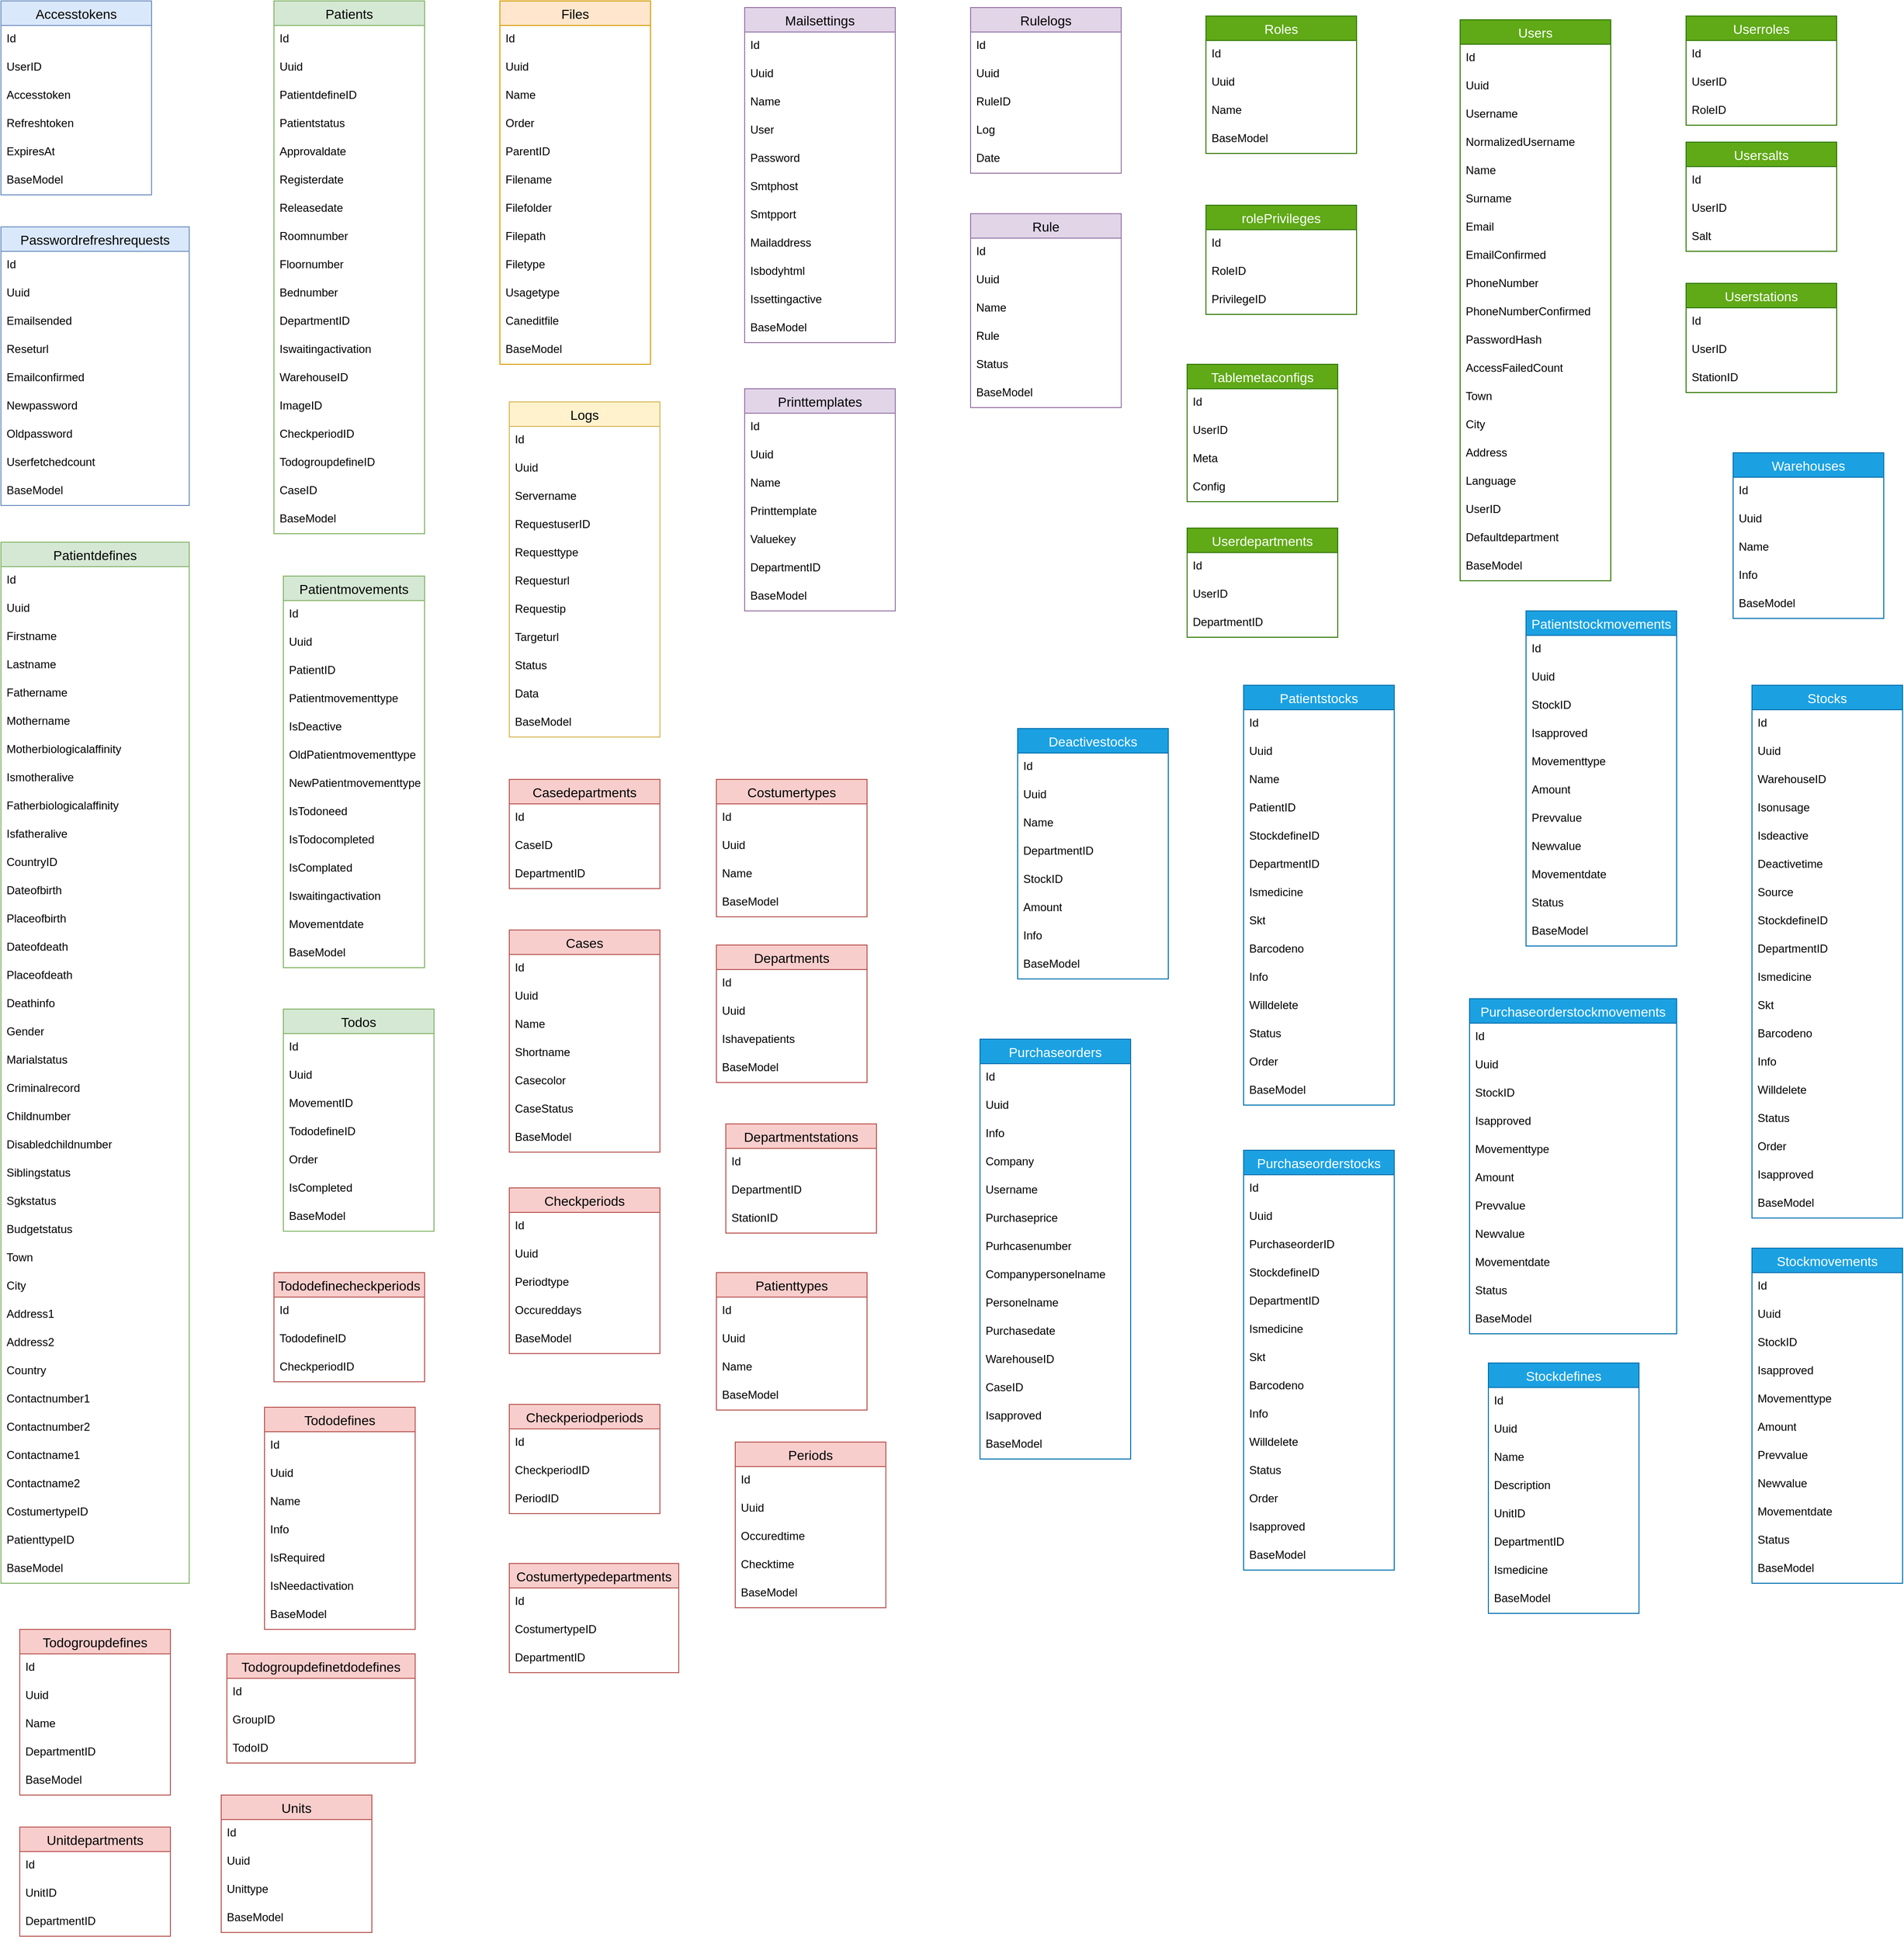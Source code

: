<mxfile version="22.0.6" type="device" pages="4">
  <diagram name="Sayfa -1" id="3-eHScRYJCTKvFbSKrE2">
    <mxGraphModel dx="1647" dy="873" grid="1" gridSize="10" guides="1" tooltips="1" connect="1" arrows="1" fold="1" page="1" pageScale="1" pageWidth="827" pageHeight="1169" math="0" shadow="0">
      <root>
        <mxCell id="0" />
        <mxCell id="1" parent="0" />
        <mxCell id="JpsUYpywr0KiR21pW4rC-1" value="Accesstokens" style="swimlane;fontStyle=0;childLayout=stackLayout;horizontal=1;startSize=26;horizontalStack=0;resizeParent=1;resizeParentMax=0;resizeLast=0;collapsible=1;marginBottom=0;align=center;fontSize=14;fillColor=#dae8fc;strokeColor=#6c8ebf;" parent="1" vertex="1">
          <mxGeometry x="20" y="10" width="160" height="206" as="geometry" />
        </mxCell>
        <mxCell id="JpsUYpywr0KiR21pW4rC-2" value="Id" style="text;strokeColor=none;fillColor=none;spacingLeft=4;spacingRight=4;overflow=hidden;rotatable=0;points=[[0,0.5],[1,0.5]];portConstraint=eastwest;fontSize=12;whiteSpace=wrap;html=1;" parent="JpsUYpywr0KiR21pW4rC-1" vertex="1">
          <mxGeometry y="26" width="160" height="30" as="geometry" />
        </mxCell>
        <mxCell id="JpsUYpywr0KiR21pW4rC-3" value="UserID" style="text;strokeColor=none;fillColor=none;spacingLeft=4;spacingRight=4;overflow=hidden;rotatable=0;points=[[0,0.5],[1,0.5]];portConstraint=eastwest;fontSize=12;whiteSpace=wrap;html=1;" parent="JpsUYpywr0KiR21pW4rC-1" vertex="1">
          <mxGeometry y="56" width="160" height="30" as="geometry" />
        </mxCell>
        <mxCell id="JpsUYpywr0KiR21pW4rC-4" value="Accesstoken" style="text;strokeColor=none;fillColor=none;spacingLeft=4;spacingRight=4;overflow=hidden;rotatable=0;points=[[0,0.5],[1,0.5]];portConstraint=eastwest;fontSize=12;whiteSpace=wrap;html=1;" parent="JpsUYpywr0KiR21pW4rC-1" vertex="1">
          <mxGeometry y="86" width="160" height="30" as="geometry" />
        </mxCell>
        <mxCell id="JpsUYpywr0KiR21pW4rC-9" value="Refreshtoken" style="text;strokeColor=none;fillColor=none;spacingLeft=4;spacingRight=4;overflow=hidden;rotatable=0;points=[[0,0.5],[1,0.5]];portConstraint=eastwest;fontSize=12;whiteSpace=wrap;html=1;" parent="JpsUYpywr0KiR21pW4rC-1" vertex="1">
          <mxGeometry y="116" width="160" height="30" as="geometry" />
        </mxCell>
        <mxCell id="JpsUYpywr0KiR21pW4rC-8" value="ExpiresAt" style="text;strokeColor=none;fillColor=none;spacingLeft=4;spacingRight=4;overflow=hidden;rotatable=0;points=[[0,0.5],[1,0.5]];portConstraint=eastwest;fontSize=12;whiteSpace=wrap;html=1;" parent="JpsUYpywr0KiR21pW4rC-1" vertex="1">
          <mxGeometry y="146" width="160" height="30" as="geometry" />
        </mxCell>
        <mxCell id="JpsUYpywr0KiR21pW4rC-7" value="BaseModel" style="text;strokeColor=none;fillColor=none;spacingLeft=4;spacingRight=4;overflow=hidden;rotatable=0;points=[[0,0.5],[1,0.5]];portConstraint=eastwest;fontSize=12;whiteSpace=wrap;html=1;" parent="JpsUYpywr0KiR21pW4rC-1" vertex="1">
          <mxGeometry y="176" width="160" height="30" as="geometry" />
        </mxCell>
        <mxCell id="JpsUYpywr0KiR21pW4rC-10" value="Passwordrefreshrequests" style="swimlane;fontStyle=0;childLayout=stackLayout;horizontal=1;startSize=26;horizontalStack=0;resizeParent=1;resizeParentMax=0;resizeLast=0;collapsible=1;marginBottom=0;align=center;fontSize=14;fillColor=#dae8fc;strokeColor=#6c8ebf;" parent="1" vertex="1">
          <mxGeometry x="20" y="250" width="200" height="296" as="geometry" />
        </mxCell>
        <mxCell id="JpsUYpywr0KiR21pW4rC-11" value="Id" style="text;strokeColor=none;fillColor=none;spacingLeft=4;spacingRight=4;overflow=hidden;rotatable=0;points=[[0,0.5],[1,0.5]];portConstraint=eastwest;fontSize=12;whiteSpace=wrap;html=1;" parent="JpsUYpywr0KiR21pW4rC-10" vertex="1">
          <mxGeometry y="26" width="200" height="30" as="geometry" />
        </mxCell>
        <mxCell id="JpsUYpywr0KiR21pW4rC-12" value="Uuid" style="text;strokeColor=none;fillColor=none;spacingLeft=4;spacingRight=4;overflow=hidden;rotatable=0;points=[[0,0.5],[1,0.5]];portConstraint=eastwest;fontSize=12;whiteSpace=wrap;html=1;" parent="JpsUYpywr0KiR21pW4rC-10" vertex="1">
          <mxGeometry y="56" width="200" height="30" as="geometry" />
        </mxCell>
        <mxCell id="JpsUYpywr0KiR21pW4rC-13" value="Emailsended" style="text;strokeColor=none;fillColor=none;spacingLeft=4;spacingRight=4;overflow=hidden;rotatable=0;points=[[0,0.5],[1,0.5]];portConstraint=eastwest;fontSize=12;whiteSpace=wrap;html=1;" parent="JpsUYpywr0KiR21pW4rC-10" vertex="1">
          <mxGeometry y="86" width="200" height="30" as="geometry" />
        </mxCell>
        <mxCell id="JpsUYpywr0KiR21pW4rC-19" value="Reseturl" style="text;strokeColor=none;fillColor=none;spacingLeft=4;spacingRight=4;overflow=hidden;rotatable=0;points=[[0,0.5],[1,0.5]];portConstraint=eastwest;fontSize=12;whiteSpace=wrap;html=1;" parent="JpsUYpywr0KiR21pW4rC-10" vertex="1">
          <mxGeometry y="116" width="200" height="30" as="geometry" />
        </mxCell>
        <mxCell id="JpsUYpywr0KiR21pW4rC-18" value="Emailconfirmed" style="text;strokeColor=none;fillColor=none;spacingLeft=4;spacingRight=4;overflow=hidden;rotatable=0;points=[[0,0.5],[1,0.5]];portConstraint=eastwest;fontSize=12;whiteSpace=wrap;html=1;" parent="JpsUYpywr0KiR21pW4rC-10" vertex="1">
          <mxGeometry y="146" width="200" height="30" as="geometry" />
        </mxCell>
        <mxCell id="JpsUYpywr0KiR21pW4rC-17" value="Newpassword" style="text;strokeColor=none;fillColor=none;spacingLeft=4;spacingRight=4;overflow=hidden;rotatable=0;points=[[0,0.5],[1,0.5]];portConstraint=eastwest;fontSize=12;whiteSpace=wrap;html=1;" parent="JpsUYpywr0KiR21pW4rC-10" vertex="1">
          <mxGeometry y="176" width="200" height="30" as="geometry" />
        </mxCell>
        <mxCell id="JpsUYpywr0KiR21pW4rC-16" value="Oldpassword" style="text;strokeColor=none;fillColor=none;spacingLeft=4;spacingRight=4;overflow=hidden;rotatable=0;points=[[0,0.5],[1,0.5]];portConstraint=eastwest;fontSize=12;whiteSpace=wrap;html=1;" parent="JpsUYpywr0KiR21pW4rC-10" vertex="1">
          <mxGeometry y="206" width="200" height="30" as="geometry" />
        </mxCell>
        <mxCell id="JpsUYpywr0KiR21pW4rC-15" value="Userfetchedcount" style="text;strokeColor=none;fillColor=none;spacingLeft=4;spacingRight=4;overflow=hidden;rotatable=0;points=[[0,0.5],[1,0.5]];portConstraint=eastwest;fontSize=12;whiteSpace=wrap;html=1;" parent="JpsUYpywr0KiR21pW4rC-10" vertex="1">
          <mxGeometry y="236" width="200" height="30" as="geometry" />
        </mxCell>
        <mxCell id="JpsUYpywr0KiR21pW4rC-14" value="BaseModel" style="text;strokeColor=none;fillColor=none;spacingLeft=4;spacingRight=4;overflow=hidden;rotatable=0;points=[[0,0.5],[1,0.5]];portConstraint=eastwest;fontSize=12;whiteSpace=wrap;html=1;" parent="JpsUYpywr0KiR21pW4rC-10" vertex="1">
          <mxGeometry y="266" width="200" height="30" as="geometry" />
        </mxCell>
        <mxCell id="JpsUYpywr0KiR21pW4rC-20" value="Patientdefines" style="swimlane;fontStyle=0;childLayout=stackLayout;horizontal=1;startSize=26;horizontalStack=0;resizeParent=1;resizeParentMax=0;resizeLast=0;collapsible=1;marginBottom=0;align=center;fontSize=14;fillColor=#d5e8d4;strokeColor=#82b366;" parent="1" vertex="1">
          <mxGeometry x="20" y="585" width="200" height="1106" as="geometry" />
        </mxCell>
        <mxCell id="JpsUYpywr0KiR21pW4rC-21" value="Id" style="text;strokeColor=none;fillColor=none;spacingLeft=4;spacingRight=4;overflow=hidden;rotatable=0;points=[[0,0.5],[1,0.5]];portConstraint=eastwest;fontSize=12;whiteSpace=wrap;html=1;" parent="JpsUYpywr0KiR21pW4rC-20" vertex="1">
          <mxGeometry y="26" width="200" height="30" as="geometry" />
        </mxCell>
        <mxCell id="JpsUYpywr0KiR21pW4rC-22" value="Uuid" style="text;strokeColor=none;fillColor=none;spacingLeft=4;spacingRight=4;overflow=hidden;rotatable=0;points=[[0,0.5],[1,0.5]];portConstraint=eastwest;fontSize=12;whiteSpace=wrap;html=1;" parent="JpsUYpywr0KiR21pW4rC-20" vertex="1">
          <mxGeometry y="56" width="200" height="30" as="geometry" />
        </mxCell>
        <mxCell id="JpsUYpywr0KiR21pW4rC-23" value="Firstname" style="text;strokeColor=none;fillColor=none;spacingLeft=4;spacingRight=4;overflow=hidden;rotatable=0;points=[[0,0.5],[1,0.5]];portConstraint=eastwest;fontSize=12;whiteSpace=wrap;html=1;" parent="JpsUYpywr0KiR21pW4rC-20" vertex="1">
          <mxGeometry y="86" width="200" height="30" as="geometry" />
        </mxCell>
        <mxCell id="JpsUYpywr0KiR21pW4rC-30" value="Lastname" style="text;strokeColor=none;fillColor=none;spacingLeft=4;spacingRight=4;overflow=hidden;rotatable=0;points=[[0,0.5],[1,0.5]];portConstraint=eastwest;fontSize=12;whiteSpace=wrap;html=1;" parent="JpsUYpywr0KiR21pW4rC-20" vertex="1">
          <mxGeometry y="116" width="200" height="30" as="geometry" />
        </mxCell>
        <mxCell id="JpsUYpywr0KiR21pW4rC-29" value="Fathername" style="text;strokeColor=none;fillColor=none;spacingLeft=4;spacingRight=4;overflow=hidden;rotatable=0;points=[[0,0.5],[1,0.5]];portConstraint=eastwest;fontSize=12;whiteSpace=wrap;html=1;" parent="JpsUYpywr0KiR21pW4rC-20" vertex="1">
          <mxGeometry y="146" width="200" height="30" as="geometry" />
        </mxCell>
        <mxCell id="JpsUYpywr0KiR21pW4rC-28" value="Mothername" style="text;strokeColor=none;fillColor=none;spacingLeft=4;spacingRight=4;overflow=hidden;rotatable=0;points=[[0,0.5],[1,0.5]];portConstraint=eastwest;fontSize=12;whiteSpace=wrap;html=1;" parent="JpsUYpywr0KiR21pW4rC-20" vertex="1">
          <mxGeometry y="176" width="200" height="30" as="geometry" />
        </mxCell>
        <mxCell id="JpsUYpywr0KiR21pW4rC-27" value="Motherbiologicalaffinity" style="text;strokeColor=none;fillColor=none;spacingLeft=4;spacingRight=4;overflow=hidden;rotatable=0;points=[[0,0.5],[1,0.5]];portConstraint=eastwest;fontSize=12;whiteSpace=wrap;html=1;" parent="JpsUYpywr0KiR21pW4rC-20" vertex="1">
          <mxGeometry y="206" width="200" height="30" as="geometry" />
        </mxCell>
        <mxCell id="JpsUYpywr0KiR21pW4rC-26" value="Ismotheralive" style="text;strokeColor=none;fillColor=none;spacingLeft=4;spacingRight=4;overflow=hidden;rotatable=0;points=[[0,0.5],[1,0.5]];portConstraint=eastwest;fontSize=12;whiteSpace=wrap;html=1;" parent="JpsUYpywr0KiR21pW4rC-20" vertex="1">
          <mxGeometry y="236" width="200" height="30" as="geometry" />
        </mxCell>
        <mxCell id="JpsUYpywr0KiR21pW4rC-25" value="Fatherbiologicalaffinity" style="text;strokeColor=none;fillColor=none;spacingLeft=4;spacingRight=4;overflow=hidden;rotatable=0;points=[[0,0.5],[1,0.5]];portConstraint=eastwest;fontSize=12;whiteSpace=wrap;html=1;" parent="JpsUYpywr0KiR21pW4rC-20" vertex="1">
          <mxGeometry y="266" width="200" height="30" as="geometry" />
        </mxCell>
        <mxCell id="JpsUYpywr0KiR21pW4rC-24" value="Isfatheralive" style="text;strokeColor=none;fillColor=none;spacingLeft=4;spacingRight=4;overflow=hidden;rotatable=0;points=[[0,0.5],[1,0.5]];portConstraint=eastwest;fontSize=12;whiteSpace=wrap;html=1;" parent="JpsUYpywr0KiR21pW4rC-20" vertex="1">
          <mxGeometry y="296" width="200" height="30" as="geometry" />
        </mxCell>
        <mxCell id="JpsUYpywr0KiR21pW4rC-35" value="CountryID" style="text;strokeColor=none;fillColor=none;spacingLeft=4;spacingRight=4;overflow=hidden;rotatable=0;points=[[0,0.5],[1,0.5]];portConstraint=eastwest;fontSize=12;whiteSpace=wrap;html=1;" parent="JpsUYpywr0KiR21pW4rC-20" vertex="1">
          <mxGeometry y="326" width="200" height="30" as="geometry" />
        </mxCell>
        <mxCell id="JpsUYpywr0KiR21pW4rC-34" value="Dateofbirth" style="text;strokeColor=none;fillColor=none;spacingLeft=4;spacingRight=4;overflow=hidden;rotatable=0;points=[[0,0.5],[1,0.5]];portConstraint=eastwest;fontSize=12;whiteSpace=wrap;html=1;" parent="JpsUYpywr0KiR21pW4rC-20" vertex="1">
          <mxGeometry y="356" width="200" height="30" as="geometry" />
        </mxCell>
        <mxCell id="JpsUYpywr0KiR21pW4rC-33" value="Placeofbirth" style="text;strokeColor=none;fillColor=none;spacingLeft=4;spacingRight=4;overflow=hidden;rotatable=0;points=[[0,0.5],[1,0.5]];portConstraint=eastwest;fontSize=12;whiteSpace=wrap;html=1;" parent="JpsUYpywr0KiR21pW4rC-20" vertex="1">
          <mxGeometry y="386" width="200" height="30" as="geometry" />
        </mxCell>
        <mxCell id="JpsUYpywr0KiR21pW4rC-32" value="Dateofdeath" style="text;strokeColor=none;fillColor=none;spacingLeft=4;spacingRight=4;overflow=hidden;rotatable=0;points=[[0,0.5],[1,0.5]];portConstraint=eastwest;fontSize=12;whiteSpace=wrap;html=1;" parent="JpsUYpywr0KiR21pW4rC-20" vertex="1">
          <mxGeometry y="416" width="200" height="30" as="geometry" />
        </mxCell>
        <mxCell id="JpsUYpywr0KiR21pW4rC-31" value="Placeofdeath" style="text;strokeColor=none;fillColor=none;spacingLeft=4;spacingRight=4;overflow=hidden;rotatable=0;points=[[0,0.5],[1,0.5]];portConstraint=eastwest;fontSize=12;whiteSpace=wrap;html=1;" parent="JpsUYpywr0KiR21pW4rC-20" vertex="1">
          <mxGeometry y="446" width="200" height="30" as="geometry" />
        </mxCell>
        <mxCell id="JpsUYpywr0KiR21pW4rC-39" value="Deathinfo" style="text;strokeColor=none;fillColor=none;spacingLeft=4;spacingRight=4;overflow=hidden;rotatable=0;points=[[0,0.5],[1,0.5]];portConstraint=eastwest;fontSize=12;whiteSpace=wrap;html=1;" parent="JpsUYpywr0KiR21pW4rC-20" vertex="1">
          <mxGeometry y="476" width="200" height="30" as="geometry" />
        </mxCell>
        <mxCell id="JpsUYpywr0KiR21pW4rC-38" value="Gender" style="text;strokeColor=none;fillColor=none;spacingLeft=4;spacingRight=4;overflow=hidden;rotatable=0;points=[[0,0.5],[1,0.5]];portConstraint=eastwest;fontSize=12;whiteSpace=wrap;html=1;" parent="JpsUYpywr0KiR21pW4rC-20" vertex="1">
          <mxGeometry y="506" width="200" height="30" as="geometry" />
        </mxCell>
        <mxCell id="JpsUYpywr0KiR21pW4rC-37" value="Marialstatus" style="text;strokeColor=none;fillColor=none;spacingLeft=4;spacingRight=4;overflow=hidden;rotatable=0;points=[[0,0.5],[1,0.5]];portConstraint=eastwest;fontSize=12;whiteSpace=wrap;html=1;" parent="JpsUYpywr0KiR21pW4rC-20" vertex="1">
          <mxGeometry y="536" width="200" height="30" as="geometry" />
        </mxCell>
        <mxCell id="JpsUYpywr0KiR21pW4rC-36" value="Criminalrecord" style="text;strokeColor=none;fillColor=none;spacingLeft=4;spacingRight=4;overflow=hidden;rotatable=0;points=[[0,0.5],[1,0.5]];portConstraint=eastwest;fontSize=12;whiteSpace=wrap;html=1;" parent="JpsUYpywr0KiR21pW4rC-20" vertex="1">
          <mxGeometry y="566" width="200" height="30" as="geometry" />
        </mxCell>
        <mxCell id="JpsUYpywr0KiR21pW4rC-44" value="Childnumber" style="text;strokeColor=none;fillColor=none;spacingLeft=4;spacingRight=4;overflow=hidden;rotatable=0;points=[[0,0.5],[1,0.5]];portConstraint=eastwest;fontSize=12;whiteSpace=wrap;html=1;" parent="JpsUYpywr0KiR21pW4rC-20" vertex="1">
          <mxGeometry y="596" width="200" height="30" as="geometry" />
        </mxCell>
        <mxCell id="JpsUYpywr0KiR21pW4rC-43" value="Disabledchildnumber" style="text;strokeColor=none;fillColor=none;spacingLeft=4;spacingRight=4;overflow=hidden;rotatable=0;points=[[0,0.5],[1,0.5]];portConstraint=eastwest;fontSize=12;whiteSpace=wrap;html=1;" parent="JpsUYpywr0KiR21pW4rC-20" vertex="1">
          <mxGeometry y="626" width="200" height="30" as="geometry" />
        </mxCell>
        <mxCell id="JpsUYpywr0KiR21pW4rC-42" value="Siblingstatus" style="text;strokeColor=none;fillColor=none;spacingLeft=4;spacingRight=4;overflow=hidden;rotatable=0;points=[[0,0.5],[1,0.5]];portConstraint=eastwest;fontSize=12;whiteSpace=wrap;html=1;" parent="JpsUYpywr0KiR21pW4rC-20" vertex="1">
          <mxGeometry y="656" width="200" height="30" as="geometry" />
        </mxCell>
        <mxCell id="JpsUYpywr0KiR21pW4rC-41" value="Sgkstatus" style="text;strokeColor=none;fillColor=none;spacingLeft=4;spacingRight=4;overflow=hidden;rotatable=0;points=[[0,0.5],[1,0.5]];portConstraint=eastwest;fontSize=12;whiteSpace=wrap;html=1;" parent="JpsUYpywr0KiR21pW4rC-20" vertex="1">
          <mxGeometry y="686" width="200" height="30" as="geometry" />
        </mxCell>
        <mxCell id="JpsUYpywr0KiR21pW4rC-40" value="Budgetstatus" style="text;strokeColor=none;fillColor=none;spacingLeft=4;spacingRight=4;overflow=hidden;rotatable=0;points=[[0,0.5],[1,0.5]];portConstraint=eastwest;fontSize=12;whiteSpace=wrap;html=1;" parent="JpsUYpywr0KiR21pW4rC-20" vertex="1">
          <mxGeometry y="716" width="200" height="30" as="geometry" />
        </mxCell>
        <mxCell id="JpsUYpywr0KiR21pW4rC-48" value="Town" style="text;strokeColor=none;fillColor=none;spacingLeft=4;spacingRight=4;overflow=hidden;rotatable=0;points=[[0,0.5],[1,0.5]];portConstraint=eastwest;fontSize=12;whiteSpace=wrap;html=1;" parent="JpsUYpywr0KiR21pW4rC-20" vertex="1">
          <mxGeometry y="746" width="200" height="30" as="geometry" />
        </mxCell>
        <mxCell id="JpsUYpywr0KiR21pW4rC-47" value="City" style="text;strokeColor=none;fillColor=none;spacingLeft=4;spacingRight=4;overflow=hidden;rotatable=0;points=[[0,0.5],[1,0.5]];portConstraint=eastwest;fontSize=12;whiteSpace=wrap;html=1;" parent="JpsUYpywr0KiR21pW4rC-20" vertex="1">
          <mxGeometry y="776" width="200" height="30" as="geometry" />
        </mxCell>
        <mxCell id="JpsUYpywr0KiR21pW4rC-46" value="Address1" style="text;strokeColor=none;fillColor=none;spacingLeft=4;spacingRight=4;overflow=hidden;rotatable=0;points=[[0,0.5],[1,0.5]];portConstraint=eastwest;fontSize=12;whiteSpace=wrap;html=1;" parent="JpsUYpywr0KiR21pW4rC-20" vertex="1">
          <mxGeometry y="806" width="200" height="30" as="geometry" />
        </mxCell>
        <mxCell id="JpsUYpywr0KiR21pW4rC-45" value="Address2" style="text;strokeColor=none;fillColor=none;spacingLeft=4;spacingRight=4;overflow=hidden;rotatable=0;points=[[0,0.5],[1,0.5]];portConstraint=eastwest;fontSize=12;whiteSpace=wrap;html=1;" parent="JpsUYpywr0KiR21pW4rC-20" vertex="1">
          <mxGeometry y="836" width="200" height="30" as="geometry" />
        </mxCell>
        <mxCell id="JpsUYpywr0KiR21pW4rC-52" value="Country" style="text;strokeColor=none;fillColor=none;spacingLeft=4;spacingRight=4;overflow=hidden;rotatable=0;points=[[0,0.5],[1,0.5]];portConstraint=eastwest;fontSize=12;whiteSpace=wrap;html=1;" parent="JpsUYpywr0KiR21pW4rC-20" vertex="1">
          <mxGeometry y="866" width="200" height="30" as="geometry" />
        </mxCell>
        <mxCell id="JpsUYpywr0KiR21pW4rC-51" value="Contactnumber1" style="text;strokeColor=none;fillColor=none;spacingLeft=4;spacingRight=4;overflow=hidden;rotatable=0;points=[[0,0.5],[1,0.5]];portConstraint=eastwest;fontSize=12;whiteSpace=wrap;html=1;" parent="JpsUYpywr0KiR21pW4rC-20" vertex="1">
          <mxGeometry y="896" width="200" height="30" as="geometry" />
        </mxCell>
        <mxCell id="JpsUYpywr0KiR21pW4rC-50" value="Contactnumber2" style="text;strokeColor=none;fillColor=none;spacingLeft=4;spacingRight=4;overflow=hidden;rotatable=0;points=[[0,0.5],[1,0.5]];portConstraint=eastwest;fontSize=12;whiteSpace=wrap;html=1;" parent="JpsUYpywr0KiR21pW4rC-20" vertex="1">
          <mxGeometry y="926" width="200" height="30" as="geometry" />
        </mxCell>
        <mxCell id="JpsUYpywr0KiR21pW4rC-49" value="Contactname1" style="text;strokeColor=none;fillColor=none;spacingLeft=4;spacingRight=4;overflow=hidden;rotatable=0;points=[[0,0.5],[1,0.5]];portConstraint=eastwest;fontSize=12;whiteSpace=wrap;html=1;" parent="JpsUYpywr0KiR21pW4rC-20" vertex="1">
          <mxGeometry y="956" width="200" height="30" as="geometry" />
        </mxCell>
        <mxCell id="JpsUYpywr0KiR21pW4rC-55" value="Contactname2" style="text;strokeColor=none;fillColor=none;spacingLeft=4;spacingRight=4;overflow=hidden;rotatable=0;points=[[0,0.5],[1,0.5]];portConstraint=eastwest;fontSize=12;whiteSpace=wrap;html=1;" parent="JpsUYpywr0KiR21pW4rC-20" vertex="1">
          <mxGeometry y="986" width="200" height="30" as="geometry" />
        </mxCell>
        <mxCell id="JpsUYpywr0KiR21pW4rC-54" value="CostumertypeID" style="text;strokeColor=none;fillColor=none;spacingLeft=4;spacingRight=4;overflow=hidden;rotatable=0;points=[[0,0.5],[1,0.5]];portConstraint=eastwest;fontSize=12;whiteSpace=wrap;html=1;" parent="JpsUYpywr0KiR21pW4rC-20" vertex="1">
          <mxGeometry y="1016" width="200" height="30" as="geometry" />
        </mxCell>
        <mxCell id="JpsUYpywr0KiR21pW4rC-53" value="PatienttypeID" style="text;strokeColor=none;fillColor=none;spacingLeft=4;spacingRight=4;overflow=hidden;rotatable=0;points=[[0,0.5],[1,0.5]];portConstraint=eastwest;fontSize=12;whiteSpace=wrap;html=1;" parent="JpsUYpywr0KiR21pW4rC-20" vertex="1">
          <mxGeometry y="1046" width="200" height="30" as="geometry" />
        </mxCell>
        <mxCell id="JpsUYpywr0KiR21pW4rC-57" value="BaseModel" style="text;strokeColor=none;fillColor=none;spacingLeft=4;spacingRight=4;overflow=hidden;rotatable=0;points=[[0,0.5],[1,0.5]];portConstraint=eastwest;fontSize=12;whiteSpace=wrap;html=1;" parent="JpsUYpywr0KiR21pW4rC-20" vertex="1">
          <mxGeometry y="1076" width="200" height="30" as="geometry" />
        </mxCell>
        <mxCell id="JpsUYpywr0KiR21pW4rC-58" value="Patients" style="swimlane;fontStyle=0;childLayout=stackLayout;horizontal=1;startSize=26;horizontalStack=0;resizeParent=1;resizeParentMax=0;resizeLast=0;collapsible=1;marginBottom=0;align=center;fontSize=14;fillColor=#d5e8d4;strokeColor=#82b366;" parent="1" vertex="1">
          <mxGeometry x="310" y="10" width="160" height="566" as="geometry" />
        </mxCell>
        <mxCell id="JpsUYpywr0KiR21pW4rC-59" value="Id" style="text;strokeColor=none;fillColor=none;spacingLeft=4;spacingRight=4;overflow=hidden;rotatable=0;points=[[0,0.5],[1,0.5]];portConstraint=eastwest;fontSize=12;whiteSpace=wrap;html=1;" parent="JpsUYpywr0KiR21pW4rC-58" vertex="1">
          <mxGeometry y="26" width="160" height="30" as="geometry" />
        </mxCell>
        <mxCell id="JpsUYpywr0KiR21pW4rC-60" value="Uuid" style="text;strokeColor=none;fillColor=none;spacingLeft=4;spacingRight=4;overflow=hidden;rotatable=0;points=[[0,0.5],[1,0.5]];portConstraint=eastwest;fontSize=12;whiteSpace=wrap;html=1;" parent="JpsUYpywr0KiR21pW4rC-58" vertex="1">
          <mxGeometry y="56" width="160" height="30" as="geometry" />
        </mxCell>
        <mxCell id="JpsUYpywr0KiR21pW4rC-61" value="PatientdefineID" style="text;strokeColor=none;fillColor=none;spacingLeft=4;spacingRight=4;overflow=hidden;rotatable=0;points=[[0,0.5],[1,0.5]];portConstraint=eastwest;fontSize=12;whiteSpace=wrap;html=1;" parent="JpsUYpywr0KiR21pW4rC-58" vertex="1">
          <mxGeometry y="86" width="160" height="30" as="geometry" />
        </mxCell>
        <mxCell id="JpsUYpywr0KiR21pW4rC-69" value="Patientstatus" style="text;strokeColor=none;fillColor=none;spacingLeft=4;spacingRight=4;overflow=hidden;rotatable=0;points=[[0,0.5],[1,0.5]];portConstraint=eastwest;fontSize=12;whiteSpace=wrap;html=1;" parent="JpsUYpywr0KiR21pW4rC-58" vertex="1">
          <mxGeometry y="116" width="160" height="30" as="geometry" />
        </mxCell>
        <mxCell id="JpsUYpywr0KiR21pW4rC-68" value="Approvaldate" style="text;strokeColor=none;fillColor=none;spacingLeft=4;spacingRight=4;overflow=hidden;rotatable=0;points=[[0,0.5],[1,0.5]];portConstraint=eastwest;fontSize=12;whiteSpace=wrap;html=1;" parent="JpsUYpywr0KiR21pW4rC-58" vertex="1">
          <mxGeometry y="146" width="160" height="30" as="geometry" />
        </mxCell>
        <mxCell id="JpsUYpywr0KiR21pW4rC-67" value="Registerdate" style="text;strokeColor=none;fillColor=none;spacingLeft=4;spacingRight=4;overflow=hidden;rotatable=0;points=[[0,0.5],[1,0.5]];portConstraint=eastwest;fontSize=12;whiteSpace=wrap;html=1;" parent="JpsUYpywr0KiR21pW4rC-58" vertex="1">
          <mxGeometry y="176" width="160" height="30" as="geometry" />
        </mxCell>
        <mxCell id="JpsUYpywr0KiR21pW4rC-66" value="Releasedate" style="text;strokeColor=none;fillColor=none;spacingLeft=4;spacingRight=4;overflow=hidden;rotatable=0;points=[[0,0.5],[1,0.5]];portConstraint=eastwest;fontSize=12;whiteSpace=wrap;html=1;" parent="JpsUYpywr0KiR21pW4rC-58" vertex="1">
          <mxGeometry y="206" width="160" height="30" as="geometry" />
        </mxCell>
        <mxCell id="JpsUYpywr0KiR21pW4rC-65" value="Roomnumber" style="text;strokeColor=none;fillColor=none;spacingLeft=4;spacingRight=4;overflow=hidden;rotatable=0;points=[[0,0.5],[1,0.5]];portConstraint=eastwest;fontSize=12;whiteSpace=wrap;html=1;" parent="JpsUYpywr0KiR21pW4rC-58" vertex="1">
          <mxGeometry y="236" width="160" height="30" as="geometry" />
        </mxCell>
        <mxCell id="JpsUYpywr0KiR21pW4rC-64" value="Floornumber" style="text;strokeColor=none;fillColor=none;spacingLeft=4;spacingRight=4;overflow=hidden;rotatable=0;points=[[0,0.5],[1,0.5]];portConstraint=eastwest;fontSize=12;whiteSpace=wrap;html=1;" parent="JpsUYpywr0KiR21pW4rC-58" vertex="1">
          <mxGeometry y="266" width="160" height="30" as="geometry" />
        </mxCell>
        <mxCell id="JpsUYpywr0KiR21pW4rC-63" value="Bednumber" style="text;strokeColor=none;fillColor=none;spacingLeft=4;spacingRight=4;overflow=hidden;rotatable=0;points=[[0,0.5],[1,0.5]];portConstraint=eastwest;fontSize=12;whiteSpace=wrap;html=1;" parent="JpsUYpywr0KiR21pW4rC-58" vertex="1">
          <mxGeometry y="296" width="160" height="30" as="geometry" />
        </mxCell>
        <mxCell id="JpsUYpywr0KiR21pW4rC-62" value="DepartmentID" style="text;strokeColor=none;fillColor=none;spacingLeft=4;spacingRight=4;overflow=hidden;rotatable=0;points=[[0,0.5],[1,0.5]];portConstraint=eastwest;fontSize=12;whiteSpace=wrap;html=1;" parent="JpsUYpywr0KiR21pW4rC-58" vertex="1">
          <mxGeometry y="326" width="160" height="30" as="geometry" />
        </mxCell>
        <mxCell id="JpsUYpywr0KiR21pW4rC-75" value="Iswaitingactivation" style="text;strokeColor=none;fillColor=none;spacingLeft=4;spacingRight=4;overflow=hidden;rotatable=0;points=[[0,0.5],[1,0.5]];portConstraint=eastwest;fontSize=12;whiteSpace=wrap;html=1;" parent="JpsUYpywr0KiR21pW4rC-58" vertex="1">
          <mxGeometry y="356" width="160" height="30" as="geometry" />
        </mxCell>
        <mxCell id="JpsUYpywr0KiR21pW4rC-74" value="WarehouseID" style="text;strokeColor=none;fillColor=none;spacingLeft=4;spacingRight=4;overflow=hidden;rotatable=0;points=[[0,0.5],[1,0.5]];portConstraint=eastwest;fontSize=12;whiteSpace=wrap;html=1;" parent="JpsUYpywr0KiR21pW4rC-58" vertex="1">
          <mxGeometry y="386" width="160" height="30" as="geometry" />
        </mxCell>
        <mxCell id="JpsUYpywr0KiR21pW4rC-73" value="ImageID" style="text;strokeColor=none;fillColor=none;spacingLeft=4;spacingRight=4;overflow=hidden;rotatable=0;points=[[0,0.5],[1,0.5]];portConstraint=eastwest;fontSize=12;whiteSpace=wrap;html=1;" parent="JpsUYpywr0KiR21pW4rC-58" vertex="1">
          <mxGeometry y="416" width="160" height="30" as="geometry" />
        </mxCell>
        <mxCell id="JpsUYpywr0KiR21pW4rC-72" value="CheckperiodID" style="text;strokeColor=none;fillColor=none;spacingLeft=4;spacingRight=4;overflow=hidden;rotatable=0;points=[[0,0.5],[1,0.5]];portConstraint=eastwest;fontSize=12;whiteSpace=wrap;html=1;" parent="JpsUYpywr0KiR21pW4rC-58" vertex="1">
          <mxGeometry y="446" width="160" height="30" as="geometry" />
        </mxCell>
        <mxCell id="JpsUYpywr0KiR21pW4rC-71" value="TodogroupdefineID" style="text;strokeColor=none;fillColor=none;spacingLeft=4;spacingRight=4;overflow=hidden;rotatable=0;points=[[0,0.5],[1,0.5]];portConstraint=eastwest;fontSize=12;whiteSpace=wrap;html=1;" parent="JpsUYpywr0KiR21pW4rC-58" vertex="1">
          <mxGeometry y="476" width="160" height="30" as="geometry" />
        </mxCell>
        <mxCell id="JpsUYpywr0KiR21pW4rC-70" value="CaseID" style="text;strokeColor=none;fillColor=none;spacingLeft=4;spacingRight=4;overflow=hidden;rotatable=0;points=[[0,0.5],[1,0.5]];portConstraint=eastwest;fontSize=12;whiteSpace=wrap;html=1;" parent="JpsUYpywr0KiR21pW4rC-58" vertex="1">
          <mxGeometry y="506" width="160" height="30" as="geometry" />
        </mxCell>
        <mxCell id="JpsUYpywr0KiR21pW4rC-76" value="BaseModel" style="text;strokeColor=none;fillColor=none;spacingLeft=4;spacingRight=4;overflow=hidden;rotatable=0;points=[[0,0.5],[1,0.5]];portConstraint=eastwest;fontSize=12;whiteSpace=wrap;html=1;" parent="JpsUYpywr0KiR21pW4rC-58" vertex="1">
          <mxGeometry y="536" width="160" height="30" as="geometry" />
        </mxCell>
        <mxCell id="JpsUYpywr0KiR21pW4rC-77" value="Patientmovements" style="swimlane;fontStyle=0;childLayout=stackLayout;horizontal=1;startSize=26;horizontalStack=0;resizeParent=1;resizeParentMax=0;resizeLast=0;collapsible=1;marginBottom=0;align=center;fontSize=14;fillColor=#d5e8d4;strokeColor=#82b366;" parent="1" vertex="1">
          <mxGeometry x="320" y="621" width="150" height="416" as="geometry" />
        </mxCell>
        <mxCell id="JpsUYpywr0KiR21pW4rC-78" value="Id" style="text;strokeColor=none;fillColor=none;spacingLeft=4;spacingRight=4;overflow=hidden;rotatable=0;points=[[0,0.5],[1,0.5]];portConstraint=eastwest;fontSize=12;whiteSpace=wrap;html=1;" parent="JpsUYpywr0KiR21pW4rC-77" vertex="1">
          <mxGeometry y="26" width="150" height="30" as="geometry" />
        </mxCell>
        <mxCell id="JpsUYpywr0KiR21pW4rC-79" value="Uuid" style="text;strokeColor=none;fillColor=none;spacingLeft=4;spacingRight=4;overflow=hidden;rotatable=0;points=[[0,0.5],[1,0.5]];portConstraint=eastwest;fontSize=12;whiteSpace=wrap;html=1;" parent="JpsUYpywr0KiR21pW4rC-77" vertex="1">
          <mxGeometry y="56" width="150" height="30" as="geometry" />
        </mxCell>
        <mxCell id="JpsUYpywr0KiR21pW4rC-80" value="PatientID" style="text;strokeColor=none;fillColor=none;spacingLeft=4;spacingRight=4;overflow=hidden;rotatable=0;points=[[0,0.5],[1,0.5]];portConstraint=eastwest;fontSize=12;whiteSpace=wrap;html=1;" parent="JpsUYpywr0KiR21pW4rC-77" vertex="1">
          <mxGeometry y="86" width="150" height="30" as="geometry" />
        </mxCell>
        <mxCell id="JpsUYpywr0KiR21pW4rC-85" value="Patientmovementtype" style="text;strokeColor=none;fillColor=none;spacingLeft=4;spacingRight=4;overflow=hidden;rotatable=0;points=[[0,0.5],[1,0.5]];portConstraint=eastwest;fontSize=12;whiteSpace=wrap;html=1;" parent="JpsUYpywr0KiR21pW4rC-77" vertex="1">
          <mxGeometry y="116" width="150" height="30" as="geometry" />
        </mxCell>
        <mxCell id="JpsUYpywr0KiR21pW4rC-84" value="IsDeactive" style="text;strokeColor=none;fillColor=none;spacingLeft=4;spacingRight=4;overflow=hidden;rotatable=0;points=[[0,0.5],[1,0.5]];portConstraint=eastwest;fontSize=12;whiteSpace=wrap;html=1;" parent="JpsUYpywr0KiR21pW4rC-77" vertex="1">
          <mxGeometry y="146" width="150" height="30" as="geometry" />
        </mxCell>
        <mxCell id="JpsUYpywr0KiR21pW4rC-83" value="OldPatientmovementtype" style="text;strokeColor=none;fillColor=none;spacingLeft=4;spacingRight=4;overflow=hidden;rotatable=0;points=[[0,0.5],[1,0.5]];portConstraint=eastwest;fontSize=12;whiteSpace=wrap;html=1;" parent="JpsUYpywr0KiR21pW4rC-77" vertex="1">
          <mxGeometry y="176" width="150" height="30" as="geometry" />
        </mxCell>
        <mxCell id="JpsUYpywr0KiR21pW4rC-82" value="NewPatientmovementtype" style="text;strokeColor=none;fillColor=none;spacingLeft=4;spacingRight=4;overflow=hidden;rotatable=0;points=[[0,0.5],[1,0.5]];portConstraint=eastwest;fontSize=12;whiteSpace=wrap;html=1;" parent="JpsUYpywr0KiR21pW4rC-77" vertex="1">
          <mxGeometry y="206" width="150" height="30" as="geometry" />
        </mxCell>
        <mxCell id="JpsUYpywr0KiR21pW4rC-81" value="IsTodoneed" style="text;strokeColor=none;fillColor=none;spacingLeft=4;spacingRight=4;overflow=hidden;rotatable=0;points=[[0,0.5],[1,0.5]];portConstraint=eastwest;fontSize=12;whiteSpace=wrap;html=1;" parent="JpsUYpywr0KiR21pW4rC-77" vertex="1">
          <mxGeometry y="236" width="150" height="30" as="geometry" />
        </mxCell>
        <mxCell id="JpsUYpywr0KiR21pW4rC-90" value="IsTodocompleted" style="text;strokeColor=none;fillColor=none;spacingLeft=4;spacingRight=4;overflow=hidden;rotatable=0;points=[[0,0.5],[1,0.5]];portConstraint=eastwest;fontSize=12;whiteSpace=wrap;html=1;" parent="JpsUYpywr0KiR21pW4rC-77" vertex="1">
          <mxGeometry y="266" width="150" height="30" as="geometry" />
        </mxCell>
        <mxCell id="JpsUYpywr0KiR21pW4rC-89" value="IsComplated" style="text;strokeColor=none;fillColor=none;spacingLeft=4;spacingRight=4;overflow=hidden;rotatable=0;points=[[0,0.5],[1,0.5]];portConstraint=eastwest;fontSize=12;whiteSpace=wrap;html=1;" parent="JpsUYpywr0KiR21pW4rC-77" vertex="1">
          <mxGeometry y="296" width="150" height="30" as="geometry" />
        </mxCell>
        <mxCell id="JpsUYpywr0KiR21pW4rC-88" value="Iswaitingactivation" style="text;strokeColor=none;fillColor=none;spacingLeft=4;spacingRight=4;overflow=hidden;rotatable=0;points=[[0,0.5],[1,0.5]];portConstraint=eastwest;fontSize=12;whiteSpace=wrap;html=1;" parent="JpsUYpywr0KiR21pW4rC-77" vertex="1">
          <mxGeometry y="326" width="150" height="30" as="geometry" />
        </mxCell>
        <mxCell id="JpsUYpywr0KiR21pW4rC-87" value="Movementdate" style="text;strokeColor=none;fillColor=none;spacingLeft=4;spacingRight=4;overflow=hidden;rotatable=0;points=[[0,0.5],[1,0.5]];portConstraint=eastwest;fontSize=12;whiteSpace=wrap;html=1;" parent="JpsUYpywr0KiR21pW4rC-77" vertex="1">
          <mxGeometry y="356" width="150" height="30" as="geometry" />
        </mxCell>
        <mxCell id="JpsUYpywr0KiR21pW4rC-86" value="BaseModel" style="text;strokeColor=none;fillColor=none;spacingLeft=4;spacingRight=4;overflow=hidden;rotatable=0;points=[[0,0.5],[1,0.5]];portConstraint=eastwest;fontSize=12;whiteSpace=wrap;html=1;" parent="JpsUYpywr0KiR21pW4rC-77" vertex="1">
          <mxGeometry y="386" width="150" height="30" as="geometry" />
        </mxCell>
        <mxCell id="JpsUYpywr0KiR21pW4rC-91" value="Todos" style="swimlane;fontStyle=0;childLayout=stackLayout;horizontal=1;startSize=26;horizontalStack=0;resizeParent=1;resizeParentMax=0;resizeLast=0;collapsible=1;marginBottom=0;align=center;fontSize=14;fillColor=#d5e8d4;strokeColor=#82b366;" parent="1" vertex="1">
          <mxGeometry x="320" y="1081" width="160" height="236" as="geometry" />
        </mxCell>
        <mxCell id="JpsUYpywr0KiR21pW4rC-92" value="Id" style="text;strokeColor=none;fillColor=none;spacingLeft=4;spacingRight=4;overflow=hidden;rotatable=0;points=[[0,0.5],[1,0.5]];portConstraint=eastwest;fontSize=12;whiteSpace=wrap;html=1;" parent="JpsUYpywr0KiR21pW4rC-91" vertex="1">
          <mxGeometry y="26" width="160" height="30" as="geometry" />
        </mxCell>
        <mxCell id="JpsUYpywr0KiR21pW4rC-93" value="Uuid" style="text;strokeColor=none;fillColor=none;spacingLeft=4;spacingRight=4;overflow=hidden;rotatable=0;points=[[0,0.5],[1,0.5]];portConstraint=eastwest;fontSize=12;whiteSpace=wrap;html=1;" parent="JpsUYpywr0KiR21pW4rC-91" vertex="1">
          <mxGeometry y="56" width="160" height="30" as="geometry" />
        </mxCell>
        <mxCell id="JpsUYpywr0KiR21pW4rC-94" value="MovementID" style="text;strokeColor=none;fillColor=none;spacingLeft=4;spacingRight=4;overflow=hidden;rotatable=0;points=[[0,0.5],[1,0.5]];portConstraint=eastwest;fontSize=12;whiteSpace=wrap;html=1;" parent="JpsUYpywr0KiR21pW4rC-91" vertex="1">
          <mxGeometry y="86" width="160" height="30" as="geometry" />
        </mxCell>
        <mxCell id="JpsUYpywr0KiR21pW4rC-99" value="TododefineID" style="text;strokeColor=none;fillColor=none;spacingLeft=4;spacingRight=4;overflow=hidden;rotatable=0;points=[[0,0.5],[1,0.5]];portConstraint=eastwest;fontSize=12;whiteSpace=wrap;html=1;" parent="JpsUYpywr0KiR21pW4rC-91" vertex="1">
          <mxGeometry y="116" width="160" height="30" as="geometry" />
        </mxCell>
        <mxCell id="JpsUYpywr0KiR21pW4rC-98" value="Order" style="text;strokeColor=none;fillColor=none;spacingLeft=4;spacingRight=4;overflow=hidden;rotatable=0;points=[[0,0.5],[1,0.5]];portConstraint=eastwest;fontSize=12;whiteSpace=wrap;html=1;" parent="JpsUYpywr0KiR21pW4rC-91" vertex="1">
          <mxGeometry y="146" width="160" height="30" as="geometry" />
        </mxCell>
        <mxCell id="JpsUYpywr0KiR21pW4rC-97" value="IsCompleted" style="text;strokeColor=none;fillColor=none;spacingLeft=4;spacingRight=4;overflow=hidden;rotatable=0;points=[[0,0.5],[1,0.5]];portConstraint=eastwest;fontSize=12;whiteSpace=wrap;html=1;" parent="JpsUYpywr0KiR21pW4rC-91" vertex="1">
          <mxGeometry y="176" width="160" height="30" as="geometry" />
        </mxCell>
        <mxCell id="JpsUYpywr0KiR21pW4rC-96" value="BaseModel" style="text;strokeColor=none;fillColor=none;spacingLeft=4;spacingRight=4;overflow=hidden;rotatable=0;points=[[0,0.5],[1,0.5]];portConstraint=eastwest;fontSize=12;whiteSpace=wrap;html=1;" parent="JpsUYpywr0KiR21pW4rC-91" vertex="1">
          <mxGeometry y="206" width="160" height="30" as="geometry" />
        </mxCell>
        <mxCell id="JpsUYpywr0KiR21pW4rC-100" value="Files" style="swimlane;fontStyle=0;childLayout=stackLayout;horizontal=1;startSize=26;horizontalStack=0;resizeParent=1;resizeParentMax=0;resizeLast=0;collapsible=1;marginBottom=0;align=center;fontSize=14;fillColor=#ffe6cc;strokeColor=#d79b00;" parent="1" vertex="1">
          <mxGeometry x="550" y="10" width="160" height="386" as="geometry" />
        </mxCell>
        <mxCell id="JpsUYpywr0KiR21pW4rC-101" value="Id" style="text;strokeColor=none;fillColor=none;spacingLeft=4;spacingRight=4;overflow=hidden;rotatable=0;points=[[0,0.5],[1,0.5]];portConstraint=eastwest;fontSize=12;whiteSpace=wrap;html=1;" parent="JpsUYpywr0KiR21pW4rC-100" vertex="1">
          <mxGeometry y="26" width="160" height="30" as="geometry" />
        </mxCell>
        <mxCell id="JpsUYpywr0KiR21pW4rC-102" value="Uuid" style="text;strokeColor=none;fillColor=none;spacingLeft=4;spacingRight=4;overflow=hidden;rotatable=0;points=[[0,0.5],[1,0.5]];portConstraint=eastwest;fontSize=12;whiteSpace=wrap;html=1;" parent="JpsUYpywr0KiR21pW4rC-100" vertex="1">
          <mxGeometry y="56" width="160" height="30" as="geometry" />
        </mxCell>
        <mxCell id="JpsUYpywr0KiR21pW4rC-103" value="Name" style="text;strokeColor=none;fillColor=none;spacingLeft=4;spacingRight=4;overflow=hidden;rotatable=0;points=[[0,0.5],[1,0.5]];portConstraint=eastwest;fontSize=12;whiteSpace=wrap;html=1;" parent="JpsUYpywr0KiR21pW4rC-100" vertex="1">
          <mxGeometry y="86" width="160" height="30" as="geometry" />
        </mxCell>
        <mxCell id="JpsUYpywr0KiR21pW4rC-110" value="Order" style="text;strokeColor=none;fillColor=none;spacingLeft=4;spacingRight=4;overflow=hidden;rotatable=0;points=[[0,0.5],[1,0.5]];portConstraint=eastwest;fontSize=12;whiteSpace=wrap;html=1;" parent="JpsUYpywr0KiR21pW4rC-100" vertex="1">
          <mxGeometry y="116" width="160" height="30" as="geometry" />
        </mxCell>
        <mxCell id="JpsUYpywr0KiR21pW4rC-109" value="ParentID" style="text;strokeColor=none;fillColor=none;spacingLeft=4;spacingRight=4;overflow=hidden;rotatable=0;points=[[0,0.5],[1,0.5]];portConstraint=eastwest;fontSize=12;whiteSpace=wrap;html=1;" parent="JpsUYpywr0KiR21pW4rC-100" vertex="1">
          <mxGeometry y="146" width="160" height="30" as="geometry" />
        </mxCell>
        <mxCell id="JpsUYpywr0KiR21pW4rC-108" value="Filename" style="text;strokeColor=none;fillColor=none;spacingLeft=4;spacingRight=4;overflow=hidden;rotatable=0;points=[[0,0.5],[1,0.5]];portConstraint=eastwest;fontSize=12;whiteSpace=wrap;html=1;" parent="JpsUYpywr0KiR21pW4rC-100" vertex="1">
          <mxGeometry y="176" width="160" height="30" as="geometry" />
        </mxCell>
        <mxCell id="JpsUYpywr0KiR21pW4rC-107" value="Filefolder" style="text;strokeColor=none;fillColor=none;spacingLeft=4;spacingRight=4;overflow=hidden;rotatable=0;points=[[0,0.5],[1,0.5]];portConstraint=eastwest;fontSize=12;whiteSpace=wrap;html=1;" parent="JpsUYpywr0KiR21pW4rC-100" vertex="1">
          <mxGeometry y="206" width="160" height="30" as="geometry" />
        </mxCell>
        <mxCell id="JpsUYpywr0KiR21pW4rC-106" value="Filepath" style="text;strokeColor=none;fillColor=none;spacingLeft=4;spacingRight=4;overflow=hidden;rotatable=0;points=[[0,0.5],[1,0.5]];portConstraint=eastwest;fontSize=12;whiteSpace=wrap;html=1;" parent="JpsUYpywr0KiR21pW4rC-100" vertex="1">
          <mxGeometry y="236" width="160" height="30" as="geometry" />
        </mxCell>
        <mxCell id="JpsUYpywr0KiR21pW4rC-105" value="Filetype" style="text;strokeColor=none;fillColor=none;spacingLeft=4;spacingRight=4;overflow=hidden;rotatable=0;points=[[0,0.5],[1,0.5]];portConstraint=eastwest;fontSize=12;whiteSpace=wrap;html=1;" parent="JpsUYpywr0KiR21pW4rC-100" vertex="1">
          <mxGeometry y="266" width="160" height="30" as="geometry" />
        </mxCell>
        <mxCell id="JpsUYpywr0KiR21pW4rC-104" value="Usagetype" style="text;strokeColor=none;fillColor=none;spacingLeft=4;spacingRight=4;overflow=hidden;rotatable=0;points=[[0,0.5],[1,0.5]];portConstraint=eastwest;fontSize=12;whiteSpace=wrap;html=1;" parent="JpsUYpywr0KiR21pW4rC-100" vertex="1">
          <mxGeometry y="296" width="160" height="30" as="geometry" />
        </mxCell>
        <mxCell id="JpsUYpywr0KiR21pW4rC-112" value="Caneditfile" style="text;strokeColor=none;fillColor=none;spacingLeft=4;spacingRight=4;overflow=hidden;rotatable=0;points=[[0,0.5],[1,0.5]];portConstraint=eastwest;fontSize=12;whiteSpace=wrap;html=1;" parent="JpsUYpywr0KiR21pW4rC-100" vertex="1">
          <mxGeometry y="326" width="160" height="30" as="geometry" />
        </mxCell>
        <mxCell id="JpsUYpywr0KiR21pW4rC-111" value="BaseModel" style="text;strokeColor=none;fillColor=none;spacingLeft=4;spacingRight=4;overflow=hidden;rotatable=0;points=[[0,0.5],[1,0.5]];portConstraint=eastwest;fontSize=12;whiteSpace=wrap;html=1;" parent="JpsUYpywr0KiR21pW4rC-100" vertex="1">
          <mxGeometry y="356" width="160" height="30" as="geometry" />
        </mxCell>
        <mxCell id="JpsUYpywr0KiR21pW4rC-113" value="Logs" style="swimlane;fontStyle=0;childLayout=stackLayout;horizontal=1;startSize=26;horizontalStack=0;resizeParent=1;resizeParentMax=0;resizeLast=0;collapsible=1;marginBottom=0;align=center;fontSize=14;fillColor=#fff2cc;strokeColor=#d6b656;" parent="1" vertex="1">
          <mxGeometry x="560" y="436" width="160" height="356" as="geometry" />
        </mxCell>
        <mxCell id="JpsUYpywr0KiR21pW4rC-114" value="Id" style="text;strokeColor=none;fillColor=none;spacingLeft=4;spacingRight=4;overflow=hidden;rotatable=0;points=[[0,0.5],[1,0.5]];portConstraint=eastwest;fontSize=12;whiteSpace=wrap;html=1;" parent="JpsUYpywr0KiR21pW4rC-113" vertex="1">
          <mxGeometry y="26" width="160" height="30" as="geometry" />
        </mxCell>
        <mxCell id="JpsUYpywr0KiR21pW4rC-115" value="Uuid" style="text;strokeColor=none;fillColor=none;spacingLeft=4;spacingRight=4;overflow=hidden;rotatable=0;points=[[0,0.5],[1,0.5]];portConstraint=eastwest;fontSize=12;whiteSpace=wrap;html=1;" parent="JpsUYpywr0KiR21pW4rC-113" vertex="1">
          <mxGeometry y="56" width="160" height="30" as="geometry" />
        </mxCell>
        <mxCell id="JpsUYpywr0KiR21pW4rC-116" value="Servername" style="text;strokeColor=none;fillColor=none;spacingLeft=4;spacingRight=4;overflow=hidden;rotatable=0;points=[[0,0.5],[1,0.5]];portConstraint=eastwest;fontSize=12;whiteSpace=wrap;html=1;" parent="JpsUYpywr0KiR21pW4rC-113" vertex="1">
          <mxGeometry y="86" width="160" height="30" as="geometry" />
        </mxCell>
        <mxCell id="JpsUYpywr0KiR21pW4rC-120" value="RequestuserID" style="text;strokeColor=none;fillColor=none;spacingLeft=4;spacingRight=4;overflow=hidden;rotatable=0;points=[[0,0.5],[1,0.5]];portConstraint=eastwest;fontSize=12;whiteSpace=wrap;html=1;" parent="JpsUYpywr0KiR21pW4rC-113" vertex="1">
          <mxGeometry y="116" width="160" height="30" as="geometry" />
        </mxCell>
        <mxCell id="JpsUYpywr0KiR21pW4rC-119" value="Requesttype" style="text;strokeColor=none;fillColor=none;spacingLeft=4;spacingRight=4;overflow=hidden;rotatable=0;points=[[0,0.5],[1,0.5]];portConstraint=eastwest;fontSize=12;whiteSpace=wrap;html=1;" parent="JpsUYpywr0KiR21pW4rC-113" vertex="1">
          <mxGeometry y="146" width="160" height="30" as="geometry" />
        </mxCell>
        <mxCell id="JpsUYpywr0KiR21pW4rC-118" value="Requesturl" style="text;strokeColor=none;fillColor=none;spacingLeft=4;spacingRight=4;overflow=hidden;rotatable=0;points=[[0,0.5],[1,0.5]];portConstraint=eastwest;fontSize=12;whiteSpace=wrap;html=1;" parent="JpsUYpywr0KiR21pW4rC-113" vertex="1">
          <mxGeometry y="176" width="160" height="30" as="geometry" />
        </mxCell>
        <mxCell id="JpsUYpywr0KiR21pW4rC-117" value="Requestip" style="text;strokeColor=none;fillColor=none;spacingLeft=4;spacingRight=4;overflow=hidden;rotatable=0;points=[[0,0.5],[1,0.5]];portConstraint=eastwest;fontSize=12;whiteSpace=wrap;html=1;" parent="JpsUYpywr0KiR21pW4rC-113" vertex="1">
          <mxGeometry y="206" width="160" height="30" as="geometry" />
        </mxCell>
        <mxCell id="JpsUYpywr0KiR21pW4rC-123" value="Targeturl" style="text;strokeColor=none;fillColor=none;spacingLeft=4;spacingRight=4;overflow=hidden;rotatable=0;points=[[0,0.5],[1,0.5]];portConstraint=eastwest;fontSize=12;whiteSpace=wrap;html=1;" parent="JpsUYpywr0KiR21pW4rC-113" vertex="1">
          <mxGeometry y="236" width="160" height="30" as="geometry" />
        </mxCell>
        <mxCell id="JpsUYpywr0KiR21pW4rC-122" value="Status" style="text;strokeColor=none;fillColor=none;spacingLeft=4;spacingRight=4;overflow=hidden;rotatable=0;points=[[0,0.5],[1,0.5]];portConstraint=eastwest;fontSize=12;whiteSpace=wrap;html=1;" parent="JpsUYpywr0KiR21pW4rC-113" vertex="1">
          <mxGeometry y="266" width="160" height="30" as="geometry" />
        </mxCell>
        <mxCell id="JpsUYpywr0KiR21pW4rC-121" value="Data" style="text;strokeColor=none;fillColor=none;spacingLeft=4;spacingRight=4;overflow=hidden;rotatable=0;points=[[0,0.5],[1,0.5]];portConstraint=eastwest;fontSize=12;whiteSpace=wrap;html=1;" parent="JpsUYpywr0KiR21pW4rC-113" vertex="1">
          <mxGeometry y="296" width="160" height="30" as="geometry" />
        </mxCell>
        <mxCell id="JpsUYpywr0KiR21pW4rC-124" value="BaseModel" style="text;strokeColor=none;fillColor=none;spacingLeft=4;spacingRight=4;overflow=hidden;rotatable=0;points=[[0,0.5],[1,0.5]];portConstraint=eastwest;fontSize=12;whiteSpace=wrap;html=1;" parent="JpsUYpywr0KiR21pW4rC-113" vertex="1">
          <mxGeometry y="326" width="160" height="30" as="geometry" />
        </mxCell>
        <mxCell id="JpsUYpywr0KiR21pW4rC-125" value="Casedepartments" style="swimlane;fontStyle=0;childLayout=stackLayout;horizontal=1;startSize=26;horizontalStack=0;resizeParent=1;resizeParentMax=0;resizeLast=0;collapsible=1;marginBottom=0;align=center;fontSize=14;fillColor=#f8cecc;strokeColor=#b85450;" parent="1" vertex="1">
          <mxGeometry x="560" y="837" width="160" height="116" as="geometry" />
        </mxCell>
        <mxCell id="JpsUYpywr0KiR21pW4rC-126" value="Id" style="text;strokeColor=none;fillColor=none;spacingLeft=4;spacingRight=4;overflow=hidden;rotatable=0;points=[[0,0.5],[1,0.5]];portConstraint=eastwest;fontSize=12;whiteSpace=wrap;html=1;" parent="JpsUYpywr0KiR21pW4rC-125" vertex="1">
          <mxGeometry y="26" width="160" height="30" as="geometry" />
        </mxCell>
        <mxCell id="JpsUYpywr0KiR21pW4rC-127" value="CaseID" style="text;strokeColor=none;fillColor=none;spacingLeft=4;spacingRight=4;overflow=hidden;rotatable=0;points=[[0,0.5],[1,0.5]];portConstraint=eastwest;fontSize=12;whiteSpace=wrap;html=1;" parent="JpsUYpywr0KiR21pW4rC-125" vertex="1">
          <mxGeometry y="56" width="160" height="30" as="geometry" />
        </mxCell>
        <mxCell id="JpsUYpywr0KiR21pW4rC-128" value="DepartmentID" style="text;strokeColor=none;fillColor=none;spacingLeft=4;spacingRight=4;overflow=hidden;rotatable=0;points=[[0,0.5],[1,0.5]];portConstraint=eastwest;fontSize=12;whiteSpace=wrap;html=1;" parent="JpsUYpywr0KiR21pW4rC-125" vertex="1">
          <mxGeometry y="86" width="160" height="30" as="geometry" />
        </mxCell>
        <mxCell id="JpsUYpywr0KiR21pW4rC-129" value="Cases" style="swimlane;fontStyle=0;childLayout=stackLayout;horizontal=1;startSize=26;horizontalStack=0;resizeParent=1;resizeParentMax=0;resizeLast=0;collapsible=1;marginBottom=0;align=center;fontSize=14;fillColor=#f8cecc;strokeColor=#b85450;" parent="1" vertex="1">
          <mxGeometry x="560" y="997" width="160" height="236" as="geometry" />
        </mxCell>
        <mxCell id="JpsUYpywr0KiR21pW4rC-130" value="Id" style="text;strokeColor=none;fillColor=none;spacingLeft=4;spacingRight=4;overflow=hidden;rotatable=0;points=[[0,0.5],[1,0.5]];portConstraint=eastwest;fontSize=12;whiteSpace=wrap;html=1;" parent="JpsUYpywr0KiR21pW4rC-129" vertex="1">
          <mxGeometry y="26" width="160" height="30" as="geometry" />
        </mxCell>
        <mxCell id="JpsUYpywr0KiR21pW4rC-131" value="Uuid" style="text;strokeColor=none;fillColor=none;spacingLeft=4;spacingRight=4;overflow=hidden;rotatable=0;points=[[0,0.5],[1,0.5]];portConstraint=eastwest;fontSize=12;whiteSpace=wrap;html=1;" parent="JpsUYpywr0KiR21pW4rC-129" vertex="1">
          <mxGeometry y="56" width="160" height="30" as="geometry" />
        </mxCell>
        <mxCell id="JpsUYpywr0KiR21pW4rC-132" value="Name" style="text;strokeColor=none;fillColor=none;spacingLeft=4;spacingRight=4;overflow=hidden;rotatable=0;points=[[0,0.5],[1,0.5]];portConstraint=eastwest;fontSize=12;whiteSpace=wrap;html=1;" parent="JpsUYpywr0KiR21pW4rC-129" vertex="1">
          <mxGeometry y="86" width="160" height="30" as="geometry" />
        </mxCell>
        <mxCell id="JpsUYpywr0KiR21pW4rC-136" value="Shortname" style="text;strokeColor=none;fillColor=none;spacingLeft=4;spacingRight=4;overflow=hidden;rotatable=0;points=[[0,0.5],[1,0.5]];portConstraint=eastwest;fontSize=12;whiteSpace=wrap;html=1;" parent="JpsUYpywr0KiR21pW4rC-129" vertex="1">
          <mxGeometry y="116" width="160" height="30" as="geometry" />
        </mxCell>
        <mxCell id="JpsUYpywr0KiR21pW4rC-135" value="Casecolor" style="text;strokeColor=none;fillColor=none;spacingLeft=4;spacingRight=4;overflow=hidden;rotatable=0;points=[[0,0.5],[1,0.5]];portConstraint=eastwest;fontSize=12;whiteSpace=wrap;html=1;" parent="JpsUYpywr0KiR21pW4rC-129" vertex="1">
          <mxGeometry y="146" width="160" height="30" as="geometry" />
        </mxCell>
        <mxCell id="JpsUYpywr0KiR21pW4rC-134" value="CaseStatus" style="text;strokeColor=none;fillColor=none;spacingLeft=4;spacingRight=4;overflow=hidden;rotatable=0;points=[[0,0.5],[1,0.5]];portConstraint=eastwest;fontSize=12;whiteSpace=wrap;html=1;" parent="JpsUYpywr0KiR21pW4rC-129" vertex="1">
          <mxGeometry y="176" width="160" height="30" as="geometry" />
        </mxCell>
        <mxCell id="JpsUYpywr0KiR21pW4rC-133" value="BaseModel" style="text;strokeColor=none;fillColor=none;spacingLeft=4;spacingRight=4;overflow=hidden;rotatable=0;points=[[0,0.5],[1,0.5]];portConstraint=eastwest;fontSize=12;whiteSpace=wrap;html=1;" parent="JpsUYpywr0KiR21pW4rC-129" vertex="1">
          <mxGeometry y="206" width="160" height="30" as="geometry" />
        </mxCell>
        <mxCell id="JpsUYpywr0KiR21pW4rC-137" value="Checkperiods" style="swimlane;fontStyle=0;childLayout=stackLayout;horizontal=1;startSize=26;horizontalStack=0;resizeParent=1;resizeParentMax=0;resizeLast=0;collapsible=1;marginBottom=0;align=center;fontSize=14;fillColor=#f8cecc;strokeColor=#b85450;" parent="1" vertex="1">
          <mxGeometry x="560" y="1271" width="160" height="176" as="geometry" />
        </mxCell>
        <mxCell id="JpsUYpywr0KiR21pW4rC-138" value="Id" style="text;strokeColor=none;fillColor=none;spacingLeft=4;spacingRight=4;overflow=hidden;rotatable=0;points=[[0,0.5],[1,0.5]];portConstraint=eastwest;fontSize=12;whiteSpace=wrap;html=1;" parent="JpsUYpywr0KiR21pW4rC-137" vertex="1">
          <mxGeometry y="26" width="160" height="30" as="geometry" />
        </mxCell>
        <mxCell id="JpsUYpywr0KiR21pW4rC-139" value="Uuid" style="text;strokeColor=none;fillColor=none;spacingLeft=4;spacingRight=4;overflow=hidden;rotatable=0;points=[[0,0.5],[1,0.5]];portConstraint=eastwest;fontSize=12;whiteSpace=wrap;html=1;" parent="JpsUYpywr0KiR21pW4rC-137" vertex="1">
          <mxGeometry y="56" width="160" height="30" as="geometry" />
        </mxCell>
        <mxCell id="JpsUYpywr0KiR21pW4rC-140" value="Periodtype" style="text;strokeColor=none;fillColor=none;spacingLeft=4;spacingRight=4;overflow=hidden;rotatable=0;points=[[0,0.5],[1,0.5]];portConstraint=eastwest;fontSize=12;whiteSpace=wrap;html=1;" parent="JpsUYpywr0KiR21pW4rC-137" vertex="1">
          <mxGeometry y="86" width="160" height="30" as="geometry" />
        </mxCell>
        <mxCell id="JpsUYpywr0KiR21pW4rC-146" value="Occureddays" style="text;strokeColor=none;fillColor=none;spacingLeft=4;spacingRight=4;overflow=hidden;rotatable=0;points=[[0,0.5],[1,0.5]];portConstraint=eastwest;fontSize=12;whiteSpace=wrap;html=1;" parent="JpsUYpywr0KiR21pW4rC-137" vertex="1">
          <mxGeometry y="116" width="160" height="30" as="geometry" />
        </mxCell>
        <mxCell id="JpsUYpywr0KiR21pW4rC-145" value="BaseModel" style="text;strokeColor=none;fillColor=none;spacingLeft=4;spacingRight=4;overflow=hidden;rotatable=0;points=[[0,0.5],[1,0.5]];portConstraint=eastwest;fontSize=12;whiteSpace=wrap;html=1;" parent="JpsUYpywr0KiR21pW4rC-137" vertex="1">
          <mxGeometry y="146" width="160" height="30" as="geometry" />
        </mxCell>
        <mxCell id="JpsUYpywr0KiR21pW4rC-147" value="Checkperiodperiods" style="swimlane;fontStyle=0;childLayout=stackLayout;horizontal=1;startSize=26;horizontalStack=0;resizeParent=1;resizeParentMax=0;resizeLast=0;collapsible=1;marginBottom=0;align=center;fontSize=14;fillColor=#f8cecc;strokeColor=#b85450;" parent="1" vertex="1">
          <mxGeometry x="560" y="1501" width="160" height="116" as="geometry" />
        </mxCell>
        <mxCell id="JpsUYpywr0KiR21pW4rC-148" value="Id" style="text;strokeColor=none;fillColor=none;spacingLeft=4;spacingRight=4;overflow=hidden;rotatable=0;points=[[0,0.5],[1,0.5]];portConstraint=eastwest;fontSize=12;whiteSpace=wrap;html=1;" parent="JpsUYpywr0KiR21pW4rC-147" vertex="1">
          <mxGeometry y="26" width="160" height="30" as="geometry" />
        </mxCell>
        <mxCell id="JpsUYpywr0KiR21pW4rC-149" value="CheckperiodID" style="text;strokeColor=none;fillColor=none;spacingLeft=4;spacingRight=4;overflow=hidden;rotatable=0;points=[[0,0.5],[1,0.5]];portConstraint=eastwest;fontSize=12;whiteSpace=wrap;html=1;" parent="JpsUYpywr0KiR21pW4rC-147" vertex="1">
          <mxGeometry y="56" width="160" height="30" as="geometry" />
        </mxCell>
        <mxCell id="JpsUYpywr0KiR21pW4rC-150" value="PeriodID" style="text;strokeColor=none;fillColor=none;spacingLeft=4;spacingRight=4;overflow=hidden;rotatable=0;points=[[0,0.5],[1,0.5]];portConstraint=eastwest;fontSize=12;whiteSpace=wrap;html=1;" parent="JpsUYpywr0KiR21pW4rC-147" vertex="1">
          <mxGeometry y="86" width="160" height="30" as="geometry" />
        </mxCell>
        <mxCell id="JpsUYpywr0KiR21pW4rC-151" value="Costumertypedepartments" style="swimlane;fontStyle=0;childLayout=stackLayout;horizontal=1;startSize=26;horizontalStack=0;resizeParent=1;resizeParentMax=0;resizeLast=0;collapsible=1;marginBottom=0;align=center;fontSize=14;fillColor=#f8cecc;strokeColor=#b85450;" parent="1" vertex="1">
          <mxGeometry x="560" y="1670" width="180" height="116" as="geometry" />
        </mxCell>
        <mxCell id="JpsUYpywr0KiR21pW4rC-152" value="Id" style="text;strokeColor=none;fillColor=none;spacingLeft=4;spacingRight=4;overflow=hidden;rotatable=0;points=[[0,0.5],[1,0.5]];portConstraint=eastwest;fontSize=12;whiteSpace=wrap;html=1;" parent="JpsUYpywr0KiR21pW4rC-151" vertex="1">
          <mxGeometry y="26" width="180" height="30" as="geometry" />
        </mxCell>
        <mxCell id="JpsUYpywr0KiR21pW4rC-153" value="CostumertypeID" style="text;strokeColor=none;fillColor=none;spacingLeft=4;spacingRight=4;overflow=hidden;rotatable=0;points=[[0,0.5],[1,0.5]];portConstraint=eastwest;fontSize=12;whiteSpace=wrap;html=1;" parent="JpsUYpywr0KiR21pW4rC-151" vertex="1">
          <mxGeometry y="56" width="180" height="30" as="geometry" />
        </mxCell>
        <mxCell id="JpsUYpywr0KiR21pW4rC-154" value="DepartmentID" style="text;strokeColor=none;fillColor=none;spacingLeft=4;spacingRight=4;overflow=hidden;rotatable=0;points=[[0,0.5],[1,0.5]];portConstraint=eastwest;fontSize=12;whiteSpace=wrap;html=1;" parent="JpsUYpywr0KiR21pW4rC-151" vertex="1">
          <mxGeometry y="86" width="180" height="30" as="geometry" />
        </mxCell>
        <mxCell id="JpsUYpywr0KiR21pW4rC-155" value="Costumertypes" style="swimlane;fontStyle=0;childLayout=stackLayout;horizontal=1;startSize=26;horizontalStack=0;resizeParent=1;resizeParentMax=0;resizeLast=0;collapsible=1;marginBottom=0;align=center;fontSize=14;fillColor=#f8cecc;strokeColor=#b85450;" parent="1" vertex="1">
          <mxGeometry x="780" y="837" width="160" height="146" as="geometry" />
        </mxCell>
        <mxCell id="JpsUYpywr0KiR21pW4rC-156" value="Id" style="text;strokeColor=none;fillColor=none;spacingLeft=4;spacingRight=4;overflow=hidden;rotatable=0;points=[[0,0.5],[1,0.5]];portConstraint=eastwest;fontSize=12;whiteSpace=wrap;html=1;" parent="JpsUYpywr0KiR21pW4rC-155" vertex="1">
          <mxGeometry y="26" width="160" height="30" as="geometry" />
        </mxCell>
        <mxCell id="JpsUYpywr0KiR21pW4rC-161" value="Uuid" style="text;strokeColor=none;fillColor=none;spacingLeft=4;spacingRight=4;overflow=hidden;rotatable=0;points=[[0,0.5],[1,0.5]];portConstraint=eastwest;fontSize=12;whiteSpace=wrap;html=1;" parent="JpsUYpywr0KiR21pW4rC-155" vertex="1">
          <mxGeometry y="56" width="160" height="30" as="geometry" />
        </mxCell>
        <mxCell id="JpsUYpywr0KiR21pW4rC-160" value="Name" style="text;strokeColor=none;fillColor=none;spacingLeft=4;spacingRight=4;overflow=hidden;rotatable=0;points=[[0,0.5],[1,0.5]];portConstraint=eastwest;fontSize=12;whiteSpace=wrap;html=1;" parent="JpsUYpywr0KiR21pW4rC-155" vertex="1">
          <mxGeometry y="86" width="160" height="30" as="geometry" />
        </mxCell>
        <mxCell id="JpsUYpywr0KiR21pW4rC-159" value="BaseModel" style="text;strokeColor=none;fillColor=none;spacingLeft=4;spacingRight=4;overflow=hidden;rotatable=0;points=[[0,0.5],[1,0.5]];portConstraint=eastwest;fontSize=12;whiteSpace=wrap;html=1;" parent="JpsUYpywr0KiR21pW4rC-155" vertex="1">
          <mxGeometry y="116" width="160" height="30" as="geometry" />
        </mxCell>
        <mxCell id="JpsUYpywr0KiR21pW4rC-162" value="Departments" style="swimlane;fontStyle=0;childLayout=stackLayout;horizontal=1;startSize=26;horizontalStack=0;resizeParent=1;resizeParentMax=0;resizeLast=0;collapsible=1;marginBottom=0;align=center;fontSize=14;fillColor=#f8cecc;strokeColor=#b85450;" parent="1" vertex="1">
          <mxGeometry x="780" y="1013" width="160" height="146" as="geometry" />
        </mxCell>
        <mxCell id="JpsUYpywr0KiR21pW4rC-163" value="Id" style="text;strokeColor=none;fillColor=none;spacingLeft=4;spacingRight=4;overflow=hidden;rotatable=0;points=[[0,0.5],[1,0.5]];portConstraint=eastwest;fontSize=12;whiteSpace=wrap;html=1;" parent="JpsUYpywr0KiR21pW4rC-162" vertex="1">
          <mxGeometry y="26" width="160" height="30" as="geometry" />
        </mxCell>
        <mxCell id="JpsUYpywr0KiR21pW4rC-164" value="Uuid" style="text;strokeColor=none;fillColor=none;spacingLeft=4;spacingRight=4;overflow=hidden;rotatable=0;points=[[0,0.5],[1,0.5]];portConstraint=eastwest;fontSize=12;whiteSpace=wrap;html=1;" parent="JpsUYpywr0KiR21pW4rC-162" vertex="1">
          <mxGeometry y="56" width="160" height="30" as="geometry" />
        </mxCell>
        <mxCell id="JpsUYpywr0KiR21pW4rC-165" value="Ishavepatients" style="text;strokeColor=none;fillColor=none;spacingLeft=4;spacingRight=4;overflow=hidden;rotatable=0;points=[[0,0.5],[1,0.5]];portConstraint=eastwest;fontSize=12;whiteSpace=wrap;html=1;" parent="JpsUYpywr0KiR21pW4rC-162" vertex="1">
          <mxGeometry y="86" width="160" height="30" as="geometry" />
        </mxCell>
        <mxCell id="JpsUYpywr0KiR21pW4rC-167" value="BaseModel" style="text;strokeColor=none;fillColor=none;spacingLeft=4;spacingRight=4;overflow=hidden;rotatable=0;points=[[0,0.5],[1,0.5]];portConstraint=eastwest;fontSize=12;whiteSpace=wrap;html=1;" parent="JpsUYpywr0KiR21pW4rC-162" vertex="1">
          <mxGeometry y="116" width="160" height="30" as="geometry" />
        </mxCell>
        <mxCell id="JpsUYpywr0KiR21pW4rC-168" value="Departmentstations" style="swimlane;fontStyle=0;childLayout=stackLayout;horizontal=1;startSize=26;horizontalStack=0;resizeParent=1;resizeParentMax=0;resizeLast=0;collapsible=1;marginBottom=0;align=center;fontSize=14;fillColor=#f8cecc;strokeColor=#b85450;" parent="1" vertex="1">
          <mxGeometry x="790" y="1203" width="160" height="116" as="geometry" />
        </mxCell>
        <mxCell id="JpsUYpywr0KiR21pW4rC-169" value="Id" style="text;strokeColor=none;fillColor=none;spacingLeft=4;spacingRight=4;overflow=hidden;rotatable=0;points=[[0,0.5],[1,0.5]];portConstraint=eastwest;fontSize=12;whiteSpace=wrap;html=1;" parent="JpsUYpywr0KiR21pW4rC-168" vertex="1">
          <mxGeometry y="26" width="160" height="30" as="geometry" />
        </mxCell>
        <mxCell id="JpsUYpywr0KiR21pW4rC-170" value="DepartmentID" style="text;strokeColor=none;fillColor=none;spacingLeft=4;spacingRight=4;overflow=hidden;rotatable=0;points=[[0,0.5],[1,0.5]];portConstraint=eastwest;fontSize=12;whiteSpace=wrap;html=1;" parent="JpsUYpywr0KiR21pW4rC-168" vertex="1">
          <mxGeometry y="56" width="160" height="30" as="geometry" />
        </mxCell>
        <mxCell id="JpsUYpywr0KiR21pW4rC-171" value="StationID" style="text;strokeColor=none;fillColor=none;spacingLeft=4;spacingRight=4;overflow=hidden;rotatable=0;points=[[0,0.5],[1,0.5]];portConstraint=eastwest;fontSize=12;whiteSpace=wrap;html=1;" parent="JpsUYpywr0KiR21pW4rC-168" vertex="1">
          <mxGeometry y="86" width="160" height="30" as="geometry" />
        </mxCell>
        <mxCell id="JpsUYpywr0KiR21pW4rC-172" value="Patienttypes" style="swimlane;fontStyle=0;childLayout=stackLayout;horizontal=1;startSize=26;horizontalStack=0;resizeParent=1;resizeParentMax=0;resizeLast=0;collapsible=1;marginBottom=0;align=center;fontSize=14;fillColor=#f8cecc;strokeColor=#b85450;" parent="1" vertex="1">
          <mxGeometry x="780" y="1361" width="160" height="146" as="geometry" />
        </mxCell>
        <mxCell id="JpsUYpywr0KiR21pW4rC-173" value="Id" style="text;strokeColor=none;fillColor=none;spacingLeft=4;spacingRight=4;overflow=hidden;rotatable=0;points=[[0,0.5],[1,0.5]];portConstraint=eastwest;fontSize=12;whiteSpace=wrap;html=1;" parent="JpsUYpywr0KiR21pW4rC-172" vertex="1">
          <mxGeometry y="26" width="160" height="30" as="geometry" />
        </mxCell>
        <mxCell id="JpsUYpywr0KiR21pW4rC-174" value="Uuid" style="text;strokeColor=none;fillColor=none;spacingLeft=4;spacingRight=4;overflow=hidden;rotatable=0;points=[[0,0.5],[1,0.5]];portConstraint=eastwest;fontSize=12;whiteSpace=wrap;html=1;" parent="JpsUYpywr0KiR21pW4rC-172" vertex="1">
          <mxGeometry y="56" width="160" height="30" as="geometry" />
        </mxCell>
        <mxCell id="JpsUYpywr0KiR21pW4rC-175" value="Name" style="text;strokeColor=none;fillColor=none;spacingLeft=4;spacingRight=4;overflow=hidden;rotatable=0;points=[[0,0.5],[1,0.5]];portConstraint=eastwest;fontSize=12;whiteSpace=wrap;html=1;" parent="JpsUYpywr0KiR21pW4rC-172" vertex="1">
          <mxGeometry y="86" width="160" height="30" as="geometry" />
        </mxCell>
        <mxCell id="JpsUYpywr0KiR21pW4rC-177" value="BaseModel" style="text;strokeColor=none;fillColor=none;spacingLeft=4;spacingRight=4;overflow=hidden;rotatable=0;points=[[0,0.5],[1,0.5]];portConstraint=eastwest;fontSize=12;whiteSpace=wrap;html=1;" parent="JpsUYpywr0KiR21pW4rC-172" vertex="1">
          <mxGeometry y="116" width="160" height="30" as="geometry" />
        </mxCell>
        <mxCell id="JpsUYpywr0KiR21pW4rC-178" value="Periods" style="swimlane;fontStyle=0;childLayout=stackLayout;horizontal=1;startSize=26;horizontalStack=0;resizeParent=1;resizeParentMax=0;resizeLast=0;collapsible=1;marginBottom=0;align=center;fontSize=14;fillColor=#f8cecc;strokeColor=#b85450;" parent="1" vertex="1">
          <mxGeometry x="800" y="1541" width="160" height="176" as="geometry" />
        </mxCell>
        <mxCell id="JpsUYpywr0KiR21pW4rC-179" value="Id" style="text;strokeColor=none;fillColor=none;spacingLeft=4;spacingRight=4;overflow=hidden;rotatable=0;points=[[0,0.5],[1,0.5]];portConstraint=eastwest;fontSize=12;whiteSpace=wrap;html=1;" parent="JpsUYpywr0KiR21pW4rC-178" vertex="1">
          <mxGeometry y="26" width="160" height="30" as="geometry" />
        </mxCell>
        <mxCell id="JpsUYpywr0KiR21pW4rC-180" value="Uuid" style="text;strokeColor=none;fillColor=none;spacingLeft=4;spacingRight=4;overflow=hidden;rotatable=0;points=[[0,0.5],[1,0.5]];portConstraint=eastwest;fontSize=12;whiteSpace=wrap;html=1;" parent="JpsUYpywr0KiR21pW4rC-178" vertex="1">
          <mxGeometry y="56" width="160" height="30" as="geometry" />
        </mxCell>
        <mxCell id="JpsUYpywr0KiR21pW4rC-181" value="Occuredtime" style="text;strokeColor=none;fillColor=none;spacingLeft=4;spacingRight=4;overflow=hidden;rotatable=0;points=[[0,0.5],[1,0.5]];portConstraint=eastwest;fontSize=12;whiteSpace=wrap;html=1;" parent="JpsUYpywr0KiR21pW4rC-178" vertex="1">
          <mxGeometry y="86" width="160" height="30" as="geometry" />
        </mxCell>
        <mxCell id="JpsUYpywr0KiR21pW4rC-184" value="Checktime" style="text;strokeColor=none;fillColor=none;spacingLeft=4;spacingRight=4;overflow=hidden;rotatable=0;points=[[0,0.5],[1,0.5]];portConstraint=eastwest;fontSize=12;whiteSpace=wrap;html=1;" parent="JpsUYpywr0KiR21pW4rC-178" vertex="1">
          <mxGeometry y="116" width="160" height="30" as="geometry" />
        </mxCell>
        <mxCell id="JpsUYpywr0KiR21pW4rC-183" value="BaseModel" style="text;strokeColor=none;fillColor=none;spacingLeft=4;spacingRight=4;overflow=hidden;rotatable=0;points=[[0,0.5],[1,0.5]];portConstraint=eastwest;fontSize=12;whiteSpace=wrap;html=1;" parent="JpsUYpywr0KiR21pW4rC-178" vertex="1">
          <mxGeometry y="146" width="160" height="30" as="geometry" />
        </mxCell>
        <mxCell id="JpsUYpywr0KiR21pW4rC-185" value="Tododefinecheckperiods" style="swimlane;fontStyle=0;childLayout=stackLayout;horizontal=1;startSize=26;horizontalStack=0;resizeParent=1;resizeParentMax=0;resizeLast=0;collapsible=1;marginBottom=0;align=center;fontSize=14;fillColor=#f8cecc;strokeColor=#b85450;" parent="1" vertex="1">
          <mxGeometry x="310" y="1361" width="160" height="116" as="geometry" />
        </mxCell>
        <mxCell id="JpsUYpywr0KiR21pW4rC-186" value="Id" style="text;strokeColor=none;fillColor=none;spacingLeft=4;spacingRight=4;overflow=hidden;rotatable=0;points=[[0,0.5],[1,0.5]];portConstraint=eastwest;fontSize=12;whiteSpace=wrap;html=1;" parent="JpsUYpywr0KiR21pW4rC-185" vertex="1">
          <mxGeometry y="26" width="160" height="30" as="geometry" />
        </mxCell>
        <mxCell id="JpsUYpywr0KiR21pW4rC-187" value="TododefineID" style="text;strokeColor=none;fillColor=none;spacingLeft=4;spacingRight=4;overflow=hidden;rotatable=0;points=[[0,0.5],[1,0.5]];portConstraint=eastwest;fontSize=12;whiteSpace=wrap;html=1;" parent="JpsUYpywr0KiR21pW4rC-185" vertex="1">
          <mxGeometry y="56" width="160" height="30" as="geometry" />
        </mxCell>
        <mxCell id="JpsUYpywr0KiR21pW4rC-188" value="CheckperiodID" style="text;strokeColor=none;fillColor=none;spacingLeft=4;spacingRight=4;overflow=hidden;rotatable=0;points=[[0,0.5],[1,0.5]];portConstraint=eastwest;fontSize=12;whiteSpace=wrap;html=1;" parent="JpsUYpywr0KiR21pW4rC-185" vertex="1">
          <mxGeometry y="86" width="160" height="30" as="geometry" />
        </mxCell>
        <mxCell id="JpsUYpywr0KiR21pW4rC-189" value="Tododefines" style="swimlane;fontStyle=0;childLayout=stackLayout;horizontal=1;startSize=26;horizontalStack=0;resizeParent=1;resizeParentMax=0;resizeLast=0;collapsible=1;marginBottom=0;align=center;fontSize=14;fillColor=#f8cecc;strokeColor=#b85450;" parent="1" vertex="1">
          <mxGeometry x="300" y="1504" width="160" height="236" as="geometry" />
        </mxCell>
        <mxCell id="JpsUYpywr0KiR21pW4rC-190" value="Id" style="text;strokeColor=none;fillColor=none;spacingLeft=4;spacingRight=4;overflow=hidden;rotatable=0;points=[[0,0.5],[1,0.5]];portConstraint=eastwest;fontSize=12;whiteSpace=wrap;html=1;" parent="JpsUYpywr0KiR21pW4rC-189" vertex="1">
          <mxGeometry y="26" width="160" height="30" as="geometry" />
        </mxCell>
        <mxCell id="JpsUYpywr0KiR21pW4rC-191" value="Uuid" style="text;strokeColor=none;fillColor=none;spacingLeft=4;spacingRight=4;overflow=hidden;rotatable=0;points=[[0,0.5],[1,0.5]];portConstraint=eastwest;fontSize=12;whiteSpace=wrap;html=1;" parent="JpsUYpywr0KiR21pW4rC-189" vertex="1">
          <mxGeometry y="56" width="160" height="30" as="geometry" />
        </mxCell>
        <mxCell id="JpsUYpywr0KiR21pW4rC-192" value="Name" style="text;strokeColor=none;fillColor=none;spacingLeft=4;spacingRight=4;overflow=hidden;rotatable=0;points=[[0,0.5],[1,0.5]];portConstraint=eastwest;fontSize=12;whiteSpace=wrap;html=1;" parent="JpsUYpywr0KiR21pW4rC-189" vertex="1">
          <mxGeometry y="86" width="160" height="30" as="geometry" />
        </mxCell>
        <mxCell id="JpsUYpywr0KiR21pW4rC-197" value="Info" style="text;strokeColor=none;fillColor=none;spacingLeft=4;spacingRight=4;overflow=hidden;rotatable=0;points=[[0,0.5],[1,0.5]];portConstraint=eastwest;fontSize=12;whiteSpace=wrap;html=1;" parent="JpsUYpywr0KiR21pW4rC-189" vertex="1">
          <mxGeometry y="116" width="160" height="30" as="geometry" />
        </mxCell>
        <mxCell id="JpsUYpywr0KiR21pW4rC-196" value="IsRequired" style="text;strokeColor=none;fillColor=none;spacingLeft=4;spacingRight=4;overflow=hidden;rotatable=0;points=[[0,0.5],[1,0.5]];portConstraint=eastwest;fontSize=12;whiteSpace=wrap;html=1;" parent="JpsUYpywr0KiR21pW4rC-189" vertex="1">
          <mxGeometry y="146" width="160" height="30" as="geometry" />
        </mxCell>
        <mxCell id="JpsUYpywr0KiR21pW4rC-195" value="IsNeedactivation" style="text;strokeColor=none;fillColor=none;spacingLeft=4;spacingRight=4;overflow=hidden;rotatable=0;points=[[0,0.5],[1,0.5]];portConstraint=eastwest;fontSize=12;whiteSpace=wrap;html=1;" parent="JpsUYpywr0KiR21pW4rC-189" vertex="1">
          <mxGeometry y="176" width="160" height="30" as="geometry" />
        </mxCell>
        <mxCell id="JpsUYpywr0KiR21pW4rC-194" value="BaseModel" style="text;strokeColor=none;fillColor=none;spacingLeft=4;spacingRight=4;overflow=hidden;rotatable=0;points=[[0,0.5],[1,0.5]];portConstraint=eastwest;fontSize=12;whiteSpace=wrap;html=1;" parent="JpsUYpywr0KiR21pW4rC-189" vertex="1">
          <mxGeometry y="206" width="160" height="30" as="geometry" />
        </mxCell>
        <mxCell id="JpsUYpywr0KiR21pW4rC-198" value="Todogroupdefines" style="swimlane;fontStyle=0;childLayout=stackLayout;horizontal=1;startSize=26;horizontalStack=0;resizeParent=1;resizeParentMax=0;resizeLast=0;collapsible=1;marginBottom=0;align=center;fontSize=14;fillColor=#f8cecc;strokeColor=#b85450;" parent="1" vertex="1">
          <mxGeometry x="40" y="1740" width="160" height="176" as="geometry" />
        </mxCell>
        <mxCell id="JpsUYpywr0KiR21pW4rC-199" value="Id" style="text;strokeColor=none;fillColor=none;spacingLeft=4;spacingRight=4;overflow=hidden;rotatable=0;points=[[0,0.5],[1,0.5]];portConstraint=eastwest;fontSize=12;whiteSpace=wrap;html=1;" parent="JpsUYpywr0KiR21pW4rC-198" vertex="1">
          <mxGeometry y="26" width="160" height="30" as="geometry" />
        </mxCell>
        <mxCell id="JpsUYpywr0KiR21pW4rC-203" value="Uuid" style="text;strokeColor=none;fillColor=none;spacingLeft=4;spacingRight=4;overflow=hidden;rotatable=0;points=[[0,0.5],[1,0.5]];portConstraint=eastwest;fontSize=12;whiteSpace=wrap;html=1;" parent="JpsUYpywr0KiR21pW4rC-198" vertex="1">
          <mxGeometry y="56" width="160" height="30" as="geometry" />
        </mxCell>
        <mxCell id="JpsUYpywr0KiR21pW4rC-202" value="Name" style="text;strokeColor=none;fillColor=none;spacingLeft=4;spacingRight=4;overflow=hidden;rotatable=0;points=[[0,0.5],[1,0.5]];portConstraint=eastwest;fontSize=12;whiteSpace=wrap;html=1;" parent="JpsUYpywr0KiR21pW4rC-198" vertex="1">
          <mxGeometry y="86" width="160" height="30" as="geometry" />
        </mxCell>
        <mxCell id="JpsUYpywr0KiR21pW4rC-200" value="DepartmentID" style="text;strokeColor=none;fillColor=none;spacingLeft=4;spacingRight=4;overflow=hidden;rotatable=0;points=[[0,0.5],[1,0.5]];portConstraint=eastwest;fontSize=12;whiteSpace=wrap;html=1;" parent="JpsUYpywr0KiR21pW4rC-198" vertex="1">
          <mxGeometry y="116" width="160" height="30" as="geometry" />
        </mxCell>
        <mxCell id="JpsUYpywr0KiR21pW4rC-201" value="BaseModel" style="text;strokeColor=none;fillColor=none;spacingLeft=4;spacingRight=4;overflow=hidden;rotatable=0;points=[[0,0.5],[1,0.5]];portConstraint=eastwest;fontSize=12;whiteSpace=wrap;html=1;" parent="JpsUYpywr0KiR21pW4rC-198" vertex="1">
          <mxGeometry y="146" width="160" height="30" as="geometry" />
        </mxCell>
        <mxCell id="JpsUYpywr0KiR21pW4rC-204" value="Todogroupdefinetdodefines" style="swimlane;fontStyle=0;childLayout=stackLayout;horizontal=1;startSize=26;horizontalStack=0;resizeParent=1;resizeParentMax=0;resizeLast=0;collapsible=1;marginBottom=0;align=center;fontSize=14;fillColor=#f8cecc;strokeColor=#b85450;" parent="1" vertex="1">
          <mxGeometry x="260" y="1766" width="200" height="116" as="geometry" />
        </mxCell>
        <mxCell id="JpsUYpywr0KiR21pW4rC-205" value="Id" style="text;strokeColor=none;fillColor=none;spacingLeft=4;spacingRight=4;overflow=hidden;rotatable=0;points=[[0,0.5],[1,0.5]];portConstraint=eastwest;fontSize=12;whiteSpace=wrap;html=1;" parent="JpsUYpywr0KiR21pW4rC-204" vertex="1">
          <mxGeometry y="26" width="200" height="30" as="geometry" />
        </mxCell>
        <mxCell id="JpsUYpywr0KiR21pW4rC-206" value="GroupID" style="text;strokeColor=none;fillColor=none;spacingLeft=4;spacingRight=4;overflow=hidden;rotatable=0;points=[[0,0.5],[1,0.5]];portConstraint=eastwest;fontSize=12;whiteSpace=wrap;html=1;" parent="JpsUYpywr0KiR21pW4rC-204" vertex="1">
          <mxGeometry y="56" width="200" height="30" as="geometry" />
        </mxCell>
        <mxCell id="JpsUYpywr0KiR21pW4rC-207" value="TodoID" style="text;strokeColor=none;fillColor=none;spacingLeft=4;spacingRight=4;overflow=hidden;rotatable=0;points=[[0,0.5],[1,0.5]];portConstraint=eastwest;fontSize=12;whiteSpace=wrap;html=1;" parent="JpsUYpywr0KiR21pW4rC-204" vertex="1">
          <mxGeometry y="86" width="200" height="30" as="geometry" />
        </mxCell>
        <mxCell id="JpsUYpywr0KiR21pW4rC-208" value="Unitdepartments" style="swimlane;fontStyle=0;childLayout=stackLayout;horizontal=1;startSize=26;horizontalStack=0;resizeParent=1;resizeParentMax=0;resizeLast=0;collapsible=1;marginBottom=0;align=center;fontSize=14;fillColor=#f8cecc;strokeColor=#b85450;" parent="1" vertex="1">
          <mxGeometry x="40" y="1950" width="160" height="116" as="geometry" />
        </mxCell>
        <mxCell id="JpsUYpywr0KiR21pW4rC-209" value="Id" style="text;strokeColor=none;fillColor=none;spacingLeft=4;spacingRight=4;overflow=hidden;rotatable=0;points=[[0,0.5],[1,0.5]];portConstraint=eastwest;fontSize=12;whiteSpace=wrap;html=1;" parent="JpsUYpywr0KiR21pW4rC-208" vertex="1">
          <mxGeometry y="26" width="160" height="30" as="geometry" />
        </mxCell>
        <mxCell id="JpsUYpywr0KiR21pW4rC-210" value="UnitID" style="text;strokeColor=none;fillColor=none;spacingLeft=4;spacingRight=4;overflow=hidden;rotatable=0;points=[[0,0.5],[1,0.5]];portConstraint=eastwest;fontSize=12;whiteSpace=wrap;html=1;" parent="JpsUYpywr0KiR21pW4rC-208" vertex="1">
          <mxGeometry y="56" width="160" height="30" as="geometry" />
        </mxCell>
        <mxCell id="JpsUYpywr0KiR21pW4rC-211" value="DepartmentID" style="text;strokeColor=none;fillColor=none;spacingLeft=4;spacingRight=4;overflow=hidden;rotatable=0;points=[[0,0.5],[1,0.5]];portConstraint=eastwest;fontSize=12;whiteSpace=wrap;html=1;" parent="JpsUYpywr0KiR21pW4rC-208" vertex="1">
          <mxGeometry y="86" width="160" height="30" as="geometry" />
        </mxCell>
        <mxCell id="JpsUYpywr0KiR21pW4rC-212" value="Units" style="swimlane;fontStyle=0;childLayout=stackLayout;horizontal=1;startSize=26;horizontalStack=0;resizeParent=1;resizeParentMax=0;resizeLast=0;collapsible=1;marginBottom=0;align=center;fontSize=14;fillColor=#f8cecc;strokeColor=#b85450;" parent="1" vertex="1">
          <mxGeometry x="254" y="1916" width="160" height="146" as="geometry" />
        </mxCell>
        <mxCell id="JpsUYpywr0KiR21pW4rC-213" value="Id" style="text;strokeColor=none;fillColor=none;spacingLeft=4;spacingRight=4;overflow=hidden;rotatable=0;points=[[0,0.5],[1,0.5]];portConstraint=eastwest;fontSize=12;whiteSpace=wrap;html=1;" parent="JpsUYpywr0KiR21pW4rC-212" vertex="1">
          <mxGeometry y="26" width="160" height="30" as="geometry" />
        </mxCell>
        <mxCell id="JpsUYpywr0KiR21pW4rC-214" value="Uuid" style="text;strokeColor=none;fillColor=none;spacingLeft=4;spacingRight=4;overflow=hidden;rotatable=0;points=[[0,0.5],[1,0.5]];portConstraint=eastwest;fontSize=12;whiteSpace=wrap;html=1;" parent="JpsUYpywr0KiR21pW4rC-212" vertex="1">
          <mxGeometry y="56" width="160" height="30" as="geometry" />
        </mxCell>
        <mxCell id="JpsUYpywr0KiR21pW4rC-215" value="Unittype" style="text;strokeColor=none;fillColor=none;spacingLeft=4;spacingRight=4;overflow=hidden;rotatable=0;points=[[0,0.5],[1,0.5]];portConstraint=eastwest;fontSize=12;whiteSpace=wrap;html=1;" parent="JpsUYpywr0KiR21pW4rC-212" vertex="1">
          <mxGeometry y="86" width="160" height="30" as="geometry" />
        </mxCell>
        <mxCell id="JpsUYpywr0KiR21pW4rC-217" value="BaseModel" style="text;strokeColor=none;fillColor=none;spacingLeft=4;spacingRight=4;overflow=hidden;rotatable=0;points=[[0,0.5],[1,0.5]];portConstraint=eastwest;fontSize=12;whiteSpace=wrap;html=1;" parent="JpsUYpywr0KiR21pW4rC-212" vertex="1">
          <mxGeometry y="116" width="160" height="30" as="geometry" />
        </mxCell>
        <mxCell id="JpsUYpywr0KiR21pW4rC-218" value="Mailsettings" style="swimlane;fontStyle=0;childLayout=stackLayout;horizontal=1;startSize=26;horizontalStack=0;resizeParent=1;resizeParentMax=0;resizeLast=0;collapsible=1;marginBottom=0;align=center;fontSize=14;fillColor=#e1d5e7;strokeColor=#9673a6;" parent="1" vertex="1">
          <mxGeometry x="810" y="17" width="160" height="356" as="geometry" />
        </mxCell>
        <mxCell id="JpsUYpywr0KiR21pW4rC-219" value="Id" style="text;strokeColor=none;fillColor=none;spacingLeft=4;spacingRight=4;overflow=hidden;rotatable=0;points=[[0,0.5],[1,0.5]];portConstraint=eastwest;fontSize=12;whiteSpace=wrap;html=1;" parent="JpsUYpywr0KiR21pW4rC-218" vertex="1">
          <mxGeometry y="26" width="160" height="30" as="geometry" />
        </mxCell>
        <mxCell id="JpsUYpywr0KiR21pW4rC-220" value="Uuid" style="text;strokeColor=none;fillColor=none;spacingLeft=4;spacingRight=4;overflow=hidden;rotatable=0;points=[[0,0.5],[1,0.5]];portConstraint=eastwest;fontSize=12;whiteSpace=wrap;html=1;" parent="JpsUYpywr0KiR21pW4rC-218" vertex="1">
          <mxGeometry y="56" width="160" height="30" as="geometry" />
        </mxCell>
        <mxCell id="JpsUYpywr0KiR21pW4rC-221" value="Name" style="text;strokeColor=none;fillColor=none;spacingLeft=4;spacingRight=4;overflow=hidden;rotatable=0;points=[[0,0.5],[1,0.5]];portConstraint=eastwest;fontSize=12;whiteSpace=wrap;html=1;" parent="JpsUYpywr0KiR21pW4rC-218" vertex="1">
          <mxGeometry y="86" width="160" height="30" as="geometry" />
        </mxCell>
        <mxCell id="JpsUYpywr0KiR21pW4rC-225" value="User" style="text;strokeColor=none;fillColor=none;spacingLeft=4;spacingRight=4;overflow=hidden;rotatable=0;points=[[0,0.5],[1,0.5]];portConstraint=eastwest;fontSize=12;whiteSpace=wrap;html=1;" parent="JpsUYpywr0KiR21pW4rC-218" vertex="1">
          <mxGeometry y="116" width="160" height="30" as="geometry" />
        </mxCell>
        <mxCell id="JpsUYpywr0KiR21pW4rC-224" value="Password" style="text;strokeColor=none;fillColor=none;spacingLeft=4;spacingRight=4;overflow=hidden;rotatable=0;points=[[0,0.5],[1,0.5]];portConstraint=eastwest;fontSize=12;whiteSpace=wrap;html=1;" parent="JpsUYpywr0KiR21pW4rC-218" vertex="1">
          <mxGeometry y="146" width="160" height="30" as="geometry" />
        </mxCell>
        <mxCell id="JpsUYpywr0KiR21pW4rC-223" value="Smtphost" style="text;strokeColor=none;fillColor=none;spacingLeft=4;spacingRight=4;overflow=hidden;rotatable=0;points=[[0,0.5],[1,0.5]];portConstraint=eastwest;fontSize=12;whiteSpace=wrap;html=1;" parent="JpsUYpywr0KiR21pW4rC-218" vertex="1">
          <mxGeometry y="176" width="160" height="30" as="geometry" />
        </mxCell>
        <mxCell id="JpsUYpywr0KiR21pW4rC-222" value="Smtpport" style="text;strokeColor=none;fillColor=none;spacingLeft=4;spacingRight=4;overflow=hidden;rotatable=0;points=[[0,0.5],[1,0.5]];portConstraint=eastwest;fontSize=12;whiteSpace=wrap;html=1;" parent="JpsUYpywr0KiR21pW4rC-218" vertex="1">
          <mxGeometry y="206" width="160" height="30" as="geometry" />
        </mxCell>
        <mxCell id="JpsUYpywr0KiR21pW4rC-227" value="Mailaddress" style="text;strokeColor=none;fillColor=none;spacingLeft=4;spacingRight=4;overflow=hidden;rotatable=0;points=[[0,0.5],[1,0.5]];portConstraint=eastwest;fontSize=12;whiteSpace=wrap;html=1;" parent="JpsUYpywr0KiR21pW4rC-218" vertex="1">
          <mxGeometry y="236" width="160" height="30" as="geometry" />
        </mxCell>
        <mxCell id="JpsUYpywr0KiR21pW4rC-226" value="Isbodyhtml" style="text;strokeColor=none;fillColor=none;spacingLeft=4;spacingRight=4;overflow=hidden;rotatable=0;points=[[0,0.5],[1,0.5]];portConstraint=eastwest;fontSize=12;whiteSpace=wrap;html=1;" parent="JpsUYpywr0KiR21pW4rC-218" vertex="1">
          <mxGeometry y="266" width="160" height="30" as="geometry" />
        </mxCell>
        <mxCell id="JpsUYpywr0KiR21pW4rC-229" value="Issettingactive" style="text;strokeColor=none;fillColor=none;spacingLeft=4;spacingRight=4;overflow=hidden;rotatable=0;points=[[0,0.5],[1,0.5]];portConstraint=eastwest;fontSize=12;whiteSpace=wrap;html=1;" parent="JpsUYpywr0KiR21pW4rC-218" vertex="1">
          <mxGeometry y="296" width="160" height="30" as="geometry" />
        </mxCell>
        <mxCell id="JpsUYpywr0KiR21pW4rC-228" value="BaseModel" style="text;strokeColor=none;fillColor=none;spacingLeft=4;spacingRight=4;overflow=hidden;rotatable=0;points=[[0,0.5],[1,0.5]];portConstraint=eastwest;fontSize=12;whiteSpace=wrap;html=1;" parent="JpsUYpywr0KiR21pW4rC-218" vertex="1">
          <mxGeometry y="326" width="160" height="30" as="geometry" />
        </mxCell>
        <mxCell id="JpsUYpywr0KiR21pW4rC-230" value="Printtemplates" style="swimlane;fontStyle=0;childLayout=stackLayout;horizontal=1;startSize=26;horizontalStack=0;resizeParent=1;resizeParentMax=0;resizeLast=0;collapsible=1;marginBottom=0;align=center;fontSize=14;fillColor=#e1d5e7;strokeColor=#9673a6;" parent="1" vertex="1">
          <mxGeometry x="810" y="422" width="160" height="236" as="geometry" />
        </mxCell>
        <mxCell id="JpsUYpywr0KiR21pW4rC-231" value="Id" style="text;strokeColor=none;fillColor=none;spacingLeft=4;spacingRight=4;overflow=hidden;rotatable=0;points=[[0,0.5],[1,0.5]];portConstraint=eastwest;fontSize=12;whiteSpace=wrap;html=1;" parent="JpsUYpywr0KiR21pW4rC-230" vertex="1">
          <mxGeometry y="26" width="160" height="30" as="geometry" />
        </mxCell>
        <mxCell id="JpsUYpywr0KiR21pW4rC-232" value="Uuid" style="text;strokeColor=none;fillColor=none;spacingLeft=4;spacingRight=4;overflow=hidden;rotatable=0;points=[[0,0.5],[1,0.5]];portConstraint=eastwest;fontSize=12;whiteSpace=wrap;html=1;" parent="JpsUYpywr0KiR21pW4rC-230" vertex="1">
          <mxGeometry y="56" width="160" height="30" as="geometry" />
        </mxCell>
        <mxCell id="JpsUYpywr0KiR21pW4rC-233" value="Name" style="text;strokeColor=none;fillColor=none;spacingLeft=4;spacingRight=4;overflow=hidden;rotatable=0;points=[[0,0.5],[1,0.5]];portConstraint=eastwest;fontSize=12;whiteSpace=wrap;html=1;" parent="JpsUYpywr0KiR21pW4rC-230" vertex="1">
          <mxGeometry y="86" width="160" height="30" as="geometry" />
        </mxCell>
        <mxCell id="JpsUYpywr0KiR21pW4rC-236" value="Printtemplate" style="text;strokeColor=none;fillColor=none;spacingLeft=4;spacingRight=4;overflow=hidden;rotatable=0;points=[[0,0.5],[1,0.5]];portConstraint=eastwest;fontSize=12;whiteSpace=wrap;html=1;" parent="JpsUYpywr0KiR21pW4rC-230" vertex="1">
          <mxGeometry y="116" width="160" height="30" as="geometry" />
        </mxCell>
        <mxCell id="JpsUYpywr0KiR21pW4rC-235" value="Valuekey" style="text;strokeColor=none;fillColor=none;spacingLeft=4;spacingRight=4;overflow=hidden;rotatable=0;points=[[0,0.5],[1,0.5]];portConstraint=eastwest;fontSize=12;whiteSpace=wrap;html=1;" parent="JpsUYpywr0KiR21pW4rC-230" vertex="1">
          <mxGeometry y="146" width="160" height="30" as="geometry" />
        </mxCell>
        <mxCell id="JpsUYpywr0KiR21pW4rC-234" value="DepartmentID" style="text;strokeColor=none;fillColor=none;spacingLeft=4;spacingRight=4;overflow=hidden;rotatable=0;points=[[0,0.5],[1,0.5]];portConstraint=eastwest;fontSize=12;whiteSpace=wrap;html=1;" parent="JpsUYpywr0KiR21pW4rC-230" vertex="1">
          <mxGeometry y="176" width="160" height="30" as="geometry" />
        </mxCell>
        <mxCell id="JpsUYpywr0KiR21pW4rC-237" value="BaseModel" style="text;strokeColor=none;fillColor=none;spacingLeft=4;spacingRight=4;overflow=hidden;rotatable=0;points=[[0,0.5],[1,0.5]];portConstraint=eastwest;fontSize=12;whiteSpace=wrap;html=1;" parent="JpsUYpywr0KiR21pW4rC-230" vertex="1">
          <mxGeometry y="206" width="160" height="30" as="geometry" />
        </mxCell>
        <mxCell id="JpsUYpywr0KiR21pW4rC-238" value="Rulelogs" style="swimlane;fontStyle=0;childLayout=stackLayout;horizontal=1;startSize=26;horizontalStack=0;resizeParent=1;resizeParentMax=0;resizeLast=0;collapsible=1;marginBottom=0;align=center;fontSize=14;fillColor=#e1d5e7;strokeColor=#9673a6;" parent="1" vertex="1">
          <mxGeometry x="1050" y="17" width="160" height="176" as="geometry" />
        </mxCell>
        <mxCell id="JpsUYpywr0KiR21pW4rC-239" value="Id" style="text;strokeColor=none;fillColor=none;spacingLeft=4;spacingRight=4;overflow=hidden;rotatable=0;points=[[0,0.5],[1,0.5]];portConstraint=eastwest;fontSize=12;whiteSpace=wrap;html=1;" parent="JpsUYpywr0KiR21pW4rC-238" vertex="1">
          <mxGeometry y="26" width="160" height="30" as="geometry" />
        </mxCell>
        <mxCell id="JpsUYpywr0KiR21pW4rC-240" value="Uuid" style="text;strokeColor=none;fillColor=none;spacingLeft=4;spacingRight=4;overflow=hidden;rotatable=0;points=[[0,0.5],[1,0.5]];portConstraint=eastwest;fontSize=12;whiteSpace=wrap;html=1;" parent="JpsUYpywr0KiR21pW4rC-238" vertex="1">
          <mxGeometry y="56" width="160" height="30" as="geometry" />
        </mxCell>
        <mxCell id="JpsUYpywr0KiR21pW4rC-241" value="RuleID" style="text;strokeColor=none;fillColor=none;spacingLeft=4;spacingRight=4;overflow=hidden;rotatable=0;points=[[0,0.5],[1,0.5]];portConstraint=eastwest;fontSize=12;whiteSpace=wrap;html=1;" parent="JpsUYpywr0KiR21pW4rC-238" vertex="1">
          <mxGeometry y="86" width="160" height="30" as="geometry" />
        </mxCell>
        <mxCell id="JpsUYpywr0KiR21pW4rC-243" value="Log" style="text;strokeColor=none;fillColor=none;spacingLeft=4;spacingRight=4;overflow=hidden;rotatable=0;points=[[0,0.5],[1,0.5]];portConstraint=eastwest;fontSize=12;whiteSpace=wrap;html=1;" parent="JpsUYpywr0KiR21pW4rC-238" vertex="1">
          <mxGeometry y="116" width="160" height="30" as="geometry" />
        </mxCell>
        <mxCell id="JpsUYpywr0KiR21pW4rC-242" value="Date" style="text;strokeColor=none;fillColor=none;spacingLeft=4;spacingRight=4;overflow=hidden;rotatable=0;points=[[0,0.5],[1,0.5]];portConstraint=eastwest;fontSize=12;whiteSpace=wrap;html=1;" parent="JpsUYpywr0KiR21pW4rC-238" vertex="1">
          <mxGeometry y="146" width="160" height="30" as="geometry" />
        </mxCell>
        <mxCell id="JpsUYpywr0KiR21pW4rC-244" value="Rule" style="swimlane;fontStyle=0;childLayout=stackLayout;horizontal=1;startSize=26;horizontalStack=0;resizeParent=1;resizeParentMax=0;resizeLast=0;collapsible=1;marginBottom=0;align=center;fontSize=14;fillColor=#e1d5e7;strokeColor=#9673a6;" parent="1" vertex="1">
          <mxGeometry x="1050" y="236" width="160" height="206" as="geometry" />
        </mxCell>
        <mxCell id="JpsUYpywr0KiR21pW4rC-245" value="Id" style="text;strokeColor=none;fillColor=none;spacingLeft=4;spacingRight=4;overflow=hidden;rotatable=0;points=[[0,0.5],[1,0.5]];portConstraint=eastwest;fontSize=12;whiteSpace=wrap;html=1;" parent="JpsUYpywr0KiR21pW4rC-244" vertex="1">
          <mxGeometry y="26" width="160" height="30" as="geometry" />
        </mxCell>
        <mxCell id="JpsUYpywr0KiR21pW4rC-246" value="Uuid" style="text;strokeColor=none;fillColor=none;spacingLeft=4;spacingRight=4;overflow=hidden;rotatable=0;points=[[0,0.5],[1,0.5]];portConstraint=eastwest;fontSize=12;whiteSpace=wrap;html=1;" parent="JpsUYpywr0KiR21pW4rC-244" vertex="1">
          <mxGeometry y="56" width="160" height="30" as="geometry" />
        </mxCell>
        <mxCell id="JpsUYpywr0KiR21pW4rC-247" value="Name" style="text;strokeColor=none;fillColor=none;spacingLeft=4;spacingRight=4;overflow=hidden;rotatable=0;points=[[0,0.5],[1,0.5]];portConstraint=eastwest;fontSize=12;whiteSpace=wrap;html=1;" parent="JpsUYpywr0KiR21pW4rC-244" vertex="1">
          <mxGeometry y="86" width="160" height="30" as="geometry" />
        </mxCell>
        <mxCell id="JpsUYpywr0KiR21pW4rC-250" value="Rule" style="text;strokeColor=none;fillColor=none;spacingLeft=4;spacingRight=4;overflow=hidden;rotatable=0;points=[[0,0.5],[1,0.5]];portConstraint=eastwest;fontSize=12;whiteSpace=wrap;html=1;" parent="JpsUYpywr0KiR21pW4rC-244" vertex="1">
          <mxGeometry y="116" width="160" height="30" as="geometry" />
        </mxCell>
        <mxCell id="JpsUYpywr0KiR21pW4rC-249" value="Status" style="text;strokeColor=none;fillColor=none;spacingLeft=4;spacingRight=4;overflow=hidden;rotatable=0;points=[[0,0.5],[1,0.5]];portConstraint=eastwest;fontSize=12;whiteSpace=wrap;html=1;" parent="JpsUYpywr0KiR21pW4rC-244" vertex="1">
          <mxGeometry y="146" width="160" height="30" as="geometry" />
        </mxCell>
        <mxCell id="JpsUYpywr0KiR21pW4rC-248" value="BaseModel" style="text;strokeColor=none;fillColor=none;spacingLeft=4;spacingRight=4;overflow=hidden;rotatable=0;points=[[0,0.5],[1,0.5]];portConstraint=eastwest;fontSize=12;whiteSpace=wrap;html=1;" parent="JpsUYpywr0KiR21pW4rC-244" vertex="1">
          <mxGeometry y="176" width="160" height="30" as="geometry" />
        </mxCell>
        <mxCell id="JpsUYpywr0KiR21pW4rC-251" value="Roles" style="swimlane;fontStyle=0;childLayout=stackLayout;horizontal=1;startSize=26;horizontalStack=0;resizeParent=1;resizeParentMax=0;resizeLast=0;collapsible=1;marginBottom=0;align=center;fontSize=14;fillColor=#60a917;fontColor=#ffffff;strokeColor=#2D7600;" parent="1" vertex="1">
          <mxGeometry x="1300" y="26" width="160" height="146" as="geometry" />
        </mxCell>
        <mxCell id="JpsUYpywr0KiR21pW4rC-252" value="Id" style="text;strokeColor=none;fillColor=none;spacingLeft=4;spacingRight=4;overflow=hidden;rotatable=0;points=[[0,0.5],[1,0.5]];portConstraint=eastwest;fontSize=12;whiteSpace=wrap;html=1;" parent="JpsUYpywr0KiR21pW4rC-251" vertex="1">
          <mxGeometry y="26" width="160" height="30" as="geometry" />
        </mxCell>
        <mxCell id="JpsUYpywr0KiR21pW4rC-253" value="Uuid" style="text;strokeColor=none;fillColor=none;spacingLeft=4;spacingRight=4;overflow=hidden;rotatable=0;points=[[0,0.5],[1,0.5]];portConstraint=eastwest;fontSize=12;whiteSpace=wrap;html=1;" parent="JpsUYpywr0KiR21pW4rC-251" vertex="1">
          <mxGeometry y="56" width="160" height="30" as="geometry" />
        </mxCell>
        <mxCell id="JpsUYpywr0KiR21pW4rC-254" value="Name" style="text;strokeColor=none;fillColor=none;spacingLeft=4;spacingRight=4;overflow=hidden;rotatable=0;points=[[0,0.5],[1,0.5]];portConstraint=eastwest;fontSize=12;whiteSpace=wrap;html=1;" parent="JpsUYpywr0KiR21pW4rC-251" vertex="1">
          <mxGeometry y="86" width="160" height="30" as="geometry" />
        </mxCell>
        <mxCell id="JpsUYpywr0KiR21pW4rC-257" value="BaseModel" style="text;strokeColor=none;fillColor=none;spacingLeft=4;spacingRight=4;overflow=hidden;rotatable=0;points=[[0,0.5],[1,0.5]];portConstraint=eastwest;fontSize=12;whiteSpace=wrap;html=1;" parent="JpsUYpywr0KiR21pW4rC-251" vertex="1">
          <mxGeometry y="116" width="160" height="30" as="geometry" />
        </mxCell>
        <mxCell id="JpsUYpywr0KiR21pW4rC-258" value="rolePrivileges" style="swimlane;fontStyle=0;childLayout=stackLayout;horizontal=1;startSize=26;horizontalStack=0;resizeParent=1;resizeParentMax=0;resizeLast=0;collapsible=1;marginBottom=0;align=center;fontSize=14;fillColor=#60a917;fontColor=#ffffff;strokeColor=#2D7600;" parent="1" vertex="1">
          <mxGeometry x="1300" y="227" width="160" height="116" as="geometry" />
        </mxCell>
        <mxCell id="JpsUYpywr0KiR21pW4rC-259" value="Id" style="text;strokeColor=none;fillColor=none;spacingLeft=4;spacingRight=4;overflow=hidden;rotatable=0;points=[[0,0.5],[1,0.5]];portConstraint=eastwest;fontSize=12;whiteSpace=wrap;html=1;" parent="JpsUYpywr0KiR21pW4rC-258" vertex="1">
          <mxGeometry y="26" width="160" height="30" as="geometry" />
        </mxCell>
        <mxCell id="JpsUYpywr0KiR21pW4rC-260" value="RoleID" style="text;strokeColor=none;fillColor=none;spacingLeft=4;spacingRight=4;overflow=hidden;rotatable=0;points=[[0,0.5],[1,0.5]];portConstraint=eastwest;fontSize=12;whiteSpace=wrap;html=1;" parent="JpsUYpywr0KiR21pW4rC-258" vertex="1">
          <mxGeometry y="56" width="160" height="30" as="geometry" />
        </mxCell>
        <mxCell id="JpsUYpywr0KiR21pW4rC-261" value="PrivilegeID" style="text;strokeColor=none;fillColor=none;spacingLeft=4;spacingRight=4;overflow=hidden;rotatable=0;points=[[0,0.5],[1,0.5]];portConstraint=eastwest;fontSize=12;whiteSpace=wrap;html=1;" parent="JpsUYpywr0KiR21pW4rC-258" vertex="1">
          <mxGeometry y="86" width="160" height="30" as="geometry" />
        </mxCell>
        <mxCell id="JpsUYpywr0KiR21pW4rC-262" value="Tablemetaconfigs" style="swimlane;fontStyle=0;childLayout=stackLayout;horizontal=1;startSize=26;horizontalStack=0;resizeParent=1;resizeParentMax=0;resizeLast=0;collapsible=1;marginBottom=0;align=center;fontSize=14;fillColor=#60a917;fontColor=#ffffff;strokeColor=#2D7600;" parent="1" vertex="1">
          <mxGeometry x="1280" y="396" width="160" height="146" as="geometry" />
        </mxCell>
        <mxCell id="JpsUYpywr0KiR21pW4rC-263" value="Id" style="text;strokeColor=none;fillColor=none;spacingLeft=4;spacingRight=4;overflow=hidden;rotatable=0;points=[[0,0.5],[1,0.5]];portConstraint=eastwest;fontSize=12;whiteSpace=wrap;html=1;" parent="JpsUYpywr0KiR21pW4rC-262" vertex="1">
          <mxGeometry y="26" width="160" height="30" as="geometry" />
        </mxCell>
        <mxCell id="JpsUYpywr0KiR21pW4rC-264" value="UserID" style="text;strokeColor=none;fillColor=none;spacingLeft=4;spacingRight=4;overflow=hidden;rotatable=0;points=[[0,0.5],[1,0.5]];portConstraint=eastwest;fontSize=12;whiteSpace=wrap;html=1;" parent="JpsUYpywr0KiR21pW4rC-262" vertex="1">
          <mxGeometry y="56" width="160" height="30" as="geometry" />
        </mxCell>
        <mxCell id="JpsUYpywr0KiR21pW4rC-265" value="Meta" style="text;strokeColor=none;fillColor=none;spacingLeft=4;spacingRight=4;overflow=hidden;rotatable=0;points=[[0,0.5],[1,0.5]];portConstraint=eastwest;fontSize=12;whiteSpace=wrap;html=1;" parent="JpsUYpywr0KiR21pW4rC-262" vertex="1">
          <mxGeometry y="86" width="160" height="30" as="geometry" />
        </mxCell>
        <mxCell id="JpsUYpywr0KiR21pW4rC-267" value="Config" style="text;strokeColor=none;fillColor=none;spacingLeft=4;spacingRight=4;overflow=hidden;rotatable=0;points=[[0,0.5],[1,0.5]];portConstraint=eastwest;fontSize=12;whiteSpace=wrap;html=1;" parent="JpsUYpywr0KiR21pW4rC-262" vertex="1">
          <mxGeometry y="116" width="160" height="30" as="geometry" />
        </mxCell>
        <mxCell id="JpsUYpywr0KiR21pW4rC-268" value="Userdepartments" style="swimlane;fontStyle=0;childLayout=stackLayout;horizontal=1;startSize=26;horizontalStack=0;resizeParent=1;resizeParentMax=0;resizeLast=0;collapsible=1;marginBottom=0;align=center;fontSize=14;fillColor=#60a917;fontColor=#ffffff;strokeColor=#2D7600;" parent="1" vertex="1">
          <mxGeometry x="1280" y="570" width="160" height="116" as="geometry" />
        </mxCell>
        <mxCell id="JpsUYpywr0KiR21pW4rC-269" value="Id" style="text;strokeColor=none;fillColor=none;spacingLeft=4;spacingRight=4;overflow=hidden;rotatable=0;points=[[0,0.5],[1,0.5]];portConstraint=eastwest;fontSize=12;whiteSpace=wrap;html=1;" parent="JpsUYpywr0KiR21pW4rC-268" vertex="1">
          <mxGeometry y="26" width="160" height="30" as="geometry" />
        </mxCell>
        <mxCell id="JpsUYpywr0KiR21pW4rC-270" value="UserID" style="text;strokeColor=none;fillColor=none;spacingLeft=4;spacingRight=4;overflow=hidden;rotatable=0;points=[[0,0.5],[1,0.5]];portConstraint=eastwest;fontSize=12;whiteSpace=wrap;html=1;" parent="JpsUYpywr0KiR21pW4rC-268" vertex="1">
          <mxGeometry y="56" width="160" height="30" as="geometry" />
        </mxCell>
        <mxCell id="JpsUYpywr0KiR21pW4rC-271" value="DepartmentID" style="text;strokeColor=none;fillColor=none;spacingLeft=4;spacingRight=4;overflow=hidden;rotatable=0;points=[[0,0.5],[1,0.5]];portConstraint=eastwest;fontSize=12;whiteSpace=wrap;html=1;" parent="JpsUYpywr0KiR21pW4rC-268" vertex="1">
          <mxGeometry y="86" width="160" height="30" as="geometry" />
        </mxCell>
        <mxCell id="JpsUYpywr0KiR21pW4rC-272" value="Users" style="swimlane;fontStyle=0;childLayout=stackLayout;horizontal=1;startSize=26;horizontalStack=0;resizeParent=1;resizeParentMax=0;resizeLast=0;collapsible=1;marginBottom=0;align=center;fontSize=14;fillColor=#60a917;fontColor=#ffffff;strokeColor=#2D7600;" parent="1" vertex="1">
          <mxGeometry x="1570" y="30" width="160" height="596" as="geometry" />
        </mxCell>
        <mxCell id="JpsUYpywr0KiR21pW4rC-273" value="Id" style="text;strokeColor=none;fillColor=none;spacingLeft=4;spacingRight=4;overflow=hidden;rotatable=0;points=[[0,0.5],[1,0.5]];portConstraint=eastwest;fontSize=12;whiteSpace=wrap;html=1;" parent="JpsUYpywr0KiR21pW4rC-272" vertex="1">
          <mxGeometry y="26" width="160" height="30" as="geometry" />
        </mxCell>
        <mxCell id="JpsUYpywr0KiR21pW4rC-274" value="Uuid" style="text;strokeColor=none;fillColor=none;spacingLeft=4;spacingRight=4;overflow=hidden;rotatable=0;points=[[0,0.5],[1,0.5]];portConstraint=eastwest;fontSize=12;whiteSpace=wrap;html=1;" parent="JpsUYpywr0KiR21pW4rC-272" vertex="1">
          <mxGeometry y="56" width="160" height="30" as="geometry" />
        </mxCell>
        <mxCell id="JpsUYpywr0KiR21pW4rC-275" value="Username" style="text;strokeColor=none;fillColor=none;spacingLeft=4;spacingRight=4;overflow=hidden;rotatable=0;points=[[0,0.5],[1,0.5]];portConstraint=eastwest;fontSize=12;whiteSpace=wrap;html=1;" parent="JpsUYpywr0KiR21pW4rC-272" vertex="1">
          <mxGeometry y="86" width="160" height="30" as="geometry" />
        </mxCell>
        <mxCell id="JpsUYpywr0KiR21pW4rC-283" value="NormalizedUsername" style="text;strokeColor=none;fillColor=none;spacingLeft=4;spacingRight=4;overflow=hidden;rotatable=0;points=[[0,0.5],[1,0.5]];portConstraint=eastwest;fontSize=12;whiteSpace=wrap;html=1;" parent="JpsUYpywr0KiR21pW4rC-272" vertex="1">
          <mxGeometry y="116" width="160" height="30" as="geometry" />
        </mxCell>
        <mxCell id="JpsUYpywr0KiR21pW4rC-282" value="Name" style="text;strokeColor=none;fillColor=none;spacingLeft=4;spacingRight=4;overflow=hidden;rotatable=0;points=[[0,0.5],[1,0.5]];portConstraint=eastwest;fontSize=12;whiteSpace=wrap;html=1;" parent="JpsUYpywr0KiR21pW4rC-272" vertex="1">
          <mxGeometry y="146" width="160" height="30" as="geometry" />
        </mxCell>
        <mxCell id="JpsUYpywr0KiR21pW4rC-281" value="Surname" style="text;strokeColor=none;fillColor=none;spacingLeft=4;spacingRight=4;overflow=hidden;rotatable=0;points=[[0,0.5],[1,0.5]];portConstraint=eastwest;fontSize=12;whiteSpace=wrap;html=1;" parent="JpsUYpywr0KiR21pW4rC-272" vertex="1">
          <mxGeometry y="176" width="160" height="30" as="geometry" />
        </mxCell>
        <mxCell id="JpsUYpywr0KiR21pW4rC-280" value="Email" style="text;strokeColor=none;fillColor=none;spacingLeft=4;spacingRight=4;overflow=hidden;rotatable=0;points=[[0,0.5],[1,0.5]];portConstraint=eastwest;fontSize=12;whiteSpace=wrap;html=1;" parent="JpsUYpywr0KiR21pW4rC-272" vertex="1">
          <mxGeometry y="206" width="160" height="30" as="geometry" />
        </mxCell>
        <mxCell id="JpsUYpywr0KiR21pW4rC-279" value="EmailConfirmed" style="text;strokeColor=none;fillColor=none;spacingLeft=4;spacingRight=4;overflow=hidden;rotatable=0;points=[[0,0.5],[1,0.5]];portConstraint=eastwest;fontSize=12;whiteSpace=wrap;html=1;" parent="JpsUYpywr0KiR21pW4rC-272" vertex="1">
          <mxGeometry y="236" width="160" height="30" as="geometry" />
        </mxCell>
        <mxCell id="JpsUYpywr0KiR21pW4rC-278" value="PhoneNumber" style="text;strokeColor=none;fillColor=none;spacingLeft=4;spacingRight=4;overflow=hidden;rotatable=0;points=[[0,0.5],[1,0.5]];portConstraint=eastwest;fontSize=12;whiteSpace=wrap;html=1;" parent="JpsUYpywr0KiR21pW4rC-272" vertex="1">
          <mxGeometry y="266" width="160" height="30" as="geometry" />
        </mxCell>
        <mxCell id="JpsUYpywr0KiR21pW4rC-277" value="PhoneNumberConfirmed" style="text;strokeColor=none;fillColor=none;spacingLeft=4;spacingRight=4;overflow=hidden;rotatable=0;points=[[0,0.5],[1,0.5]];portConstraint=eastwest;fontSize=12;whiteSpace=wrap;html=1;" parent="JpsUYpywr0KiR21pW4rC-272" vertex="1">
          <mxGeometry y="296" width="160" height="30" as="geometry" />
        </mxCell>
        <mxCell id="JpsUYpywr0KiR21pW4rC-276" value="PasswordHash" style="text;strokeColor=none;fillColor=none;spacingLeft=4;spacingRight=4;overflow=hidden;rotatable=0;points=[[0,0.5],[1,0.5]];portConstraint=eastwest;fontSize=12;whiteSpace=wrap;html=1;" parent="JpsUYpywr0KiR21pW4rC-272" vertex="1">
          <mxGeometry y="326" width="160" height="30" as="geometry" />
        </mxCell>
        <mxCell id="JpsUYpywr0KiR21pW4rC-286" value="AccessFailedCount" style="text;strokeColor=none;fillColor=none;spacingLeft=4;spacingRight=4;overflow=hidden;rotatable=0;points=[[0,0.5],[1,0.5]];portConstraint=eastwest;fontSize=12;whiteSpace=wrap;html=1;" parent="JpsUYpywr0KiR21pW4rC-272" vertex="1">
          <mxGeometry y="356" width="160" height="30" as="geometry" />
        </mxCell>
        <mxCell id="JpsUYpywr0KiR21pW4rC-285" value="Town" style="text;strokeColor=none;fillColor=none;spacingLeft=4;spacingRight=4;overflow=hidden;rotatable=0;points=[[0,0.5],[1,0.5]];portConstraint=eastwest;fontSize=12;whiteSpace=wrap;html=1;" parent="JpsUYpywr0KiR21pW4rC-272" vertex="1">
          <mxGeometry y="386" width="160" height="30" as="geometry" />
        </mxCell>
        <mxCell id="JpsUYpywr0KiR21pW4rC-284" value="City" style="text;strokeColor=none;fillColor=none;spacingLeft=4;spacingRight=4;overflow=hidden;rotatable=0;points=[[0,0.5],[1,0.5]];portConstraint=eastwest;fontSize=12;whiteSpace=wrap;html=1;" parent="JpsUYpywr0KiR21pW4rC-272" vertex="1">
          <mxGeometry y="416" width="160" height="30" as="geometry" />
        </mxCell>
        <mxCell id="JpsUYpywr0KiR21pW4rC-289" value="Address" style="text;strokeColor=none;fillColor=none;spacingLeft=4;spacingRight=4;overflow=hidden;rotatable=0;points=[[0,0.5],[1,0.5]];portConstraint=eastwest;fontSize=12;whiteSpace=wrap;html=1;" parent="JpsUYpywr0KiR21pW4rC-272" vertex="1">
          <mxGeometry y="446" width="160" height="30" as="geometry" />
        </mxCell>
        <mxCell id="JpsUYpywr0KiR21pW4rC-288" value="Language" style="text;strokeColor=none;fillColor=none;spacingLeft=4;spacingRight=4;overflow=hidden;rotatable=0;points=[[0,0.5],[1,0.5]];portConstraint=eastwest;fontSize=12;whiteSpace=wrap;html=1;" parent="JpsUYpywr0KiR21pW4rC-272" vertex="1">
          <mxGeometry y="476" width="160" height="30" as="geometry" />
        </mxCell>
        <mxCell id="JpsUYpywr0KiR21pW4rC-287" value="UserID" style="text;strokeColor=none;fillColor=none;spacingLeft=4;spacingRight=4;overflow=hidden;rotatable=0;points=[[0,0.5],[1,0.5]];portConstraint=eastwest;fontSize=12;whiteSpace=wrap;html=1;" parent="JpsUYpywr0KiR21pW4rC-272" vertex="1">
          <mxGeometry y="506" width="160" height="30" as="geometry" />
        </mxCell>
        <mxCell id="JpsUYpywr0KiR21pW4rC-291" value="Defaultdepartment" style="text;strokeColor=none;fillColor=none;spacingLeft=4;spacingRight=4;overflow=hidden;rotatable=0;points=[[0,0.5],[1,0.5]];portConstraint=eastwest;fontSize=12;whiteSpace=wrap;html=1;" parent="JpsUYpywr0KiR21pW4rC-272" vertex="1">
          <mxGeometry y="536" width="160" height="30" as="geometry" />
        </mxCell>
        <mxCell id="JpsUYpywr0KiR21pW4rC-290" value="BaseModel" style="text;strokeColor=none;fillColor=none;spacingLeft=4;spacingRight=4;overflow=hidden;rotatable=0;points=[[0,0.5],[1,0.5]];portConstraint=eastwest;fontSize=12;whiteSpace=wrap;html=1;" parent="JpsUYpywr0KiR21pW4rC-272" vertex="1">
          <mxGeometry y="566" width="160" height="30" as="geometry" />
        </mxCell>
        <mxCell id="JpsUYpywr0KiR21pW4rC-292" value="Userroles" style="swimlane;fontStyle=0;childLayout=stackLayout;horizontal=1;startSize=26;horizontalStack=0;resizeParent=1;resizeParentMax=0;resizeLast=0;collapsible=1;marginBottom=0;align=center;fontSize=14;fillColor=#60a917;fontColor=#ffffff;strokeColor=#2D7600;" parent="1" vertex="1">
          <mxGeometry x="1810" y="26" width="160" height="116" as="geometry" />
        </mxCell>
        <mxCell id="JpsUYpywr0KiR21pW4rC-293" value="Id" style="text;strokeColor=none;fillColor=none;spacingLeft=4;spacingRight=4;overflow=hidden;rotatable=0;points=[[0,0.5],[1,0.5]];portConstraint=eastwest;fontSize=12;whiteSpace=wrap;html=1;" parent="JpsUYpywr0KiR21pW4rC-292" vertex="1">
          <mxGeometry y="26" width="160" height="30" as="geometry" />
        </mxCell>
        <mxCell id="JpsUYpywr0KiR21pW4rC-294" value="UserID" style="text;strokeColor=none;fillColor=none;spacingLeft=4;spacingRight=4;overflow=hidden;rotatable=0;points=[[0,0.5],[1,0.5]];portConstraint=eastwest;fontSize=12;whiteSpace=wrap;html=1;" parent="JpsUYpywr0KiR21pW4rC-292" vertex="1">
          <mxGeometry y="56" width="160" height="30" as="geometry" />
        </mxCell>
        <mxCell id="JpsUYpywr0KiR21pW4rC-295" value="RoleID" style="text;strokeColor=none;fillColor=none;spacingLeft=4;spacingRight=4;overflow=hidden;rotatable=0;points=[[0,0.5],[1,0.5]];portConstraint=eastwest;fontSize=12;whiteSpace=wrap;html=1;" parent="JpsUYpywr0KiR21pW4rC-292" vertex="1">
          <mxGeometry y="86" width="160" height="30" as="geometry" />
        </mxCell>
        <mxCell id="JpsUYpywr0KiR21pW4rC-296" value="Usersalts" style="swimlane;fontStyle=0;childLayout=stackLayout;horizontal=1;startSize=26;horizontalStack=0;resizeParent=1;resizeParentMax=0;resizeLast=0;collapsible=1;marginBottom=0;align=center;fontSize=14;fillColor=#60a917;fontColor=#ffffff;strokeColor=#2D7600;" parent="1" vertex="1">
          <mxGeometry x="1810" y="160" width="160" height="116" as="geometry" />
        </mxCell>
        <mxCell id="JpsUYpywr0KiR21pW4rC-297" value="Id" style="text;strokeColor=none;fillColor=none;spacingLeft=4;spacingRight=4;overflow=hidden;rotatable=0;points=[[0,0.5],[1,0.5]];portConstraint=eastwest;fontSize=12;whiteSpace=wrap;html=1;" parent="JpsUYpywr0KiR21pW4rC-296" vertex="1">
          <mxGeometry y="26" width="160" height="30" as="geometry" />
        </mxCell>
        <mxCell id="JpsUYpywr0KiR21pW4rC-298" value="UserID" style="text;strokeColor=none;fillColor=none;spacingLeft=4;spacingRight=4;overflow=hidden;rotatable=0;points=[[0,0.5],[1,0.5]];portConstraint=eastwest;fontSize=12;whiteSpace=wrap;html=1;" parent="JpsUYpywr0KiR21pW4rC-296" vertex="1">
          <mxGeometry y="56" width="160" height="30" as="geometry" />
        </mxCell>
        <mxCell id="JpsUYpywr0KiR21pW4rC-299" value="Salt" style="text;strokeColor=none;fillColor=none;spacingLeft=4;spacingRight=4;overflow=hidden;rotatable=0;points=[[0,0.5],[1,0.5]];portConstraint=eastwest;fontSize=12;whiteSpace=wrap;html=1;" parent="JpsUYpywr0KiR21pW4rC-296" vertex="1">
          <mxGeometry y="86" width="160" height="30" as="geometry" />
        </mxCell>
        <mxCell id="JpsUYpywr0KiR21pW4rC-300" value="Userstations" style="swimlane;fontStyle=0;childLayout=stackLayout;horizontal=1;startSize=26;horizontalStack=0;resizeParent=1;resizeParentMax=0;resizeLast=0;collapsible=1;marginBottom=0;align=center;fontSize=14;fillColor=#60a917;fontColor=#ffffff;strokeColor=#2D7600;" parent="1" vertex="1">
          <mxGeometry x="1810" y="310" width="160" height="116" as="geometry" />
        </mxCell>
        <mxCell id="JpsUYpywr0KiR21pW4rC-301" value="Id" style="text;strokeColor=none;fillColor=none;spacingLeft=4;spacingRight=4;overflow=hidden;rotatable=0;points=[[0,0.5],[1,0.5]];portConstraint=eastwest;fontSize=12;whiteSpace=wrap;html=1;" parent="JpsUYpywr0KiR21pW4rC-300" vertex="1">
          <mxGeometry y="26" width="160" height="30" as="geometry" />
        </mxCell>
        <mxCell id="JpsUYpywr0KiR21pW4rC-302" value="UserID" style="text;strokeColor=none;fillColor=none;spacingLeft=4;spacingRight=4;overflow=hidden;rotatable=0;points=[[0,0.5],[1,0.5]];portConstraint=eastwest;fontSize=12;whiteSpace=wrap;html=1;" parent="JpsUYpywr0KiR21pW4rC-300" vertex="1">
          <mxGeometry y="56" width="160" height="30" as="geometry" />
        </mxCell>
        <mxCell id="JpsUYpywr0KiR21pW4rC-303" value="StationID" style="text;strokeColor=none;fillColor=none;spacingLeft=4;spacingRight=4;overflow=hidden;rotatable=0;points=[[0,0.5],[1,0.5]];portConstraint=eastwest;fontSize=12;whiteSpace=wrap;html=1;" parent="JpsUYpywr0KiR21pW4rC-300" vertex="1">
          <mxGeometry y="86" width="160" height="30" as="geometry" />
        </mxCell>
        <mxCell id="JpsUYpywr0KiR21pW4rC-305" value="Deactivestocks" style="swimlane;fontStyle=0;childLayout=stackLayout;horizontal=1;startSize=26;horizontalStack=0;resizeParent=1;resizeParentMax=0;resizeLast=0;collapsible=1;marginBottom=0;align=center;fontSize=14;fillColor=#1ba1e2;fontColor=#ffffff;strokeColor=#006EAF;" parent="1" vertex="1">
          <mxGeometry x="1100" y="783" width="160" height="266" as="geometry" />
        </mxCell>
        <mxCell id="JpsUYpywr0KiR21pW4rC-306" value="Id" style="text;strokeColor=none;fillColor=none;spacingLeft=4;spacingRight=4;overflow=hidden;rotatable=0;points=[[0,0.5],[1,0.5]];portConstraint=eastwest;fontSize=12;whiteSpace=wrap;html=1;" parent="JpsUYpywr0KiR21pW4rC-305" vertex="1">
          <mxGeometry y="26" width="160" height="30" as="geometry" />
        </mxCell>
        <mxCell id="JpsUYpywr0KiR21pW4rC-317" value="Uuid" style="text;strokeColor=none;fillColor=none;spacingLeft=4;spacingRight=4;overflow=hidden;rotatable=0;points=[[0,0.5],[1,0.5]];portConstraint=eastwest;fontSize=12;whiteSpace=wrap;html=1;" parent="JpsUYpywr0KiR21pW4rC-305" vertex="1">
          <mxGeometry y="56" width="160" height="30" as="geometry" />
        </mxCell>
        <mxCell id="JpsUYpywr0KiR21pW4rC-307" value="Name" style="text;strokeColor=none;fillColor=none;spacingLeft=4;spacingRight=4;overflow=hidden;rotatable=0;points=[[0,0.5],[1,0.5]];portConstraint=eastwest;fontSize=12;whiteSpace=wrap;html=1;" parent="JpsUYpywr0KiR21pW4rC-305" vertex="1">
          <mxGeometry y="86" width="160" height="30" as="geometry" />
        </mxCell>
        <mxCell id="JpsUYpywr0KiR21pW4rC-308" value="DepartmentID" style="text;strokeColor=none;fillColor=none;spacingLeft=4;spacingRight=4;overflow=hidden;rotatable=0;points=[[0,0.5],[1,0.5]];portConstraint=eastwest;fontSize=12;whiteSpace=wrap;html=1;" parent="JpsUYpywr0KiR21pW4rC-305" vertex="1">
          <mxGeometry y="116" width="160" height="30" as="geometry" />
        </mxCell>
        <mxCell id="JpsUYpywr0KiR21pW4rC-312" value="StockID" style="text;strokeColor=none;fillColor=none;spacingLeft=4;spacingRight=4;overflow=hidden;rotatable=0;points=[[0,0.5],[1,0.5]];portConstraint=eastwest;fontSize=12;whiteSpace=wrap;html=1;" parent="JpsUYpywr0KiR21pW4rC-305" vertex="1">
          <mxGeometry y="146" width="160" height="30" as="geometry" />
        </mxCell>
        <mxCell id="JpsUYpywr0KiR21pW4rC-311" value="Amount" style="text;strokeColor=none;fillColor=none;spacingLeft=4;spacingRight=4;overflow=hidden;rotatable=0;points=[[0,0.5],[1,0.5]];portConstraint=eastwest;fontSize=12;whiteSpace=wrap;html=1;" parent="JpsUYpywr0KiR21pW4rC-305" vertex="1">
          <mxGeometry y="176" width="160" height="30" as="geometry" />
        </mxCell>
        <mxCell id="JpsUYpywr0KiR21pW4rC-310" value="Info" style="text;strokeColor=none;fillColor=none;spacingLeft=4;spacingRight=4;overflow=hidden;rotatable=0;points=[[0,0.5],[1,0.5]];portConstraint=eastwest;fontSize=12;whiteSpace=wrap;html=1;" parent="JpsUYpywr0KiR21pW4rC-305" vertex="1">
          <mxGeometry y="206" width="160" height="30" as="geometry" />
        </mxCell>
        <mxCell id="JpsUYpywr0KiR21pW4rC-309" value="BaseModel" style="text;strokeColor=none;fillColor=none;spacingLeft=4;spacingRight=4;overflow=hidden;rotatable=0;points=[[0,0.5],[1,0.5]];portConstraint=eastwest;fontSize=12;whiteSpace=wrap;html=1;" parent="JpsUYpywr0KiR21pW4rC-305" vertex="1">
          <mxGeometry y="236" width="160" height="30" as="geometry" />
        </mxCell>
        <mxCell id="JpsUYpywr0KiR21pW4rC-313" value="Patientstocks" style="swimlane;fontStyle=0;childLayout=stackLayout;horizontal=1;startSize=26;horizontalStack=0;resizeParent=1;resizeParentMax=0;resizeLast=0;collapsible=1;marginBottom=0;align=center;fontSize=14;fillColor=#1ba1e2;fontColor=#ffffff;strokeColor=#006EAF;" parent="1" vertex="1">
          <mxGeometry x="1340" y="737" width="160" height="446" as="geometry" />
        </mxCell>
        <mxCell id="JpsUYpywr0KiR21pW4rC-314" value="Id" style="text;strokeColor=none;fillColor=none;spacingLeft=4;spacingRight=4;overflow=hidden;rotatable=0;points=[[0,0.5],[1,0.5]];portConstraint=eastwest;fontSize=12;whiteSpace=wrap;html=1;" parent="JpsUYpywr0KiR21pW4rC-313" vertex="1">
          <mxGeometry y="26" width="160" height="30" as="geometry" />
        </mxCell>
        <mxCell id="JpsUYpywr0KiR21pW4rC-315" value="Uuid" style="text;strokeColor=none;fillColor=none;spacingLeft=4;spacingRight=4;overflow=hidden;rotatable=0;points=[[0,0.5],[1,0.5]];portConstraint=eastwest;fontSize=12;whiteSpace=wrap;html=1;" parent="JpsUYpywr0KiR21pW4rC-313" vertex="1">
          <mxGeometry y="56" width="160" height="30" as="geometry" />
        </mxCell>
        <mxCell id="JpsUYpywr0KiR21pW4rC-316" value="Name" style="text;strokeColor=none;fillColor=none;spacingLeft=4;spacingRight=4;overflow=hidden;rotatable=0;points=[[0,0.5],[1,0.5]];portConstraint=eastwest;fontSize=12;whiteSpace=wrap;html=1;" parent="JpsUYpywr0KiR21pW4rC-313" vertex="1">
          <mxGeometry y="86" width="160" height="30" as="geometry" />
        </mxCell>
        <mxCell id="JpsUYpywr0KiR21pW4rC-322" value="PatientID" style="text;strokeColor=none;fillColor=none;spacingLeft=4;spacingRight=4;overflow=hidden;rotatable=0;points=[[0,0.5],[1,0.5]];portConstraint=eastwest;fontSize=12;whiteSpace=wrap;html=1;" parent="JpsUYpywr0KiR21pW4rC-313" vertex="1">
          <mxGeometry y="116" width="160" height="30" as="geometry" />
        </mxCell>
        <mxCell id="JpsUYpywr0KiR21pW4rC-321" value="StockdefineID" style="text;strokeColor=none;fillColor=none;spacingLeft=4;spacingRight=4;overflow=hidden;rotatable=0;points=[[0,0.5],[1,0.5]];portConstraint=eastwest;fontSize=12;whiteSpace=wrap;html=1;" parent="JpsUYpywr0KiR21pW4rC-313" vertex="1">
          <mxGeometry y="146" width="160" height="30" as="geometry" />
        </mxCell>
        <mxCell id="JpsUYpywr0KiR21pW4rC-320" value="DepartmentID" style="text;strokeColor=none;fillColor=none;spacingLeft=4;spacingRight=4;overflow=hidden;rotatable=0;points=[[0,0.5],[1,0.5]];portConstraint=eastwest;fontSize=12;whiteSpace=wrap;html=1;" parent="JpsUYpywr0KiR21pW4rC-313" vertex="1">
          <mxGeometry y="176" width="160" height="30" as="geometry" />
        </mxCell>
        <mxCell id="sOomhIHeyEOLlJ1OWdXb-3" value="Ismedicine" style="text;strokeColor=none;fillColor=none;spacingLeft=4;spacingRight=4;overflow=hidden;rotatable=0;points=[[0,0.5],[1,0.5]];portConstraint=eastwest;fontSize=12;whiteSpace=wrap;html=1;" parent="JpsUYpywr0KiR21pW4rC-313" vertex="1">
          <mxGeometry y="206" width="160" height="30" as="geometry" />
        </mxCell>
        <mxCell id="JpsUYpywr0KiR21pW4rC-319" value="Skt" style="text;strokeColor=none;fillColor=none;spacingLeft=4;spacingRight=4;overflow=hidden;rotatable=0;points=[[0,0.5],[1,0.5]];portConstraint=eastwest;fontSize=12;whiteSpace=wrap;html=1;" parent="JpsUYpywr0KiR21pW4rC-313" vertex="1">
          <mxGeometry y="236" width="160" height="30" as="geometry" />
        </mxCell>
        <mxCell id="JpsUYpywr0KiR21pW4rC-318" value="Barcodeno" style="text;strokeColor=none;fillColor=none;spacingLeft=4;spacingRight=4;overflow=hidden;rotatable=0;points=[[0,0.5],[1,0.5]];portConstraint=eastwest;fontSize=12;whiteSpace=wrap;html=1;" parent="JpsUYpywr0KiR21pW4rC-313" vertex="1">
          <mxGeometry y="266" width="160" height="30" as="geometry" />
        </mxCell>
        <mxCell id="JpsUYpywr0KiR21pW4rC-325" value="Info" style="text;strokeColor=none;fillColor=none;spacingLeft=4;spacingRight=4;overflow=hidden;rotatable=0;points=[[0,0.5],[1,0.5]];portConstraint=eastwest;fontSize=12;whiteSpace=wrap;html=1;" parent="JpsUYpywr0KiR21pW4rC-313" vertex="1">
          <mxGeometry y="296" width="160" height="30" as="geometry" />
        </mxCell>
        <mxCell id="JpsUYpywr0KiR21pW4rC-324" value="Willdelete" style="text;strokeColor=none;fillColor=none;spacingLeft=4;spacingRight=4;overflow=hidden;rotatable=0;points=[[0,0.5],[1,0.5]];portConstraint=eastwest;fontSize=12;whiteSpace=wrap;html=1;" parent="JpsUYpywr0KiR21pW4rC-313" vertex="1">
          <mxGeometry y="326" width="160" height="30" as="geometry" />
        </mxCell>
        <mxCell id="JpsUYpywr0KiR21pW4rC-323" value="Status" style="text;strokeColor=none;fillColor=none;spacingLeft=4;spacingRight=4;overflow=hidden;rotatable=0;points=[[0,0.5],[1,0.5]];portConstraint=eastwest;fontSize=12;whiteSpace=wrap;html=1;" parent="JpsUYpywr0KiR21pW4rC-313" vertex="1">
          <mxGeometry y="356" width="160" height="30" as="geometry" />
        </mxCell>
        <mxCell id="JpsUYpywr0KiR21pW4rC-327" value="Order" style="text;strokeColor=none;fillColor=none;spacingLeft=4;spacingRight=4;overflow=hidden;rotatable=0;points=[[0,0.5],[1,0.5]];portConstraint=eastwest;fontSize=12;whiteSpace=wrap;html=1;" parent="JpsUYpywr0KiR21pW4rC-313" vertex="1">
          <mxGeometry y="386" width="160" height="30" as="geometry" />
        </mxCell>
        <mxCell id="JpsUYpywr0KiR21pW4rC-326" value="BaseModel" style="text;strokeColor=none;fillColor=none;spacingLeft=4;spacingRight=4;overflow=hidden;rotatable=0;points=[[0,0.5],[1,0.5]];portConstraint=eastwest;fontSize=12;whiteSpace=wrap;html=1;" parent="JpsUYpywr0KiR21pW4rC-313" vertex="1">
          <mxGeometry y="416" width="160" height="30" as="geometry" />
        </mxCell>
        <mxCell id="JpsUYpywr0KiR21pW4rC-328" value="Patientstockmovements" style="swimlane;fontStyle=0;childLayout=stackLayout;horizontal=1;startSize=26;horizontalStack=0;resizeParent=1;resizeParentMax=0;resizeLast=0;collapsible=1;marginBottom=0;align=center;fontSize=14;fillColor=#1ba1e2;fontColor=#ffffff;strokeColor=#006EAF;" parent="1" vertex="1">
          <mxGeometry x="1640" y="658" width="160" height="356" as="geometry" />
        </mxCell>
        <mxCell id="JpsUYpywr0KiR21pW4rC-329" value="Id" style="text;strokeColor=none;fillColor=none;spacingLeft=4;spacingRight=4;overflow=hidden;rotatable=0;points=[[0,0.5],[1,0.5]];portConstraint=eastwest;fontSize=12;whiteSpace=wrap;html=1;" parent="JpsUYpywr0KiR21pW4rC-328" vertex="1">
          <mxGeometry y="26" width="160" height="30" as="geometry" />
        </mxCell>
        <mxCell id="JpsUYpywr0KiR21pW4rC-330" value="Uuid" style="text;strokeColor=none;fillColor=none;spacingLeft=4;spacingRight=4;overflow=hidden;rotatable=0;points=[[0,0.5],[1,0.5]];portConstraint=eastwest;fontSize=12;whiteSpace=wrap;html=1;" parent="JpsUYpywr0KiR21pW4rC-328" vertex="1">
          <mxGeometry y="56" width="160" height="30" as="geometry" />
        </mxCell>
        <mxCell id="JpsUYpywr0KiR21pW4rC-331" value="StockID" style="text;strokeColor=none;fillColor=none;spacingLeft=4;spacingRight=4;overflow=hidden;rotatable=0;points=[[0,0.5],[1,0.5]];portConstraint=eastwest;fontSize=12;whiteSpace=wrap;html=1;" parent="JpsUYpywr0KiR21pW4rC-328" vertex="1">
          <mxGeometry y="86" width="160" height="30" as="geometry" />
        </mxCell>
        <mxCell id="gzXZQwjRfsFW5cnPB6DJ-3" value="Isapproved" style="text;strokeColor=none;fillColor=none;spacingLeft=4;spacingRight=4;overflow=hidden;rotatable=0;points=[[0,0.5],[1,0.5]];portConstraint=eastwest;fontSize=12;whiteSpace=wrap;html=1;" parent="JpsUYpywr0KiR21pW4rC-328" vertex="1">
          <mxGeometry y="116" width="160" height="30" as="geometry" />
        </mxCell>
        <mxCell id="JpsUYpywr0KiR21pW4rC-336" value="Movementtype" style="text;strokeColor=none;fillColor=none;spacingLeft=4;spacingRight=4;overflow=hidden;rotatable=0;points=[[0,0.5],[1,0.5]];portConstraint=eastwest;fontSize=12;whiteSpace=wrap;html=1;" parent="JpsUYpywr0KiR21pW4rC-328" vertex="1">
          <mxGeometry y="146" width="160" height="30" as="geometry" />
        </mxCell>
        <mxCell id="JpsUYpywr0KiR21pW4rC-335" value="Amount" style="text;strokeColor=none;fillColor=none;spacingLeft=4;spacingRight=4;overflow=hidden;rotatable=0;points=[[0,0.5],[1,0.5]];portConstraint=eastwest;fontSize=12;whiteSpace=wrap;html=1;" parent="JpsUYpywr0KiR21pW4rC-328" vertex="1">
          <mxGeometry y="176" width="160" height="30" as="geometry" />
        </mxCell>
        <mxCell id="JpsUYpywr0KiR21pW4rC-334" value="Prevvalue" style="text;strokeColor=none;fillColor=none;spacingLeft=4;spacingRight=4;overflow=hidden;rotatable=0;points=[[0,0.5],[1,0.5]];portConstraint=eastwest;fontSize=12;whiteSpace=wrap;html=1;" parent="JpsUYpywr0KiR21pW4rC-328" vertex="1">
          <mxGeometry y="206" width="160" height="30" as="geometry" />
        </mxCell>
        <mxCell id="JpsUYpywr0KiR21pW4rC-333" value="Newvalue" style="text;strokeColor=none;fillColor=none;spacingLeft=4;spacingRight=4;overflow=hidden;rotatable=0;points=[[0,0.5],[1,0.5]];portConstraint=eastwest;fontSize=12;whiteSpace=wrap;html=1;" parent="JpsUYpywr0KiR21pW4rC-328" vertex="1">
          <mxGeometry y="236" width="160" height="30" as="geometry" />
        </mxCell>
        <mxCell id="JpsUYpywr0KiR21pW4rC-332" value="Movementdate" style="text;strokeColor=none;fillColor=none;spacingLeft=4;spacingRight=4;overflow=hidden;rotatable=0;points=[[0,0.5],[1,0.5]];portConstraint=eastwest;fontSize=12;whiteSpace=wrap;html=1;" parent="JpsUYpywr0KiR21pW4rC-328" vertex="1">
          <mxGeometry y="266" width="160" height="30" as="geometry" />
        </mxCell>
        <mxCell id="JpsUYpywr0KiR21pW4rC-340" value="Status" style="text;strokeColor=none;fillColor=none;spacingLeft=4;spacingRight=4;overflow=hidden;rotatable=0;points=[[0,0.5],[1,0.5]];portConstraint=eastwest;fontSize=12;whiteSpace=wrap;html=1;" parent="JpsUYpywr0KiR21pW4rC-328" vertex="1">
          <mxGeometry y="296" width="160" height="30" as="geometry" />
        </mxCell>
        <mxCell id="JpsUYpywr0KiR21pW4rC-339" value="BaseModel" style="text;strokeColor=none;fillColor=none;spacingLeft=4;spacingRight=4;overflow=hidden;rotatable=0;points=[[0,0.5],[1,0.5]];portConstraint=eastwest;fontSize=12;whiteSpace=wrap;html=1;" parent="JpsUYpywr0KiR21pW4rC-328" vertex="1">
          <mxGeometry y="326" width="160" height="30" as="geometry" />
        </mxCell>
        <mxCell id="JpsUYpywr0KiR21pW4rC-341" value="Purchaseorders" style="swimlane;fontStyle=0;childLayout=stackLayout;horizontal=1;startSize=26;horizontalStack=0;resizeParent=1;resizeParentMax=0;resizeLast=0;collapsible=1;marginBottom=0;align=center;fontSize=14;fillColor=#1ba1e2;fontColor=#ffffff;strokeColor=#006EAF;" parent="1" vertex="1">
          <mxGeometry x="1060" y="1113" width="160" height="446" as="geometry" />
        </mxCell>
        <mxCell id="JpsUYpywr0KiR21pW4rC-342" value="Id" style="text;strokeColor=none;fillColor=none;spacingLeft=4;spacingRight=4;overflow=hidden;rotatable=0;points=[[0,0.5],[1,0.5]];portConstraint=eastwest;fontSize=12;whiteSpace=wrap;html=1;" parent="JpsUYpywr0KiR21pW4rC-341" vertex="1">
          <mxGeometry y="26" width="160" height="30" as="geometry" />
        </mxCell>
        <mxCell id="JpsUYpywr0KiR21pW4rC-343" value="Uuid" style="text;strokeColor=none;fillColor=none;spacingLeft=4;spacingRight=4;overflow=hidden;rotatable=0;points=[[0,0.5],[1,0.5]];portConstraint=eastwest;fontSize=12;whiteSpace=wrap;html=1;" parent="JpsUYpywr0KiR21pW4rC-341" vertex="1">
          <mxGeometry y="56" width="160" height="30" as="geometry" />
        </mxCell>
        <mxCell id="JpsUYpywr0KiR21pW4rC-344" value="Info" style="text;strokeColor=none;fillColor=none;spacingLeft=4;spacingRight=4;overflow=hidden;rotatable=0;points=[[0,0.5],[1,0.5]];portConstraint=eastwest;fontSize=12;whiteSpace=wrap;html=1;" parent="JpsUYpywr0KiR21pW4rC-341" vertex="1">
          <mxGeometry y="86" width="160" height="30" as="geometry" />
        </mxCell>
        <mxCell id="JpsUYpywr0KiR21pW4rC-349" value="Company" style="text;strokeColor=none;fillColor=none;spacingLeft=4;spacingRight=4;overflow=hidden;rotatable=0;points=[[0,0.5],[1,0.5]];portConstraint=eastwest;fontSize=12;whiteSpace=wrap;html=1;" parent="JpsUYpywr0KiR21pW4rC-341" vertex="1">
          <mxGeometry y="116" width="160" height="30" as="geometry" />
        </mxCell>
        <mxCell id="JpsUYpywr0KiR21pW4rC-348" value="Username" style="text;strokeColor=none;fillColor=none;spacingLeft=4;spacingRight=4;overflow=hidden;rotatable=0;points=[[0,0.5],[1,0.5]];portConstraint=eastwest;fontSize=12;whiteSpace=wrap;html=1;" parent="JpsUYpywr0KiR21pW4rC-341" vertex="1">
          <mxGeometry y="146" width="160" height="30" as="geometry" />
        </mxCell>
        <mxCell id="JpsUYpywr0KiR21pW4rC-347" value="Purchaseprice" style="text;strokeColor=none;fillColor=none;spacingLeft=4;spacingRight=4;overflow=hidden;rotatable=0;points=[[0,0.5],[1,0.5]];portConstraint=eastwest;fontSize=12;whiteSpace=wrap;html=1;" parent="JpsUYpywr0KiR21pW4rC-341" vertex="1">
          <mxGeometry y="176" width="160" height="30" as="geometry" />
        </mxCell>
        <mxCell id="JpsUYpywr0KiR21pW4rC-346" value="Purhcasenumber" style="text;strokeColor=none;fillColor=none;spacingLeft=4;spacingRight=4;overflow=hidden;rotatable=0;points=[[0,0.5],[1,0.5]];portConstraint=eastwest;fontSize=12;whiteSpace=wrap;html=1;" parent="JpsUYpywr0KiR21pW4rC-341" vertex="1">
          <mxGeometry y="206" width="160" height="30" as="geometry" />
        </mxCell>
        <mxCell id="JpsUYpywr0KiR21pW4rC-345" value="Companypersonelname" style="text;strokeColor=none;fillColor=none;spacingLeft=4;spacingRight=4;overflow=hidden;rotatable=0;points=[[0,0.5],[1,0.5]];portConstraint=eastwest;fontSize=12;whiteSpace=wrap;html=1;" parent="JpsUYpywr0KiR21pW4rC-341" vertex="1">
          <mxGeometry y="236" width="160" height="30" as="geometry" />
        </mxCell>
        <mxCell id="JpsUYpywr0KiR21pW4rC-353" value="Personelname" style="text;strokeColor=none;fillColor=none;spacingLeft=4;spacingRight=4;overflow=hidden;rotatable=0;points=[[0,0.5],[1,0.5]];portConstraint=eastwest;fontSize=12;whiteSpace=wrap;html=1;" parent="JpsUYpywr0KiR21pW4rC-341" vertex="1">
          <mxGeometry y="266" width="160" height="30" as="geometry" />
        </mxCell>
        <mxCell id="JpsUYpywr0KiR21pW4rC-352" value="Purchasedate" style="text;strokeColor=none;fillColor=none;spacingLeft=4;spacingRight=4;overflow=hidden;rotatable=0;points=[[0,0.5],[1,0.5]];portConstraint=eastwest;fontSize=12;whiteSpace=wrap;html=1;" parent="JpsUYpywr0KiR21pW4rC-341" vertex="1">
          <mxGeometry y="296" width="160" height="30" as="geometry" />
        </mxCell>
        <mxCell id="JpsUYpywr0KiR21pW4rC-351" value="WarehouseID" style="text;strokeColor=none;fillColor=none;spacingLeft=4;spacingRight=4;overflow=hidden;rotatable=0;points=[[0,0.5],[1,0.5]];portConstraint=eastwest;fontSize=12;whiteSpace=wrap;html=1;" parent="JpsUYpywr0KiR21pW4rC-341" vertex="1">
          <mxGeometry y="326" width="160" height="30" as="geometry" />
        </mxCell>
        <mxCell id="JpsUYpywr0KiR21pW4rC-350" value="CaseID" style="text;strokeColor=none;fillColor=none;spacingLeft=4;spacingRight=4;overflow=hidden;rotatable=0;points=[[0,0.5],[1,0.5]];portConstraint=eastwest;fontSize=12;whiteSpace=wrap;html=1;" parent="JpsUYpywr0KiR21pW4rC-341" vertex="1">
          <mxGeometry y="356" width="160" height="30" as="geometry" />
        </mxCell>
        <mxCell id="2OIhETa7_dIQB-xU8MPr-2" value="Isapproved" style="text;strokeColor=none;fillColor=none;spacingLeft=4;spacingRight=4;overflow=hidden;rotatable=0;points=[[0,0.5],[1,0.5]];portConstraint=eastwest;fontSize=12;whiteSpace=wrap;html=1;" parent="JpsUYpywr0KiR21pW4rC-341" vertex="1">
          <mxGeometry y="386" width="160" height="30" as="geometry" />
        </mxCell>
        <mxCell id="JpsUYpywr0KiR21pW4rC-354" value="BaseModel" style="text;strokeColor=none;fillColor=none;spacingLeft=4;spacingRight=4;overflow=hidden;rotatable=0;points=[[0,0.5],[1,0.5]];portConstraint=eastwest;fontSize=12;whiteSpace=wrap;html=1;" parent="JpsUYpywr0KiR21pW4rC-341" vertex="1">
          <mxGeometry y="416" width="160" height="30" as="geometry" />
        </mxCell>
        <mxCell id="JpsUYpywr0KiR21pW4rC-355" value="Purchaseorderstocks" style="swimlane;fontStyle=0;childLayout=stackLayout;horizontal=1;startSize=26;horizontalStack=0;resizeParent=1;resizeParentMax=0;resizeLast=0;collapsible=1;marginBottom=0;align=center;fontSize=14;fillColor=#1ba1e2;fontColor=#ffffff;strokeColor=#006EAF;" parent="1" vertex="1">
          <mxGeometry x="1340" y="1231" width="160" height="446" as="geometry" />
        </mxCell>
        <mxCell id="JpsUYpywr0KiR21pW4rC-356" value="Id" style="text;strokeColor=none;fillColor=none;spacingLeft=4;spacingRight=4;overflow=hidden;rotatable=0;points=[[0,0.5],[1,0.5]];portConstraint=eastwest;fontSize=12;whiteSpace=wrap;html=1;" parent="JpsUYpywr0KiR21pW4rC-355" vertex="1">
          <mxGeometry y="26" width="160" height="30" as="geometry" />
        </mxCell>
        <mxCell id="JpsUYpywr0KiR21pW4rC-357" value="Uuid" style="text;strokeColor=none;fillColor=none;spacingLeft=4;spacingRight=4;overflow=hidden;rotatable=0;points=[[0,0.5],[1,0.5]];portConstraint=eastwest;fontSize=12;whiteSpace=wrap;html=1;" parent="JpsUYpywr0KiR21pW4rC-355" vertex="1">
          <mxGeometry y="56" width="160" height="30" as="geometry" />
        </mxCell>
        <mxCell id="JpsUYpywr0KiR21pW4rC-358" value="PurchaseorderID" style="text;strokeColor=none;fillColor=none;spacingLeft=4;spacingRight=4;overflow=hidden;rotatable=0;points=[[0,0.5],[1,0.5]];portConstraint=eastwest;fontSize=12;whiteSpace=wrap;html=1;" parent="JpsUYpywr0KiR21pW4rC-355" vertex="1">
          <mxGeometry y="86" width="160" height="30" as="geometry" />
        </mxCell>
        <mxCell id="JpsUYpywr0KiR21pW4rC-365" value="StockdefineID" style="text;strokeColor=none;fillColor=none;spacingLeft=4;spacingRight=4;overflow=hidden;rotatable=0;points=[[0,0.5],[1,0.5]];portConstraint=eastwest;fontSize=12;whiteSpace=wrap;html=1;" parent="JpsUYpywr0KiR21pW4rC-355" vertex="1">
          <mxGeometry y="116" width="160" height="30" as="geometry" />
        </mxCell>
        <mxCell id="JpsUYpywr0KiR21pW4rC-364" value="DepartmentID" style="text;strokeColor=none;fillColor=none;spacingLeft=4;spacingRight=4;overflow=hidden;rotatable=0;points=[[0,0.5],[1,0.5]];portConstraint=eastwest;fontSize=12;whiteSpace=wrap;html=1;" parent="JpsUYpywr0KiR21pW4rC-355" vertex="1">
          <mxGeometry y="146" width="160" height="30" as="geometry" />
        </mxCell>
        <mxCell id="sOomhIHeyEOLlJ1OWdXb-4" value="Ismedicine" style="text;strokeColor=none;fillColor=none;spacingLeft=4;spacingRight=4;overflow=hidden;rotatable=0;points=[[0,0.5],[1,0.5]];portConstraint=eastwest;fontSize=12;whiteSpace=wrap;html=1;" parent="JpsUYpywr0KiR21pW4rC-355" vertex="1">
          <mxGeometry y="176" width="160" height="30" as="geometry" />
        </mxCell>
        <mxCell id="JpsUYpywr0KiR21pW4rC-363" value="Skt" style="text;strokeColor=none;fillColor=none;spacingLeft=4;spacingRight=4;overflow=hidden;rotatable=0;points=[[0,0.5],[1,0.5]];portConstraint=eastwest;fontSize=12;whiteSpace=wrap;html=1;" parent="JpsUYpywr0KiR21pW4rC-355" vertex="1">
          <mxGeometry y="206" width="160" height="30" as="geometry" />
        </mxCell>
        <mxCell id="JpsUYpywr0KiR21pW4rC-362" value="Barcodeno" style="text;strokeColor=none;fillColor=none;spacingLeft=4;spacingRight=4;overflow=hidden;rotatable=0;points=[[0,0.5],[1,0.5]];portConstraint=eastwest;fontSize=12;whiteSpace=wrap;html=1;" parent="JpsUYpywr0KiR21pW4rC-355" vertex="1">
          <mxGeometry y="236" width="160" height="30" as="geometry" />
        </mxCell>
        <mxCell id="JpsUYpywr0KiR21pW4rC-361" value="Info" style="text;strokeColor=none;fillColor=none;spacingLeft=4;spacingRight=4;overflow=hidden;rotatable=0;points=[[0,0.5],[1,0.5]];portConstraint=eastwest;fontSize=12;whiteSpace=wrap;html=1;" parent="JpsUYpywr0KiR21pW4rC-355" vertex="1">
          <mxGeometry y="266" width="160" height="30" as="geometry" />
        </mxCell>
        <mxCell id="JpsUYpywr0KiR21pW4rC-360" value="Willdelete" style="text;strokeColor=none;fillColor=none;spacingLeft=4;spacingRight=4;overflow=hidden;rotatable=0;points=[[0,0.5],[1,0.5]];portConstraint=eastwest;fontSize=12;whiteSpace=wrap;html=1;" parent="JpsUYpywr0KiR21pW4rC-355" vertex="1">
          <mxGeometry y="296" width="160" height="30" as="geometry" />
        </mxCell>
        <mxCell id="JpsUYpywr0KiR21pW4rC-359" value="Status" style="text;strokeColor=none;fillColor=none;spacingLeft=4;spacingRight=4;overflow=hidden;rotatable=0;points=[[0,0.5],[1,0.5]];portConstraint=eastwest;fontSize=12;whiteSpace=wrap;html=1;" parent="JpsUYpywr0KiR21pW4rC-355" vertex="1">
          <mxGeometry y="326" width="160" height="30" as="geometry" />
        </mxCell>
        <mxCell id="JpsUYpywr0KiR21pW4rC-367" value="Order" style="text;strokeColor=none;fillColor=none;spacingLeft=4;spacingRight=4;overflow=hidden;rotatable=0;points=[[0,0.5],[1,0.5]];portConstraint=eastwest;fontSize=12;whiteSpace=wrap;html=1;" parent="JpsUYpywr0KiR21pW4rC-355" vertex="1">
          <mxGeometry y="356" width="160" height="30" as="geometry" />
        </mxCell>
        <mxCell id="2OIhETa7_dIQB-xU8MPr-1" value="Isapproved" style="text;strokeColor=none;fillColor=none;spacingLeft=4;spacingRight=4;overflow=hidden;rotatable=0;points=[[0,0.5],[1,0.5]];portConstraint=eastwest;fontSize=12;whiteSpace=wrap;html=1;" parent="JpsUYpywr0KiR21pW4rC-355" vertex="1">
          <mxGeometry y="386" width="160" height="30" as="geometry" />
        </mxCell>
        <mxCell id="JpsUYpywr0KiR21pW4rC-366" value="BaseModel" style="text;strokeColor=none;fillColor=none;spacingLeft=4;spacingRight=4;overflow=hidden;rotatable=0;points=[[0,0.5],[1,0.5]];portConstraint=eastwest;fontSize=12;whiteSpace=wrap;html=1;" parent="JpsUYpywr0KiR21pW4rC-355" vertex="1">
          <mxGeometry y="416" width="160" height="30" as="geometry" />
        </mxCell>
        <mxCell id="JpsUYpywr0KiR21pW4rC-368" value="Purchaseorderstockmovements" style="swimlane;fontStyle=0;childLayout=stackLayout;horizontal=1;startSize=26;horizontalStack=0;resizeParent=1;resizeParentMax=0;resizeLast=0;collapsible=1;marginBottom=0;align=center;fontSize=14;fillColor=#1ba1e2;fontColor=#ffffff;strokeColor=#006EAF;" parent="1" vertex="1">
          <mxGeometry x="1580" y="1070" width="220" height="356" as="geometry" />
        </mxCell>
        <mxCell id="JpsUYpywr0KiR21pW4rC-369" value="Id" style="text;strokeColor=none;fillColor=none;spacingLeft=4;spacingRight=4;overflow=hidden;rotatable=0;points=[[0,0.5],[1,0.5]];portConstraint=eastwest;fontSize=12;whiteSpace=wrap;html=1;" parent="JpsUYpywr0KiR21pW4rC-368" vertex="1">
          <mxGeometry y="26" width="220" height="30" as="geometry" />
        </mxCell>
        <mxCell id="JpsUYpywr0KiR21pW4rC-370" value="Uuid" style="text;strokeColor=none;fillColor=none;spacingLeft=4;spacingRight=4;overflow=hidden;rotatable=0;points=[[0,0.5],[1,0.5]];portConstraint=eastwest;fontSize=12;whiteSpace=wrap;html=1;" parent="JpsUYpywr0KiR21pW4rC-368" vertex="1">
          <mxGeometry y="56" width="220" height="30" as="geometry" />
        </mxCell>
        <mxCell id="JpsUYpywr0KiR21pW4rC-371" value="StockID" style="text;strokeColor=none;fillColor=none;spacingLeft=4;spacingRight=4;overflow=hidden;rotatable=0;points=[[0,0.5],[1,0.5]];portConstraint=eastwest;fontSize=12;whiteSpace=wrap;html=1;" parent="JpsUYpywr0KiR21pW4rC-368" vertex="1">
          <mxGeometry y="86" width="220" height="30" as="geometry" />
        </mxCell>
        <mxCell id="gzXZQwjRfsFW5cnPB6DJ-2" value="Isapproved" style="text;strokeColor=none;fillColor=none;spacingLeft=4;spacingRight=4;overflow=hidden;rotatable=0;points=[[0,0.5],[1,0.5]];portConstraint=eastwest;fontSize=12;whiteSpace=wrap;html=1;" parent="JpsUYpywr0KiR21pW4rC-368" vertex="1">
          <mxGeometry y="116" width="220" height="30" as="geometry" />
        </mxCell>
        <mxCell id="JpsUYpywr0KiR21pW4rC-379" value="Movementtype" style="text;strokeColor=none;fillColor=none;spacingLeft=4;spacingRight=4;overflow=hidden;rotatable=0;points=[[0,0.5],[1,0.5]];portConstraint=eastwest;fontSize=12;whiteSpace=wrap;html=1;" parent="JpsUYpywr0KiR21pW4rC-368" vertex="1">
          <mxGeometry y="146" width="220" height="30" as="geometry" />
        </mxCell>
        <mxCell id="JpsUYpywr0KiR21pW4rC-378" value="Amount" style="text;strokeColor=none;fillColor=none;spacingLeft=4;spacingRight=4;overflow=hidden;rotatable=0;points=[[0,0.5],[1,0.5]];portConstraint=eastwest;fontSize=12;whiteSpace=wrap;html=1;" parent="JpsUYpywr0KiR21pW4rC-368" vertex="1">
          <mxGeometry y="176" width="220" height="30" as="geometry" />
        </mxCell>
        <mxCell id="JpsUYpywr0KiR21pW4rC-377" value="Prevvalue" style="text;strokeColor=none;fillColor=none;spacingLeft=4;spacingRight=4;overflow=hidden;rotatable=0;points=[[0,0.5],[1,0.5]];portConstraint=eastwest;fontSize=12;whiteSpace=wrap;html=1;" parent="JpsUYpywr0KiR21pW4rC-368" vertex="1">
          <mxGeometry y="206" width="220" height="30" as="geometry" />
        </mxCell>
        <mxCell id="JpsUYpywr0KiR21pW4rC-376" value="Newvalue" style="text;strokeColor=none;fillColor=none;spacingLeft=4;spacingRight=4;overflow=hidden;rotatable=0;points=[[0,0.5],[1,0.5]];portConstraint=eastwest;fontSize=12;whiteSpace=wrap;html=1;" parent="JpsUYpywr0KiR21pW4rC-368" vertex="1">
          <mxGeometry y="236" width="220" height="30" as="geometry" />
        </mxCell>
        <mxCell id="JpsUYpywr0KiR21pW4rC-375" value="Movementdate" style="text;strokeColor=none;fillColor=none;spacingLeft=4;spacingRight=4;overflow=hidden;rotatable=0;points=[[0,0.5],[1,0.5]];portConstraint=eastwest;fontSize=12;whiteSpace=wrap;html=1;" parent="JpsUYpywr0KiR21pW4rC-368" vertex="1">
          <mxGeometry y="266" width="220" height="30" as="geometry" />
        </mxCell>
        <mxCell id="JpsUYpywr0KiR21pW4rC-374" value="Status" style="text;strokeColor=none;fillColor=none;spacingLeft=4;spacingRight=4;overflow=hidden;rotatable=0;points=[[0,0.5],[1,0.5]];portConstraint=eastwest;fontSize=12;whiteSpace=wrap;html=1;" parent="JpsUYpywr0KiR21pW4rC-368" vertex="1">
          <mxGeometry y="296" width="220" height="30" as="geometry" />
        </mxCell>
        <mxCell id="JpsUYpywr0KiR21pW4rC-373" value="BaseModel" style="text;strokeColor=none;fillColor=none;spacingLeft=4;spacingRight=4;overflow=hidden;rotatable=0;points=[[0,0.5],[1,0.5]];portConstraint=eastwest;fontSize=12;whiteSpace=wrap;html=1;" parent="JpsUYpywr0KiR21pW4rC-368" vertex="1">
          <mxGeometry y="326" width="220" height="30" as="geometry" />
        </mxCell>
        <mxCell id="JpsUYpywr0KiR21pW4rC-380" value="Stockdefines" style="swimlane;fontStyle=0;childLayout=stackLayout;horizontal=1;startSize=26;horizontalStack=0;resizeParent=1;resizeParentMax=0;resizeLast=0;collapsible=1;marginBottom=0;align=center;fontSize=14;fillColor=#1ba1e2;fontColor=#ffffff;strokeColor=#006EAF;" parent="1" vertex="1">
          <mxGeometry x="1600" y="1457" width="160" height="266" as="geometry" />
        </mxCell>
        <mxCell id="JpsUYpywr0KiR21pW4rC-381" value="Id" style="text;strokeColor=none;fillColor=none;spacingLeft=4;spacingRight=4;overflow=hidden;rotatable=0;points=[[0,0.5],[1,0.5]];portConstraint=eastwest;fontSize=12;whiteSpace=wrap;html=1;" parent="JpsUYpywr0KiR21pW4rC-380" vertex="1">
          <mxGeometry y="26" width="160" height="30" as="geometry" />
        </mxCell>
        <mxCell id="JpsUYpywr0KiR21pW4rC-382" value="Uuid" style="text;strokeColor=none;fillColor=none;spacingLeft=4;spacingRight=4;overflow=hidden;rotatable=0;points=[[0,0.5],[1,0.5]];portConstraint=eastwest;fontSize=12;whiteSpace=wrap;html=1;" parent="JpsUYpywr0KiR21pW4rC-380" vertex="1">
          <mxGeometry y="56" width="160" height="30" as="geometry" />
        </mxCell>
        <mxCell id="JpsUYpywr0KiR21pW4rC-383" value="Name" style="text;strokeColor=none;fillColor=none;spacingLeft=4;spacingRight=4;overflow=hidden;rotatable=0;points=[[0,0.5],[1,0.5]];portConstraint=eastwest;fontSize=12;whiteSpace=wrap;html=1;" parent="JpsUYpywr0KiR21pW4rC-380" vertex="1">
          <mxGeometry y="86" width="160" height="30" as="geometry" />
        </mxCell>
        <mxCell id="JpsUYpywr0KiR21pW4rC-387" value="Description" style="text;strokeColor=none;fillColor=none;spacingLeft=4;spacingRight=4;overflow=hidden;rotatable=0;points=[[0,0.5],[1,0.5]];portConstraint=eastwest;fontSize=12;whiteSpace=wrap;html=1;" parent="JpsUYpywr0KiR21pW4rC-380" vertex="1">
          <mxGeometry y="116" width="160" height="30" as="geometry" />
        </mxCell>
        <mxCell id="JpsUYpywr0KiR21pW4rC-386" value="UnitID" style="text;strokeColor=none;fillColor=none;spacingLeft=4;spacingRight=4;overflow=hidden;rotatable=0;points=[[0,0.5],[1,0.5]];portConstraint=eastwest;fontSize=12;whiteSpace=wrap;html=1;" parent="JpsUYpywr0KiR21pW4rC-380" vertex="1">
          <mxGeometry y="146" width="160" height="30" as="geometry" />
        </mxCell>
        <mxCell id="JpsUYpywr0KiR21pW4rC-385" value="DepartmentID" style="text;strokeColor=none;fillColor=none;spacingLeft=4;spacingRight=4;overflow=hidden;rotatable=0;points=[[0,0.5],[1,0.5]];portConstraint=eastwest;fontSize=12;whiteSpace=wrap;html=1;" parent="JpsUYpywr0KiR21pW4rC-380" vertex="1">
          <mxGeometry y="176" width="160" height="30" as="geometry" />
        </mxCell>
        <mxCell id="vQLOaPW6sD9BrdVjx6aC-1" value="Ismedicine" style="text;strokeColor=none;fillColor=none;spacingLeft=4;spacingRight=4;overflow=hidden;rotatable=0;points=[[0,0.5],[1,0.5]];portConstraint=eastwest;fontSize=12;whiteSpace=wrap;html=1;" parent="JpsUYpywr0KiR21pW4rC-380" vertex="1">
          <mxGeometry y="206" width="160" height="30" as="geometry" />
        </mxCell>
        <mxCell id="JpsUYpywr0KiR21pW4rC-384" value="BaseModel" style="text;strokeColor=none;fillColor=none;spacingLeft=4;spacingRight=4;overflow=hidden;rotatable=0;points=[[0,0.5],[1,0.5]];portConstraint=eastwest;fontSize=12;whiteSpace=wrap;html=1;" parent="JpsUYpywr0KiR21pW4rC-380" vertex="1">
          <mxGeometry y="236" width="160" height="30" as="geometry" />
        </mxCell>
        <mxCell id="JpsUYpywr0KiR21pW4rC-388" value="Stocks" style="swimlane;fontStyle=0;childLayout=stackLayout;horizontal=1;startSize=26;horizontalStack=0;resizeParent=1;resizeParentMax=0;resizeLast=0;collapsible=1;marginBottom=0;align=center;fontSize=14;fillColor=#1ba1e2;fontColor=#ffffff;strokeColor=#006EAF;" parent="1" vertex="1">
          <mxGeometry x="1880" y="737" width="160" height="566" as="geometry" />
        </mxCell>
        <mxCell id="JpsUYpywr0KiR21pW4rC-389" value="Id" style="text;strokeColor=none;fillColor=none;spacingLeft=4;spacingRight=4;overflow=hidden;rotatable=0;points=[[0,0.5],[1,0.5]];portConstraint=eastwest;fontSize=12;whiteSpace=wrap;html=1;" parent="JpsUYpywr0KiR21pW4rC-388" vertex="1">
          <mxGeometry y="26" width="160" height="30" as="geometry" />
        </mxCell>
        <mxCell id="JpsUYpywr0KiR21pW4rC-390" value="Uuid" style="text;strokeColor=none;fillColor=none;spacingLeft=4;spacingRight=4;overflow=hidden;rotatable=0;points=[[0,0.5],[1,0.5]];portConstraint=eastwest;fontSize=12;whiteSpace=wrap;html=1;" parent="JpsUYpywr0KiR21pW4rC-388" vertex="1">
          <mxGeometry y="56" width="160" height="30" as="geometry" />
        </mxCell>
        <mxCell id="JpsUYpywr0KiR21pW4rC-391" value="WarehouseID" style="text;strokeColor=none;fillColor=none;spacingLeft=4;spacingRight=4;overflow=hidden;rotatable=0;points=[[0,0.5],[1,0.5]];portConstraint=eastwest;fontSize=12;whiteSpace=wrap;html=1;" parent="JpsUYpywr0KiR21pW4rC-388" vertex="1">
          <mxGeometry y="86" width="160" height="30" as="geometry" />
        </mxCell>
        <mxCell id="JpsUYpywr0KiR21pW4rC-400" value="Isonusage" style="text;strokeColor=none;fillColor=none;spacingLeft=4;spacingRight=4;overflow=hidden;rotatable=0;points=[[0,0.5],[1,0.5]];portConstraint=eastwest;fontSize=12;whiteSpace=wrap;html=1;" parent="JpsUYpywr0KiR21pW4rC-388" vertex="1">
          <mxGeometry y="116" width="160" height="30" as="geometry" />
        </mxCell>
        <mxCell id="JpsUYpywr0KiR21pW4rC-399" value="Isdeactive" style="text;strokeColor=none;fillColor=none;spacingLeft=4;spacingRight=4;overflow=hidden;rotatable=0;points=[[0,0.5],[1,0.5]];portConstraint=eastwest;fontSize=12;whiteSpace=wrap;html=1;" parent="JpsUYpywr0KiR21pW4rC-388" vertex="1">
          <mxGeometry y="146" width="160" height="30" as="geometry" />
        </mxCell>
        <mxCell id="JpsUYpywr0KiR21pW4rC-398" value="Deactivetime" style="text;strokeColor=none;fillColor=none;spacingLeft=4;spacingRight=4;overflow=hidden;rotatable=0;points=[[0,0.5],[1,0.5]];portConstraint=eastwest;fontSize=12;whiteSpace=wrap;html=1;" parent="JpsUYpywr0KiR21pW4rC-388" vertex="1">
          <mxGeometry y="176" width="160" height="30" as="geometry" />
        </mxCell>
        <mxCell id="JpsUYpywr0KiR21pW4rC-397" value="Source" style="text;strokeColor=none;fillColor=none;spacingLeft=4;spacingRight=4;overflow=hidden;rotatable=0;points=[[0,0.5],[1,0.5]];portConstraint=eastwest;fontSize=12;whiteSpace=wrap;html=1;" parent="JpsUYpywr0KiR21pW4rC-388" vertex="1">
          <mxGeometry y="206" width="160" height="30" as="geometry" />
        </mxCell>
        <mxCell id="JpsUYpywr0KiR21pW4rC-396" value="StockdefineID" style="text;strokeColor=none;fillColor=none;spacingLeft=4;spacingRight=4;overflow=hidden;rotatable=0;points=[[0,0.5],[1,0.5]];portConstraint=eastwest;fontSize=12;whiteSpace=wrap;html=1;" parent="JpsUYpywr0KiR21pW4rC-388" vertex="1">
          <mxGeometry y="236" width="160" height="30" as="geometry" />
        </mxCell>
        <mxCell id="JpsUYpywr0KiR21pW4rC-395" value="DepartmentID" style="text;strokeColor=none;fillColor=none;spacingLeft=4;spacingRight=4;overflow=hidden;rotatable=0;points=[[0,0.5],[1,0.5]];portConstraint=eastwest;fontSize=12;whiteSpace=wrap;html=1;" parent="JpsUYpywr0KiR21pW4rC-388" vertex="1">
          <mxGeometry y="266" width="160" height="30" as="geometry" />
        </mxCell>
        <mxCell id="sOomhIHeyEOLlJ1OWdXb-2" value="Ismedicine" style="text;strokeColor=none;fillColor=none;spacingLeft=4;spacingRight=4;overflow=hidden;rotatable=0;points=[[0,0.5],[1,0.5]];portConstraint=eastwest;fontSize=12;whiteSpace=wrap;html=1;" parent="JpsUYpywr0KiR21pW4rC-388" vertex="1">
          <mxGeometry y="296" width="160" height="30" as="geometry" />
        </mxCell>
        <mxCell id="JpsUYpywr0KiR21pW4rC-394" value="Skt" style="text;strokeColor=none;fillColor=none;spacingLeft=4;spacingRight=4;overflow=hidden;rotatable=0;points=[[0,0.5],[1,0.5]];portConstraint=eastwest;fontSize=12;whiteSpace=wrap;html=1;" parent="JpsUYpywr0KiR21pW4rC-388" vertex="1">
          <mxGeometry y="326" width="160" height="30" as="geometry" />
        </mxCell>
        <mxCell id="JpsUYpywr0KiR21pW4rC-393" value="Barcodeno" style="text;strokeColor=none;fillColor=none;spacingLeft=4;spacingRight=4;overflow=hidden;rotatable=0;points=[[0,0.5],[1,0.5]];portConstraint=eastwest;fontSize=12;whiteSpace=wrap;html=1;" parent="JpsUYpywr0KiR21pW4rC-388" vertex="1">
          <mxGeometry y="356" width="160" height="30" as="geometry" />
        </mxCell>
        <mxCell id="JpsUYpywr0KiR21pW4rC-392" value="Info" style="text;strokeColor=none;fillColor=none;spacingLeft=4;spacingRight=4;overflow=hidden;rotatable=0;points=[[0,0.5],[1,0.5]];portConstraint=eastwest;fontSize=12;whiteSpace=wrap;html=1;" parent="JpsUYpywr0KiR21pW4rC-388" vertex="1">
          <mxGeometry y="386" width="160" height="30" as="geometry" />
        </mxCell>
        <mxCell id="JpsUYpywr0KiR21pW4rC-404" value="Willdelete" style="text;strokeColor=none;fillColor=none;spacingLeft=4;spacingRight=4;overflow=hidden;rotatable=0;points=[[0,0.5],[1,0.5]];portConstraint=eastwest;fontSize=12;whiteSpace=wrap;html=1;" parent="JpsUYpywr0KiR21pW4rC-388" vertex="1">
          <mxGeometry y="416" width="160" height="30" as="geometry" />
        </mxCell>
        <mxCell id="JpsUYpywr0KiR21pW4rC-403" value="Status" style="text;strokeColor=none;fillColor=none;spacingLeft=4;spacingRight=4;overflow=hidden;rotatable=0;points=[[0,0.5],[1,0.5]];portConstraint=eastwest;fontSize=12;whiteSpace=wrap;html=1;" parent="JpsUYpywr0KiR21pW4rC-388" vertex="1">
          <mxGeometry y="446" width="160" height="30" as="geometry" />
        </mxCell>
        <mxCell id="JpsUYpywr0KiR21pW4rC-402" value="Order" style="text;strokeColor=none;fillColor=none;spacingLeft=4;spacingRight=4;overflow=hidden;rotatable=0;points=[[0,0.5],[1,0.5]];portConstraint=eastwest;fontSize=12;whiteSpace=wrap;html=1;" parent="JpsUYpywr0KiR21pW4rC-388" vertex="1">
          <mxGeometry y="476" width="160" height="30" as="geometry" />
        </mxCell>
        <mxCell id="2OIhETa7_dIQB-xU8MPr-3" value="Isapproved" style="text;strokeColor=none;fillColor=none;spacingLeft=4;spacingRight=4;overflow=hidden;rotatable=0;points=[[0,0.5],[1,0.5]];portConstraint=eastwest;fontSize=12;whiteSpace=wrap;html=1;" parent="JpsUYpywr0KiR21pW4rC-388" vertex="1">
          <mxGeometry y="506" width="160" height="30" as="geometry" />
        </mxCell>
        <mxCell id="JpsUYpywr0KiR21pW4rC-401" value="BaseModel" style="text;strokeColor=none;fillColor=none;spacingLeft=4;spacingRight=4;overflow=hidden;rotatable=0;points=[[0,0.5],[1,0.5]];portConstraint=eastwest;fontSize=12;whiteSpace=wrap;html=1;" parent="JpsUYpywr0KiR21pW4rC-388" vertex="1">
          <mxGeometry y="536" width="160" height="30" as="geometry" />
        </mxCell>
        <mxCell id="JpsUYpywr0KiR21pW4rC-405" value="Stockmovements" style="swimlane;fontStyle=0;childLayout=stackLayout;horizontal=1;startSize=26;horizontalStack=0;resizeParent=1;resizeParentMax=0;resizeLast=0;collapsible=1;marginBottom=0;align=center;fontSize=14;fillColor=#1ba1e2;fontColor=#ffffff;strokeColor=#006EAF;" parent="1" vertex="1">
          <mxGeometry x="1880" y="1335" width="160" height="356" as="geometry" />
        </mxCell>
        <mxCell id="JpsUYpywr0KiR21pW4rC-406" value="Id" style="text;strokeColor=none;fillColor=none;spacingLeft=4;spacingRight=4;overflow=hidden;rotatable=0;points=[[0,0.5],[1,0.5]];portConstraint=eastwest;fontSize=12;whiteSpace=wrap;html=1;" parent="JpsUYpywr0KiR21pW4rC-405" vertex="1">
          <mxGeometry y="26" width="160" height="30" as="geometry" />
        </mxCell>
        <mxCell id="JpsUYpywr0KiR21pW4rC-407" value="Uuid" style="text;strokeColor=none;fillColor=none;spacingLeft=4;spacingRight=4;overflow=hidden;rotatable=0;points=[[0,0.5],[1,0.5]];portConstraint=eastwest;fontSize=12;whiteSpace=wrap;html=1;" parent="JpsUYpywr0KiR21pW4rC-405" vertex="1">
          <mxGeometry y="56" width="160" height="30" as="geometry" />
        </mxCell>
        <mxCell id="JpsUYpywr0KiR21pW4rC-426" value="StockID" style="text;strokeColor=none;fillColor=none;spacingLeft=4;spacingRight=4;overflow=hidden;rotatable=0;points=[[0,0.5],[1,0.5]];portConstraint=eastwest;fontSize=12;whiteSpace=wrap;html=1;" parent="JpsUYpywr0KiR21pW4rC-405" vertex="1">
          <mxGeometry y="86" width="160" height="30" as="geometry" />
        </mxCell>
        <mxCell id="gzXZQwjRfsFW5cnPB6DJ-1" value="Isapproved" style="text;strokeColor=none;fillColor=none;spacingLeft=4;spacingRight=4;overflow=hidden;rotatable=0;points=[[0,0.5],[1,0.5]];portConstraint=eastwest;fontSize=12;whiteSpace=wrap;html=1;" parent="JpsUYpywr0KiR21pW4rC-405" vertex="1">
          <mxGeometry y="116" width="160" height="30" as="geometry" />
        </mxCell>
        <mxCell id="JpsUYpywr0KiR21pW4rC-408" value="Movementtype" style="text;strokeColor=none;fillColor=none;spacingLeft=4;spacingRight=4;overflow=hidden;rotatable=0;points=[[0,0.5],[1,0.5]];portConstraint=eastwest;fontSize=12;whiteSpace=wrap;html=1;" parent="JpsUYpywr0KiR21pW4rC-405" vertex="1">
          <mxGeometry y="146" width="160" height="30" as="geometry" />
        </mxCell>
        <mxCell id="JpsUYpywr0KiR21pW4rC-415" value="Amount" style="text;strokeColor=none;fillColor=none;spacingLeft=4;spacingRight=4;overflow=hidden;rotatable=0;points=[[0,0.5],[1,0.5]];portConstraint=eastwest;fontSize=12;whiteSpace=wrap;html=1;" parent="JpsUYpywr0KiR21pW4rC-405" vertex="1">
          <mxGeometry y="176" width="160" height="30" as="geometry" />
        </mxCell>
        <mxCell id="JpsUYpywr0KiR21pW4rC-414" value="Prevvalue" style="text;strokeColor=none;fillColor=none;spacingLeft=4;spacingRight=4;overflow=hidden;rotatable=0;points=[[0,0.5],[1,0.5]];portConstraint=eastwest;fontSize=12;whiteSpace=wrap;html=1;" parent="JpsUYpywr0KiR21pW4rC-405" vertex="1">
          <mxGeometry y="206" width="160" height="30" as="geometry" />
        </mxCell>
        <mxCell id="JpsUYpywr0KiR21pW4rC-413" value="Newvalue" style="text;strokeColor=none;fillColor=none;spacingLeft=4;spacingRight=4;overflow=hidden;rotatable=0;points=[[0,0.5],[1,0.5]];portConstraint=eastwest;fontSize=12;whiteSpace=wrap;html=1;" parent="JpsUYpywr0KiR21pW4rC-405" vertex="1">
          <mxGeometry y="236" width="160" height="30" as="geometry" />
        </mxCell>
        <mxCell id="JpsUYpywr0KiR21pW4rC-412" value="Movementdate" style="text;strokeColor=none;fillColor=none;spacingLeft=4;spacingRight=4;overflow=hidden;rotatable=0;points=[[0,0.5],[1,0.5]];portConstraint=eastwest;fontSize=12;whiteSpace=wrap;html=1;" parent="JpsUYpywr0KiR21pW4rC-405" vertex="1">
          <mxGeometry y="266" width="160" height="30" as="geometry" />
        </mxCell>
        <mxCell id="JpsUYpywr0KiR21pW4rC-411" value="Status" style="text;strokeColor=none;fillColor=none;spacingLeft=4;spacingRight=4;overflow=hidden;rotatable=0;points=[[0,0.5],[1,0.5]];portConstraint=eastwest;fontSize=12;whiteSpace=wrap;html=1;" parent="JpsUYpywr0KiR21pW4rC-405" vertex="1">
          <mxGeometry y="296" width="160" height="30" as="geometry" />
        </mxCell>
        <mxCell id="JpsUYpywr0KiR21pW4rC-410" value="BaseModel" style="text;strokeColor=none;fillColor=none;spacingLeft=4;spacingRight=4;overflow=hidden;rotatable=0;points=[[0,0.5],[1,0.5]];portConstraint=eastwest;fontSize=12;whiteSpace=wrap;html=1;" parent="JpsUYpywr0KiR21pW4rC-405" vertex="1">
          <mxGeometry y="326" width="160" height="30" as="geometry" />
        </mxCell>
        <mxCell id="JpsUYpywr0KiR21pW4rC-416" value="Warehouses" style="swimlane;fontStyle=0;childLayout=stackLayout;horizontal=1;startSize=26;horizontalStack=0;resizeParent=1;resizeParentMax=0;resizeLast=0;collapsible=1;marginBottom=0;align=center;fontSize=14;fillColor=#1ba1e2;fontColor=#ffffff;strokeColor=#006EAF;" parent="1" vertex="1">
          <mxGeometry x="1860" y="490" width="160" height="176" as="geometry" />
        </mxCell>
        <mxCell id="JpsUYpywr0KiR21pW4rC-417" value="Id" style="text;strokeColor=none;fillColor=none;spacingLeft=4;spacingRight=4;overflow=hidden;rotatable=0;points=[[0,0.5],[1,0.5]];portConstraint=eastwest;fontSize=12;whiteSpace=wrap;html=1;" parent="JpsUYpywr0KiR21pW4rC-416" vertex="1">
          <mxGeometry y="26" width="160" height="30" as="geometry" />
        </mxCell>
        <mxCell id="JpsUYpywr0KiR21pW4rC-418" value="Uuid" style="text;strokeColor=none;fillColor=none;spacingLeft=4;spacingRight=4;overflow=hidden;rotatable=0;points=[[0,0.5],[1,0.5]];portConstraint=eastwest;fontSize=12;whiteSpace=wrap;html=1;" parent="JpsUYpywr0KiR21pW4rC-416" vertex="1">
          <mxGeometry y="56" width="160" height="30" as="geometry" />
        </mxCell>
        <mxCell id="JpsUYpywr0KiR21pW4rC-419" value="Name" style="text;strokeColor=none;fillColor=none;spacingLeft=4;spacingRight=4;overflow=hidden;rotatable=0;points=[[0,0.5],[1,0.5]];portConstraint=eastwest;fontSize=12;whiteSpace=wrap;html=1;" parent="JpsUYpywr0KiR21pW4rC-416" vertex="1">
          <mxGeometry y="86" width="160" height="30" as="geometry" />
        </mxCell>
        <mxCell id="JpsUYpywr0KiR21pW4rC-424" value="Info" style="text;strokeColor=none;fillColor=none;spacingLeft=4;spacingRight=4;overflow=hidden;rotatable=0;points=[[0,0.5],[1,0.5]];portConstraint=eastwest;fontSize=12;whiteSpace=wrap;html=1;" parent="JpsUYpywr0KiR21pW4rC-416" vertex="1">
          <mxGeometry y="116" width="160" height="30" as="geometry" />
        </mxCell>
        <mxCell id="JpsUYpywr0KiR21pW4rC-423" value="BaseModel" style="text;strokeColor=none;fillColor=none;spacingLeft=4;spacingRight=4;overflow=hidden;rotatable=0;points=[[0,0.5],[1,0.5]];portConstraint=eastwest;fontSize=12;whiteSpace=wrap;html=1;" parent="JpsUYpywr0KiR21pW4rC-416" vertex="1">
          <mxGeometry y="146" width="160" height="30" as="geometry" />
        </mxCell>
      </root>
    </mxGraphModel>
  </diagram>
  <diagram id="gtoap99iFmbOvXtRTuwT" name="Purchase">
    <mxGraphModel dx="1373" dy="728" grid="1" gridSize="10" guides="1" tooltips="1" connect="1" arrows="1" fold="1" page="1" pageScale="1" pageWidth="827" pageHeight="1169" math="0" shadow="0">
      <root>
        <mxCell id="0" />
        <mxCell id="1" parent="0" />
        <mxCell id="N9P-KD6ZhHquQDiOt2_V-3" style="edgeStyle=orthogonalEdgeStyle;rounded=0;orthogonalLoop=1;jettySize=auto;html=1;exitX=0.5;exitY=1;exitDx=0;exitDy=0;entryX=0.5;entryY=0;entryDx=0;entryDy=0;" edge="1" parent="1" source="N9P-KD6ZhHquQDiOt2_V-1" target="N9P-KD6ZhHquQDiOt2_V-2">
          <mxGeometry relative="1" as="geometry" />
        </mxCell>
        <mxCell id="N9P-KD6ZhHquQDiOt2_V-1" value="Sipariş Oluştur" style="rounded=1;whiteSpace=wrap;html=1;" vertex="1" parent="1">
          <mxGeometry x="100" y="90" width="120" height="60" as="geometry" />
        </mxCell>
        <mxCell id="N9P-KD6ZhHquQDiOt2_V-2" value="Siparişi Güncelle&lt;br&gt;Güncellenen Kayıtlar onaysız" style="rounded=1;whiteSpace=wrap;html=1;" vertex="1" parent="1">
          <mxGeometry x="100" y="280" width="120" height="60" as="geometry" />
        </mxCell>
        <mxCell id="N9P-KD6ZhHquQDiOt2_V-4" value="Isappoved true" style="text;html=1;strokeColor=none;fillColor=none;align=center;verticalAlign=middle;whiteSpace=wrap;rounded=0;" vertex="1" parent="1">
          <mxGeometry x="170" y="200" width="60" height="30" as="geometry" />
        </mxCell>
      </root>
    </mxGraphModel>
  </diagram>
  <diagram id="tnDfjSGzFGk23wFu7zsz" name="Patients">
    <mxGraphModel dx="2474" dy="873" grid="1" gridSize="10" guides="1" tooltips="1" connect="1" arrows="1" fold="1" page="1" pageScale="1" pageWidth="827" pageHeight="1169" math="0" shadow="0">
      <root>
        <mxCell id="0" />
        <mxCell id="1" parent="0" />
        <mxCell id="7OpbjmWfCfO-PGUjSv-u-9" style="edgeStyle=orthogonalEdgeStyle;rounded=0;orthogonalLoop=1;jettySize=auto;html=1;exitX=0;exitY=0.5;exitDx=0;exitDy=0;entryX=1;entryY=0.5;entryDx=0;entryDy=0;" parent="1" source="7OpbjmWfCfO-PGUjSv-u-2" target="7OpbjmWfCfO-PGUjSv-u-3" edge="1">
          <mxGeometry relative="1" as="geometry" />
        </mxCell>
        <mxCell id="7OpbjmWfCfO-PGUjSv-u-10" style="edgeStyle=orthogonalEdgeStyle;rounded=0;orthogonalLoop=1;jettySize=auto;html=1;exitX=0.5;exitY=0;exitDx=0;exitDy=0;entryX=0.5;entryY=1;entryDx=0;entryDy=0;" parent="1" source="7OpbjmWfCfO-PGUjSv-u-2" target="7OpbjmWfCfO-PGUjSv-u-5" edge="1">
          <mxGeometry relative="1" as="geometry" />
        </mxCell>
        <mxCell id="7OpbjmWfCfO-PGUjSv-u-11" style="edgeStyle=orthogonalEdgeStyle;rounded=0;orthogonalLoop=1;jettySize=auto;html=1;exitX=0.5;exitY=0;exitDx=0;exitDy=0;entryX=0.5;entryY=1;entryDx=0;entryDy=0;" parent="1" source="7OpbjmWfCfO-PGUjSv-u-2" target="7OpbjmWfCfO-PGUjSv-u-7" edge="1">
          <mxGeometry relative="1" as="geometry" />
        </mxCell>
        <mxCell id="7OpbjmWfCfO-PGUjSv-u-12" style="edgeStyle=orthogonalEdgeStyle;rounded=0;orthogonalLoop=1;jettySize=auto;html=1;exitX=0.5;exitY=1;exitDx=0;exitDy=0;entryX=0.5;entryY=0;entryDx=0;entryDy=0;" parent="1" source="7OpbjmWfCfO-PGUjSv-u-2" target="7OpbjmWfCfO-PGUjSv-u-4" edge="1">
          <mxGeometry relative="1" as="geometry" />
        </mxCell>
        <mxCell id="7OpbjmWfCfO-PGUjSv-u-13" style="edgeStyle=orthogonalEdgeStyle;rounded=0;orthogonalLoop=1;jettySize=auto;html=1;exitX=0.5;exitY=1;exitDx=0;exitDy=0;entryX=0.5;entryY=0;entryDx=0;entryDy=0;" parent="1" source="7OpbjmWfCfO-PGUjSv-u-2" target="7OpbjmWfCfO-PGUjSv-u-6" edge="1">
          <mxGeometry relative="1" as="geometry" />
        </mxCell>
        <mxCell id="7OpbjmWfCfO-PGUjSv-u-16" style="edgeStyle=orthogonalEdgeStyle;rounded=0;orthogonalLoop=1;jettySize=auto;html=1;exitX=1;exitY=0.5;exitDx=0;exitDy=0;entryX=0;entryY=0.5;entryDx=0;entryDy=0;" parent="1" source="7OpbjmWfCfO-PGUjSv-u-2" target="7OpbjmWfCfO-PGUjSv-u-15" edge="1">
          <mxGeometry relative="1" as="geometry" />
        </mxCell>
        <mxCell id="7OpbjmWfCfO-PGUjSv-u-2" value="Hasta" style="rounded=1;whiteSpace=wrap;html=1;" parent="1" vertex="1">
          <mxGeometry x="354" y="280" width="120" height="60" as="geometry" />
        </mxCell>
        <mxCell id="7OpbjmWfCfO-PGUjSv-u-14" style="edgeStyle=orthogonalEdgeStyle;rounded=0;orthogonalLoop=1;jettySize=auto;html=1;exitX=0;exitY=0.5;exitDx=0;exitDy=0;entryX=1;entryY=0.5;entryDx=0;entryDy=0;" parent="1" source="7OpbjmWfCfO-PGUjSv-u-3" target="7OpbjmWfCfO-PGUjSv-u-8" edge="1">
          <mxGeometry relative="1" as="geometry" />
        </mxCell>
        <mxCell id="7OpbjmWfCfO-PGUjSv-u-3" value="Ayarlar" style="rounded=1;whiteSpace=wrap;html=1;" parent="1" vertex="1">
          <mxGeometry x="110" y="280" width="120" height="60" as="geometry" />
        </mxCell>
        <mxCell id="7OpbjmWfCfO-PGUjSv-u-4" value="Ilaç Ver" style="rounded=1;whiteSpace=wrap;html=1;" parent="1" vertex="1">
          <mxGeometry x="294" y="440" width="120" height="60" as="geometry" />
        </mxCell>
        <mxCell id="7OpbjmWfCfO-PGUjSv-u-5" value="Stok Girişi Yap" style="rounded=1;whiteSpace=wrap;html=1;" parent="1" vertex="1">
          <mxGeometry x="294" y="120" width="120" height="60" as="geometry" />
        </mxCell>
        <mxCell id="7OpbjmWfCfO-PGUjSv-u-6" value="Ilaç Al" style="rounded=1;whiteSpace=wrap;html=1;" parent="1" vertex="1">
          <mxGeometry x="414" y="440" width="120" height="60" as="geometry" />
        </mxCell>
        <mxCell id="7OpbjmWfCfO-PGUjSv-u-7" value="Stok Düşür" style="rounded=1;whiteSpace=wrap;html=1;" parent="1" vertex="1">
          <mxGeometry x="414" y="120" width="120" height="60" as="geometry" />
        </mxCell>
        <mxCell id="7OpbjmWfCfO-PGUjSv-u-8" value="Yapılacaklar Bağla" style="rounded=1;whiteSpace=wrap;html=1;" parent="1" vertex="1">
          <mxGeometry x="-90" y="280" width="120" height="60" as="geometry" />
        </mxCell>
        <mxCell id="7OpbjmWfCfO-PGUjSv-u-23" style="edgeStyle=orthogonalEdgeStyle;rounded=0;orthogonalLoop=1;jettySize=auto;html=1;exitX=0.5;exitY=0;exitDx=0;exitDy=0;entryX=0.5;entryY=1;entryDx=0;entryDy=0;" parent="1" source="7OpbjmWfCfO-PGUjSv-u-15" target="7OpbjmWfCfO-PGUjSv-u-17" edge="1">
          <mxGeometry relative="1" as="geometry" />
        </mxCell>
        <mxCell id="7OpbjmWfCfO-PGUjSv-u-24" style="edgeStyle=orthogonalEdgeStyle;rounded=0;orthogonalLoop=1;jettySize=auto;html=1;exitX=1;exitY=0.5;exitDx=0;exitDy=0;entryX=0;entryY=0.5;entryDx=0;entryDy=0;" parent="1" source="7OpbjmWfCfO-PGUjSv-u-15" target="7OpbjmWfCfO-PGUjSv-u-18" edge="1">
          <mxGeometry relative="1" as="geometry" />
        </mxCell>
        <mxCell id="7OpbjmWfCfO-PGUjSv-u-25" style="edgeStyle=orthogonalEdgeStyle;rounded=0;orthogonalLoop=1;jettySize=auto;html=1;exitX=1;exitY=0.5;exitDx=0;exitDy=0;entryX=0;entryY=0.5;entryDx=0;entryDy=0;" parent="1" source="7OpbjmWfCfO-PGUjSv-u-15" target="7OpbjmWfCfO-PGUjSv-u-21" edge="1">
          <mxGeometry relative="1" as="geometry" />
        </mxCell>
        <mxCell id="7OpbjmWfCfO-PGUjSv-u-26" style="edgeStyle=orthogonalEdgeStyle;rounded=0;orthogonalLoop=1;jettySize=auto;html=1;exitX=1;exitY=0.5;exitDx=0;exitDy=0;entryX=0;entryY=0.5;entryDx=0;entryDy=0;" parent="1" source="7OpbjmWfCfO-PGUjSv-u-15" target="7OpbjmWfCfO-PGUjSv-u-19" edge="1">
          <mxGeometry relative="1" as="geometry" />
        </mxCell>
        <mxCell id="7OpbjmWfCfO-PGUjSv-u-27" style="edgeStyle=orthogonalEdgeStyle;rounded=0;orthogonalLoop=1;jettySize=auto;html=1;exitX=0.5;exitY=1;exitDx=0;exitDy=0;entryX=0.5;entryY=0;entryDx=0;entryDy=0;" parent="1" source="7OpbjmWfCfO-PGUjSv-u-15" target="7OpbjmWfCfO-PGUjSv-u-20" edge="1">
          <mxGeometry relative="1" as="geometry" />
        </mxCell>
        <mxCell id="7OpbjmWfCfO-PGUjSv-u-15" value="İzleme" style="rounded=1;whiteSpace=wrap;html=1;" parent="1" vertex="1">
          <mxGeometry x="580" y="280" width="120" height="60" as="geometry" />
        </mxCell>
        <mxCell id="7OpbjmWfCfO-PGUjSv-u-17" value="Hareket Geçmişi" style="rounded=1;whiteSpace=wrap;html=1;" parent="1" vertex="1">
          <mxGeometry x="660" y="160" width="120" height="60" as="geometry" />
        </mxCell>
        <mxCell id="7OpbjmWfCfO-PGUjSv-u-18" value="Stok Geçmişi" style="rounded=1;whiteSpace=wrap;html=1;" parent="1" vertex="1">
          <mxGeometry x="810" y="200" width="120" height="60" as="geometry" />
        </mxCell>
        <mxCell id="7OpbjmWfCfO-PGUjSv-u-19" value="Bekleyen Yapılacaklar" style="rounded=1;whiteSpace=wrap;html=1;" parent="1" vertex="1">
          <mxGeometry x="800" y="390" width="120" height="60" as="geometry" />
        </mxCell>
        <mxCell id="7OpbjmWfCfO-PGUjSv-u-20" value="Bildirimler" style="rounded=1;whiteSpace=wrap;html=1;" parent="1" vertex="1">
          <mxGeometry x="660" y="450" width="120" height="60" as="geometry" />
        </mxCell>
        <mxCell id="7OpbjmWfCfO-PGUjSv-u-21" value="Muhasebe" style="rounded=1;whiteSpace=wrap;html=1;" parent="1" vertex="1">
          <mxGeometry x="820" y="290" width="120" height="60" as="geometry" />
        </mxCell>
      </root>
    </mxGraphModel>
  </diagram>
  <diagram id="ffGwofLyStU7fXEjBb08" name="Todos">
    <mxGraphModel dx="1136" dy="1771" grid="1" gridSize="10" guides="1" tooltips="1" connect="1" arrows="1" fold="1" page="1" pageScale="1" pageWidth="827" pageHeight="1169" math="0" shadow="0">
      <root>
        <mxCell id="0" />
        <mxCell id="1" parent="0" />
        <mxCell id="-GC8J33T_yy5p1_48we3-5" style="edgeStyle=orthogonalEdgeStyle;rounded=0;orthogonalLoop=1;jettySize=auto;html=1;exitX=1;exitY=0.5;exitDx=0;exitDy=0;entryX=0.5;entryY=0;entryDx=0;entryDy=0;" edge="1" parent="1" source="-GC8J33T_yy5p1_48we3-1" target="-GC8J33T_yy5p1_48we3-4">
          <mxGeometry relative="1" as="geometry" />
        </mxCell>
        <mxCell id="-GC8J33T_yy5p1_48we3-1" value="Hangi saatlerde ne kadar süre kontrol yapılacak" style="rounded=1;whiteSpace=wrap;html=1;" vertex="1" parent="1">
          <mxGeometry x="50" y="110" width="120" height="60" as="geometry" />
        </mxCell>
        <mxCell id="-GC8J33T_yy5p1_48we3-6" style="edgeStyle=orthogonalEdgeStyle;rounded=0;orthogonalLoop=1;jettySize=auto;html=1;exitX=1;exitY=0.5;exitDx=0;exitDy=0;entryX=0;entryY=0.5;entryDx=0;entryDy=0;" edge="1" parent="1" source="-GC8J33T_yy5p1_48we3-2" target="-GC8J33T_yy5p1_48we3-4">
          <mxGeometry relative="1" as="geometry" />
        </mxCell>
        <mxCell id="-GC8J33T_yy5p1_48we3-2" value="Hangi saatlerde ne kadar süre kontrol yapılacak" style="rounded=1;whiteSpace=wrap;html=1;" vertex="1" parent="1">
          <mxGeometry x="50" y="190" width="120" height="60" as="geometry" />
        </mxCell>
        <mxCell id="-GC8J33T_yy5p1_48we3-7" style="edgeStyle=orthogonalEdgeStyle;rounded=0;orthogonalLoop=1;jettySize=auto;html=1;exitX=1;exitY=0.5;exitDx=0;exitDy=0;" edge="1" parent="1" source="-GC8J33T_yy5p1_48we3-3" target="-GC8J33T_yy5p1_48we3-4">
          <mxGeometry relative="1" as="geometry" />
        </mxCell>
        <mxCell id="-GC8J33T_yy5p1_48we3-3" value="Hangi saatlerde ne kadar süre kontrol yapılacak" style="rounded=1;whiteSpace=wrap;html=1;" vertex="1" parent="1">
          <mxGeometry x="50" y="290" width="120" height="60" as="geometry" />
        </mxCell>
        <mxCell id="-GC8J33T_yy5p1_48we3-9" style="edgeStyle=orthogonalEdgeStyle;rounded=0;orthogonalLoop=1;jettySize=auto;html=1;entryX=0;entryY=0.5;entryDx=0;entryDy=0;" edge="1" parent="1" source="-GC8J33T_yy5p1_48we3-4" target="-GC8J33T_yy5p1_48we3-8">
          <mxGeometry relative="1" as="geometry" />
        </mxCell>
        <mxCell id="-GC8J33T_yy5p1_48we3-4" value="Kontrol Grubu" style="rounded=0;whiteSpace=wrap;html=1;" vertex="1" parent="1">
          <mxGeometry x="250" y="190" width="120" height="60" as="geometry" />
        </mxCell>
        <mxCell id="-GC8J33T_yy5p1_48we3-8" value="Yapılacak bir rutin" style="rounded=0;whiteSpace=wrap;html=1;" vertex="1" parent="1">
          <mxGeometry x="440" y="190" width="120" height="60" as="geometry" />
        </mxCell>
        <mxCell id="-GC8J33T_yy5p1_48we3-12" style="edgeStyle=orthogonalEdgeStyle;rounded=0;orthogonalLoop=1;jettySize=auto;html=1;exitX=1;exitY=0.5;exitDx=0;exitDy=0;" edge="1" parent="1" source="-GC8J33T_yy5p1_48we3-10" target="-GC8J33T_yy5p1_48we3-8">
          <mxGeometry relative="1" as="geometry" />
        </mxCell>
        <mxCell id="-GC8J33T_yy5p1_48we3-10" value="Kontrol Grubu" style="rounded=0;whiteSpace=wrap;html=1;" vertex="1" parent="1">
          <mxGeometry x="250" y="70" width="120" height="60" as="geometry" />
        </mxCell>
        <mxCell id="-GC8J33T_yy5p1_48we3-11" value="Kontrol Grubu" style="rounded=0;whiteSpace=wrap;html=1;" vertex="1" parent="1">
          <mxGeometry x="250" y="-10" width="120" height="60" as="geometry" />
        </mxCell>
        <mxCell id="-GC8J33T_yy5p1_48we3-19" style="edgeStyle=orthogonalEdgeStyle;rounded=0;orthogonalLoop=1;jettySize=auto;html=1;exitX=1;exitY=0.5;exitDx=0;exitDy=0;entryX=0.25;entryY=1;entryDx=0;entryDy=0;" edge="1" parent="1" source="-GC8J33T_yy5p1_48we3-14" target="-GC8J33T_yy5p1_48we3-17">
          <mxGeometry relative="1" as="geometry" />
        </mxCell>
        <mxCell id="-GC8J33T_yy5p1_48we3-14" value="Yapılacak bir rutin" style="rounded=0;whiteSpace=wrap;html=1;" vertex="1" parent="1">
          <mxGeometry x="440" y="290" width="120" height="60" as="geometry" />
        </mxCell>
        <mxCell id="-GC8J33T_yy5p1_48we3-15" style="edgeStyle=orthogonalEdgeStyle;rounded=0;orthogonalLoop=1;jettySize=auto;html=1;exitX=1;exitY=0.5;exitDx=0;exitDy=0;entryX=0.814;entryY=-0.023;entryDx=0;entryDy=0;entryPerimeter=0;" edge="1" parent="1" source="-GC8J33T_yy5p1_48we3-11" target="-GC8J33T_yy5p1_48we3-8">
          <mxGeometry relative="1" as="geometry" />
        </mxCell>
        <mxCell id="-GC8J33T_yy5p1_48we3-16" value="Yapılacak bir rutin" style="rounded=0;whiteSpace=wrap;html=1;" vertex="1" parent="1">
          <mxGeometry x="440" y="380" width="120" height="60" as="geometry" />
        </mxCell>
        <mxCell id="-GC8J33T_yy5p1_48we3-17" value="Rutin Listesi" style="rounded=0;whiteSpace=wrap;html=1;" vertex="1" parent="1">
          <mxGeometry x="650" y="190" width="120" height="60" as="geometry" />
        </mxCell>
        <mxCell id="-GC8J33T_yy5p1_48we3-18" style="edgeStyle=orthogonalEdgeStyle;rounded=0;orthogonalLoop=1;jettySize=auto;html=1;exitX=1;exitY=0.5;exitDx=0;exitDy=0;entryX=-0.029;entryY=0.577;entryDx=0;entryDy=0;entryPerimeter=0;" edge="1" parent="1" source="-GC8J33T_yy5p1_48we3-8" target="-GC8J33T_yy5p1_48we3-17">
          <mxGeometry relative="1" as="geometry" />
        </mxCell>
        <mxCell id="-GC8J33T_yy5p1_48we3-20" style="edgeStyle=orthogonalEdgeStyle;rounded=0;orthogonalLoop=1;jettySize=auto;html=1;exitX=1;exitY=0.5;exitDx=0;exitDy=0;entryX=0.635;entryY=0.973;entryDx=0;entryDy=0;entryPerimeter=0;" edge="1" parent="1" source="-GC8J33T_yy5p1_48we3-16" target="-GC8J33T_yy5p1_48we3-17">
          <mxGeometry relative="1" as="geometry" />
        </mxCell>
      </root>
    </mxGraphModel>
  </diagram>
</mxfile>
